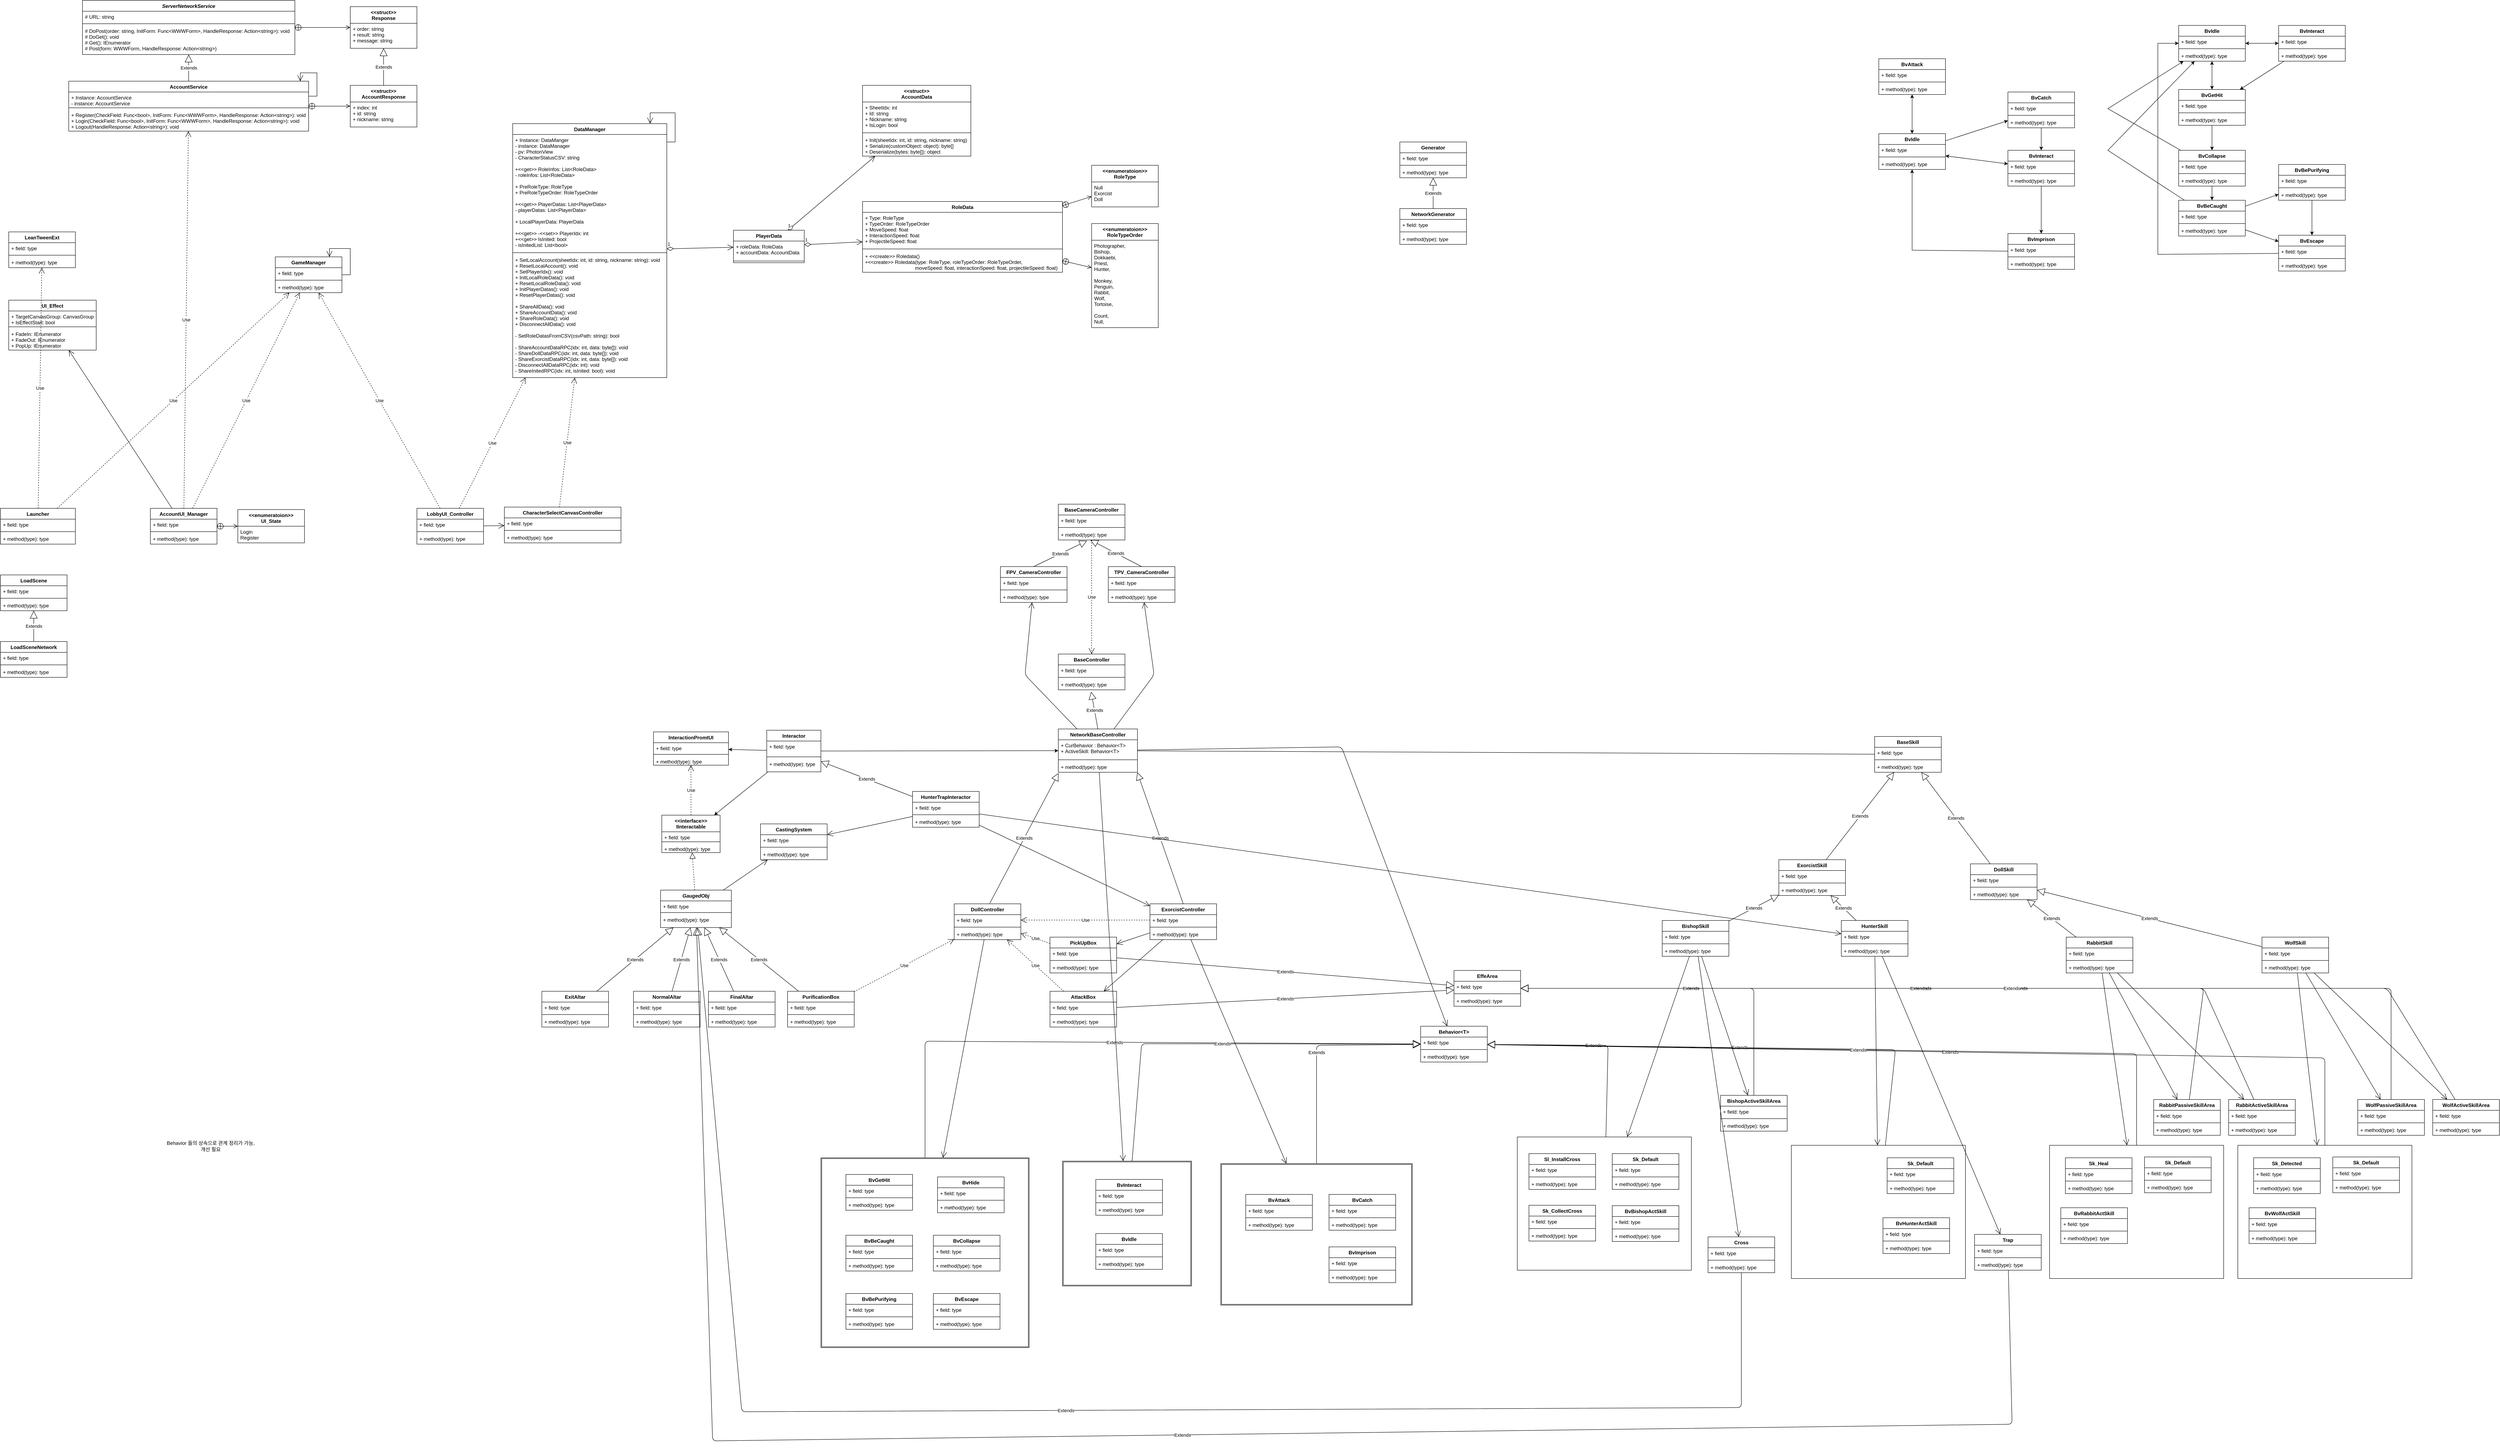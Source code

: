 <mxfile version="13.9.9" type="device"><diagram id="NH-Y0avR81FjexReZCZ9" name="페이지-1"><mxGraphModel dx="1824" dy="2324" grid="1" gridSize="10" guides="1" tooltips="1" connect="1" arrows="1" fold="1" page="1" pageScale="1" pageWidth="827" pageHeight="1169" math="0" shadow="0"><root><mxCell id="0"/><mxCell id="1" parent="0"/><mxCell id="WemFNwI_HzZ0mJL81Dmr-187" value="" style="group" parent="1" vertex="1" connectable="0"><mxGeometry x="5000" y="1610" width="418" height="320" as="geometry"/></mxCell><mxCell id="WemFNwI_HzZ0mJL81Dmr-188" value="" style="rounded=0;whiteSpace=wrap;html=1;" parent="WemFNwI_HzZ0mJL81Dmr-187" vertex="1"><mxGeometry width="418" height="320" as="geometry"/></mxCell><mxCell id="WemFNwI_HzZ0mJL81Dmr-189" value="Sk_Heal" style="swimlane;fontStyle=1;align=center;verticalAlign=top;childLayout=stackLayout;horizontal=1;startSize=26;horizontalStack=0;resizeParent=1;resizeParentMax=0;resizeLast=0;collapsible=1;marginBottom=0;movable=1;resizable=1;rotatable=1;deletable=1;editable=1;connectable=1;" parent="WemFNwI_HzZ0mJL81Dmr-187" vertex="1"><mxGeometry x="38" y="30" width="160" height="86" as="geometry"/></mxCell><mxCell id="WemFNwI_HzZ0mJL81Dmr-190" value="+ field: type" style="text;strokeColor=none;fillColor=none;align=left;verticalAlign=top;spacingLeft=4;spacingRight=4;overflow=hidden;rotatable=1;points=[[0,0.5],[1,0.5]];portConstraint=eastwest;movable=1;resizable=1;deletable=1;editable=1;connectable=1;" parent="WemFNwI_HzZ0mJL81Dmr-189" vertex="1"><mxGeometry y="26" width="160" height="26" as="geometry"/></mxCell><mxCell id="WemFNwI_HzZ0mJL81Dmr-191" value="" style="line;strokeWidth=1;fillColor=none;align=left;verticalAlign=middle;spacingTop=-1;spacingLeft=3;spacingRight=3;rotatable=1;labelPosition=right;points=[];portConstraint=eastwest;movable=1;resizable=1;deletable=1;editable=1;connectable=1;" parent="WemFNwI_HzZ0mJL81Dmr-189" vertex="1"><mxGeometry y="52" width="160" height="8" as="geometry"/></mxCell><mxCell id="WemFNwI_HzZ0mJL81Dmr-192" value="+ method(type): type" style="text;strokeColor=none;fillColor=none;align=left;verticalAlign=top;spacingLeft=4;spacingRight=4;overflow=hidden;rotatable=1;points=[[0,0.5],[1,0.5]];portConstraint=eastwest;movable=1;resizable=1;deletable=1;editable=1;connectable=1;" parent="WemFNwI_HzZ0mJL81Dmr-189" vertex="1"><mxGeometry y="60" width="160" height="26" as="geometry"/></mxCell><mxCell id="WemFNwI_HzZ0mJL81Dmr-193" value="Sk_Default" style="swimlane;fontStyle=1;align=center;verticalAlign=top;childLayout=stackLayout;horizontal=1;startSize=26;horizontalStack=0;resizeParent=1;resizeParentMax=0;resizeLast=0;collapsible=1;marginBottom=0;" parent="WemFNwI_HzZ0mJL81Dmr-187" vertex="1"><mxGeometry x="228" y="28" width="160" height="86" as="geometry"/></mxCell><mxCell id="WemFNwI_HzZ0mJL81Dmr-194" value="+ field: type" style="text;strokeColor=none;fillColor=none;align=left;verticalAlign=top;spacingLeft=4;spacingRight=4;overflow=hidden;rotatable=0;points=[[0,0.5],[1,0.5]];portConstraint=eastwest;" parent="WemFNwI_HzZ0mJL81Dmr-193" vertex="1"><mxGeometry y="26" width="160" height="26" as="geometry"/></mxCell><mxCell id="WemFNwI_HzZ0mJL81Dmr-195" value="" style="line;strokeWidth=1;fillColor=none;align=left;verticalAlign=middle;spacingTop=-1;spacingLeft=3;spacingRight=3;rotatable=0;labelPosition=right;points=[];portConstraint=eastwest;" parent="WemFNwI_HzZ0mJL81Dmr-193" vertex="1"><mxGeometry y="52" width="160" height="8" as="geometry"/></mxCell><mxCell id="WemFNwI_HzZ0mJL81Dmr-196" value="+ method(type): type" style="text;strokeColor=none;fillColor=none;align=left;verticalAlign=top;spacingLeft=4;spacingRight=4;overflow=hidden;rotatable=0;points=[[0,0.5],[1,0.5]];portConstraint=eastwest;" parent="WemFNwI_HzZ0mJL81Dmr-193" vertex="1"><mxGeometry y="60" width="160" height="26" as="geometry"/></mxCell><mxCell id="WemFNwI_HzZ0mJL81Dmr-197" value="BvRabbitActSkill" style="swimlane;fontStyle=1;align=center;verticalAlign=top;childLayout=stackLayout;horizontal=1;startSize=26;horizontalStack=0;resizeParent=1;resizeParentMax=0;resizeLast=0;collapsible=1;marginBottom=0;" parent="WemFNwI_HzZ0mJL81Dmr-187" vertex="1"><mxGeometry x="27" y="150" width="160" height="86" as="geometry"/></mxCell><mxCell id="WemFNwI_HzZ0mJL81Dmr-198" value="+ field: type" style="text;strokeColor=none;fillColor=none;align=left;verticalAlign=top;spacingLeft=4;spacingRight=4;overflow=hidden;rotatable=0;points=[[0,0.5],[1,0.5]];portConstraint=eastwest;" parent="WemFNwI_HzZ0mJL81Dmr-197" vertex="1"><mxGeometry y="26" width="160" height="26" as="geometry"/></mxCell><mxCell id="WemFNwI_HzZ0mJL81Dmr-199" value="" style="line;strokeWidth=1;fillColor=none;align=left;verticalAlign=middle;spacingTop=-1;spacingLeft=3;spacingRight=3;rotatable=0;labelPosition=right;points=[];portConstraint=eastwest;" parent="WemFNwI_HzZ0mJL81Dmr-197" vertex="1"><mxGeometry y="52" width="160" height="8" as="geometry"/></mxCell><mxCell id="WemFNwI_HzZ0mJL81Dmr-200" value="+ method(type): type" style="text;strokeColor=none;fillColor=none;align=left;verticalAlign=top;spacingLeft=4;spacingRight=4;overflow=hidden;rotatable=0;points=[[0,0.5],[1,0.5]];portConstraint=eastwest;" parent="WemFNwI_HzZ0mJL81Dmr-197" vertex="1"><mxGeometry y="60" width="160" height="26" as="geometry"/></mxCell><mxCell id="WNGgheq9W2EGtf0vg9xr-1" value="Launcher" style="swimlane;fontStyle=1;align=center;verticalAlign=top;childLayout=stackLayout;horizontal=1;startSize=26;horizontalStack=0;resizeParent=1;resizeParentMax=0;resizeLast=0;collapsible=1;marginBottom=0;" parent="1" vertex="1"><mxGeometry x="80" y="80" width="180" height="86" as="geometry"/></mxCell><mxCell id="WNGgheq9W2EGtf0vg9xr-80" value="+ field: type" style="text;strokeColor=none;fillColor=none;align=left;verticalAlign=top;spacingLeft=4;spacingRight=4;overflow=hidden;rotatable=0;points=[[0,0.5],[1,0.5]];portConstraint=eastwest;" parent="WNGgheq9W2EGtf0vg9xr-1" vertex="1"><mxGeometry y="26" width="180" height="26" as="geometry"/></mxCell><mxCell id="WNGgheq9W2EGtf0vg9xr-3" value="" style="line;strokeWidth=1;fillColor=none;align=left;verticalAlign=middle;spacingTop=-1;spacingLeft=3;spacingRight=3;rotatable=0;labelPosition=right;points=[];portConstraint=eastwest;" parent="WNGgheq9W2EGtf0vg9xr-1" vertex="1"><mxGeometry y="52" width="180" height="8" as="geometry"/></mxCell><mxCell id="WNGgheq9W2EGtf0vg9xr-4" value="+ method(type): type" style="text;strokeColor=none;fillColor=none;align=left;verticalAlign=top;spacingLeft=4;spacingRight=4;overflow=hidden;rotatable=0;points=[[0,0.5],[1,0.5]];portConstraint=eastwest;" parent="WNGgheq9W2EGtf0vg9xr-1" vertex="1"><mxGeometry y="60" width="180" height="26" as="geometry"/></mxCell><mxCell id="WNGgheq9W2EGtf0vg9xr-14" value="GameManager" style="swimlane;fontStyle=1;align=center;verticalAlign=top;childLayout=stackLayout;horizontal=1;startSize=26;horizontalStack=0;resizeParent=1;resizeParentMax=0;resizeLast=0;collapsible=1;marginBottom=0;" parent="1" vertex="1"><mxGeometry x="740" y="-524" width="160" height="86" as="geometry"/></mxCell><mxCell id="WNGgheq9W2EGtf0vg9xr-15" value="+ field: type" style="text;strokeColor=none;fillColor=none;align=left;verticalAlign=top;spacingLeft=4;spacingRight=4;overflow=hidden;rotatable=0;points=[[0,0.5],[1,0.5]];portConstraint=eastwest;" parent="WNGgheq9W2EGtf0vg9xr-14" vertex="1"><mxGeometry y="26" width="160" height="26" as="geometry"/></mxCell><mxCell id="WNGgheq9W2EGtf0vg9xr-16" value="" style="line;strokeWidth=1;fillColor=none;align=left;verticalAlign=middle;spacingTop=-1;spacingLeft=3;spacingRight=3;rotatable=0;labelPosition=right;points=[];portConstraint=eastwest;" parent="WNGgheq9W2EGtf0vg9xr-14" vertex="1"><mxGeometry y="52" width="160" height="8" as="geometry"/></mxCell><mxCell id="WNGgheq9W2EGtf0vg9xr-17" value="+ method(type): type" style="text;strokeColor=none;fillColor=none;align=left;verticalAlign=top;spacingLeft=4;spacingRight=4;overflow=hidden;rotatable=0;points=[[0,0.5],[1,0.5]];portConstraint=eastwest;" parent="WNGgheq9W2EGtf0vg9xr-14" vertex="1"><mxGeometry y="60" width="160" height="26" as="geometry"/></mxCell><mxCell id="WNGgheq9W2EGtf0vg9xr-119" value="" style="endArrow=open;endFill=1;endSize=12;html=1;rounded=0;edgeStyle=orthogonalEdgeStyle;" parent="WNGgheq9W2EGtf0vg9xr-14" source="WNGgheq9W2EGtf0vg9xr-15" target="WNGgheq9W2EGtf0vg9xr-14" edge="1"><mxGeometry width="160" relative="1" as="geometry"><mxPoint x="80" y="90" as="sourcePoint"/><mxPoint x="240" y="90" as="targetPoint"/><Array as="points"><mxPoint x="180" y="43"/><mxPoint x="180" y="-20"/><mxPoint x="130" y="-20"/></Array></mxGeometry></mxCell><mxCell id="WNGgheq9W2EGtf0vg9xr-18" value="LobbyUI_Controller" style="swimlane;fontStyle=1;align=center;verticalAlign=top;childLayout=stackLayout;horizontal=1;startSize=26;horizontalStack=0;resizeParent=1;resizeParentMax=0;resizeLast=0;collapsible=1;marginBottom=0;" parent="1" vertex="1"><mxGeometry x="1080" y="80" width="160" height="86" as="geometry"/></mxCell><mxCell id="WNGgheq9W2EGtf0vg9xr-19" value="+ field: type" style="text;strokeColor=none;fillColor=none;align=left;verticalAlign=top;spacingLeft=4;spacingRight=4;overflow=hidden;rotatable=0;points=[[0,0.5],[1,0.5]];portConstraint=eastwest;" parent="WNGgheq9W2EGtf0vg9xr-18" vertex="1"><mxGeometry y="26" width="160" height="26" as="geometry"/></mxCell><mxCell id="WNGgheq9W2EGtf0vg9xr-20" value="" style="line;strokeWidth=1;fillColor=none;align=left;verticalAlign=middle;spacingTop=-1;spacingLeft=3;spacingRight=3;rotatable=0;labelPosition=right;points=[];portConstraint=eastwest;" parent="WNGgheq9W2EGtf0vg9xr-18" vertex="1"><mxGeometry y="52" width="160" height="8" as="geometry"/></mxCell><mxCell id="WNGgheq9W2EGtf0vg9xr-21" value="+ method(type): type" style="text;strokeColor=none;fillColor=none;align=left;verticalAlign=top;spacingLeft=4;spacingRight=4;overflow=hidden;rotatable=0;points=[[0,0.5],[1,0.5]];portConstraint=eastwest;" parent="WNGgheq9W2EGtf0vg9xr-18" vertex="1"><mxGeometry y="60" width="160" height="26" as="geometry"/></mxCell><mxCell id="WNGgheq9W2EGtf0vg9xr-22" value="LoadScene" style="swimlane;fontStyle=1;align=center;verticalAlign=top;childLayout=stackLayout;horizontal=1;startSize=26;horizontalStack=0;resizeParent=1;resizeParentMax=0;resizeLast=0;collapsible=1;marginBottom=0;" parent="1" vertex="1"><mxGeometry x="80" y="240" width="160" height="86" as="geometry"/></mxCell><mxCell id="WNGgheq9W2EGtf0vg9xr-23" value="+ field: type" style="text;strokeColor=none;fillColor=none;align=left;verticalAlign=top;spacingLeft=4;spacingRight=4;overflow=hidden;rotatable=0;points=[[0,0.5],[1,0.5]];portConstraint=eastwest;" parent="WNGgheq9W2EGtf0vg9xr-22" vertex="1"><mxGeometry y="26" width="160" height="26" as="geometry"/></mxCell><mxCell id="WNGgheq9W2EGtf0vg9xr-24" value="" style="line;strokeWidth=1;fillColor=none;align=left;verticalAlign=middle;spacingTop=-1;spacingLeft=3;spacingRight=3;rotatable=0;labelPosition=right;points=[];portConstraint=eastwest;" parent="WNGgheq9W2EGtf0vg9xr-22" vertex="1"><mxGeometry y="52" width="160" height="8" as="geometry"/></mxCell><mxCell id="WNGgheq9W2EGtf0vg9xr-25" value="+ method(type): type" style="text;strokeColor=none;fillColor=none;align=left;verticalAlign=top;spacingLeft=4;spacingRight=4;overflow=hidden;rotatable=0;points=[[0,0.5],[1,0.5]];portConstraint=eastwest;" parent="WNGgheq9W2EGtf0vg9xr-22" vertex="1"><mxGeometry y="60" width="160" height="26" as="geometry"/></mxCell><mxCell id="WNGgheq9W2EGtf0vg9xr-26" value="LoadSceneNetwork" style="swimlane;fontStyle=1;align=center;verticalAlign=top;childLayout=stackLayout;horizontal=1;startSize=26;horizontalStack=0;resizeParent=1;resizeParentMax=0;resizeLast=0;collapsible=1;marginBottom=0;" parent="1" vertex="1"><mxGeometry x="80" y="400" width="160" height="86" as="geometry"/></mxCell><mxCell id="WNGgheq9W2EGtf0vg9xr-27" value="+ field: type" style="text;strokeColor=none;fillColor=none;align=left;verticalAlign=top;spacingLeft=4;spacingRight=4;overflow=hidden;rotatable=0;points=[[0,0.5],[1,0.5]];portConstraint=eastwest;" parent="WNGgheq9W2EGtf0vg9xr-26" vertex="1"><mxGeometry y="26" width="160" height="26" as="geometry"/></mxCell><mxCell id="WNGgheq9W2EGtf0vg9xr-28" value="" style="line;strokeWidth=1;fillColor=none;align=left;verticalAlign=middle;spacingTop=-1;spacingLeft=3;spacingRight=3;rotatable=0;labelPosition=right;points=[];portConstraint=eastwest;" parent="WNGgheq9W2EGtf0vg9xr-26" vertex="1"><mxGeometry y="52" width="160" height="8" as="geometry"/></mxCell><mxCell id="WNGgheq9W2EGtf0vg9xr-29" value="+ method(type): type" style="text;strokeColor=none;fillColor=none;align=left;verticalAlign=top;spacingLeft=4;spacingRight=4;overflow=hidden;rotatable=0;points=[[0,0.5],[1,0.5]];portConstraint=eastwest;" parent="WNGgheq9W2EGtf0vg9xr-26" vertex="1"><mxGeometry y="60" width="160" height="26" as="geometry"/></mxCell><mxCell id="WNGgheq9W2EGtf0vg9xr-30" value="ServerNetworkService" style="swimlane;fontStyle=3;align=center;verticalAlign=top;childLayout=stackLayout;horizontal=1;startSize=26;horizontalStack=0;resizeParent=1;resizeParentMax=0;resizeLast=0;collapsible=1;marginBottom=0;" parent="1" vertex="1"><mxGeometry x="277" y="-1140" width="510" height="130" as="geometry"/></mxCell><mxCell id="WNGgheq9W2EGtf0vg9xr-31" value="# URL: string" style="text;strokeColor=none;fillColor=none;align=left;verticalAlign=top;spacingLeft=4;spacingRight=4;overflow=hidden;rotatable=0;points=[[0,0.5],[1,0.5]];portConstraint=eastwest;" parent="WNGgheq9W2EGtf0vg9xr-30" vertex="1"><mxGeometry y="26" width="510" height="26" as="geometry"/></mxCell><mxCell id="WNGgheq9W2EGtf0vg9xr-32" value="" style="line;strokeWidth=1;fillColor=none;align=left;verticalAlign=middle;spacingTop=-1;spacingLeft=3;spacingRight=3;rotatable=0;labelPosition=right;points=[];portConstraint=eastwest;" parent="WNGgheq9W2EGtf0vg9xr-30" vertex="1"><mxGeometry y="52" width="510" height="8" as="geometry"/></mxCell><mxCell id="WNGgheq9W2EGtf0vg9xr-33" value="# DoPost(order: string, InitForm: Func&lt;WWWForm&gt;, HandleResponse: Action&lt;string&gt;): void&#10;# DoGet(): void&#10;# Get(): IEnumerator&#10;# Post(form: WWWForm, HandleResponse: Action&lt;string&gt;)" style="text;strokeColor=none;fillColor=none;align=left;verticalAlign=top;spacingLeft=4;spacingRight=4;overflow=hidden;rotatable=0;points=[[0,0.5],[1,0.5]];portConstraint=eastwest;" parent="WNGgheq9W2EGtf0vg9xr-30" vertex="1"><mxGeometry y="60" width="510" height="70" as="geometry"/></mxCell><mxCell id="WNGgheq9W2EGtf0vg9xr-38" value="&lt;&lt;struct&gt;&gt;&#10;Response" style="swimlane;fontStyle=1;align=center;verticalAlign=top;childLayout=stackLayout;horizontal=1;startSize=40;horizontalStack=0;resizeParent=1;resizeParentMax=0;resizeLast=0;collapsible=1;marginBottom=0;" parent="1" vertex="1"><mxGeometry x="920" y="-1125" width="160" height="100" as="geometry"/></mxCell><mxCell id="WNGgheq9W2EGtf0vg9xr-39" value="+ order: string&#10;+ result: string&#10;+ message: string" style="text;strokeColor=none;fillColor=none;align=left;verticalAlign=top;spacingLeft=4;spacingRight=4;overflow=hidden;rotatable=0;points=[[0,0.5],[1,0.5]];portConstraint=eastwest;" parent="WNGgheq9W2EGtf0vg9xr-38" vertex="1"><mxGeometry y="40" width="160" height="60" as="geometry"/></mxCell><mxCell id="WNGgheq9W2EGtf0vg9xr-81" value="Use" style="endArrow=open;endSize=12;dashed=1;html=1;rounded=0;" parent="1" source="WNGgheq9W2EGtf0vg9xr-1" target="WNGgheq9W2EGtf0vg9xr-14" edge="1"><mxGeometry width="160" relative="1" as="geometry"><mxPoint x="260" y="-50" as="sourcePoint"/><mxPoint x="420" y="-50" as="targetPoint"/></mxGeometry></mxCell><mxCell id="WNGgheq9W2EGtf0vg9xr-88" value="LeanTweenExt" style="swimlane;fontStyle=1;align=center;verticalAlign=top;childLayout=stackLayout;horizontal=1;startSize=26;horizontalStack=0;resizeParent=1;resizeParentMax=0;resizeLast=0;collapsible=1;marginBottom=0;" parent="1" vertex="1"><mxGeometry x="100" y="-584" width="160" height="86" as="geometry"/></mxCell><mxCell id="WNGgheq9W2EGtf0vg9xr-89" value="+ field: type" style="text;strokeColor=none;fillColor=none;align=left;verticalAlign=top;spacingLeft=4;spacingRight=4;overflow=hidden;rotatable=0;points=[[0,0.5],[1,0.5]];portConstraint=eastwest;" parent="WNGgheq9W2EGtf0vg9xr-88" vertex="1"><mxGeometry y="26" width="160" height="26" as="geometry"/></mxCell><mxCell id="WNGgheq9W2EGtf0vg9xr-90" value="" style="line;strokeWidth=1;fillColor=none;align=left;verticalAlign=middle;spacingTop=-1;spacingLeft=3;spacingRight=3;rotatable=0;labelPosition=right;points=[];portConstraint=eastwest;" parent="WNGgheq9W2EGtf0vg9xr-88" vertex="1"><mxGeometry y="52" width="160" height="8" as="geometry"/></mxCell><mxCell id="WNGgheq9W2EGtf0vg9xr-91" value="+ method(type): type" style="text;strokeColor=none;fillColor=none;align=left;verticalAlign=top;spacingLeft=4;spacingRight=4;overflow=hidden;rotatable=0;points=[[0,0.5],[1,0.5]];portConstraint=eastwest;" parent="WNGgheq9W2EGtf0vg9xr-88" vertex="1"><mxGeometry y="60" width="160" height="26" as="geometry"/></mxCell><mxCell id="WNGgheq9W2EGtf0vg9xr-92" value="Use" style="endArrow=open;endSize=12;dashed=1;html=1;rounded=0;" parent="1" source="WNGgheq9W2EGtf0vg9xr-1" target="WNGgheq9W2EGtf0vg9xr-88" edge="1"><mxGeometry width="160" relative="1" as="geometry"><mxPoint x="430" y="10" as="sourcePoint"/><mxPoint x="590" y="10" as="targetPoint"/></mxGeometry></mxCell><mxCell id="WNGgheq9W2EGtf0vg9xr-93" value="Extends" style="endArrow=block;endSize=16;endFill=0;html=1;rounded=0;exitX=0.5;exitY=0;exitDx=0;exitDy=0;" parent="1" source="WNGgheq9W2EGtf0vg9xr-26" target="WNGgheq9W2EGtf0vg9xr-22" edge="1"><mxGeometry width="160" relative="1" as="geometry"><mxPoint x="280" y="496" as="sourcePoint"/><mxPoint x="440" y="496" as="targetPoint"/></mxGeometry></mxCell><mxCell id="WNGgheq9W2EGtf0vg9xr-94" style="edgeStyle=none;rounded=0;orthogonalLoop=1;jettySize=auto;html=1;exitX=0.75;exitY=0;exitDx=0;exitDy=0;" parent="1" source="WNGgheq9W2EGtf0vg9xr-22" target="WNGgheq9W2EGtf0vg9xr-22" edge="1"><mxGeometry relative="1" as="geometry"/></mxCell><mxCell id="WNGgheq9W2EGtf0vg9xr-99" value="Use" style="endArrow=open;endSize=12;dashed=1;html=1;rounded=0;" parent="1" source="WNGgheq9W2EGtf0vg9xr-18" target="WNGgheq9W2EGtf0vg9xr-14" edge="1"><mxGeometry width="160" relative="1" as="geometry"><mxPoint x="530" y="160" as="sourcePoint"/><mxPoint x="690" y="160" as="targetPoint"/></mxGeometry></mxCell><mxCell id="WNGgheq9W2EGtf0vg9xr-101" value="DataManager" style="swimlane;fontStyle=1;align=center;verticalAlign=top;childLayout=stackLayout;horizontal=1;startSize=26;horizontalStack=0;resizeParent=1;resizeParentMax=0;resizeLast=0;collapsible=1;marginBottom=0;" parent="1" vertex="1"><mxGeometry x="1310" y="-844" width="370" height="610" as="geometry"/></mxCell><mxCell id="WNGgheq9W2EGtf0vg9xr-102" value="+ Instance: DataManger&#10;- instance: DataManager&#10;- pv: PhotonView&#10;- CharacterStatusCSV: string&#10;&#10;+&lt;&lt;get&gt;&gt; RoleInfos: List&lt;RoleData&gt;&#10;- roleInfos: List&lt;RoleData&gt;&#10;&#10;+ PreRoleType: RoleType&#10;+ PreRoleTypeOrder: RoleTypeOrder&#10;&#10;+&lt;&lt;get&gt;&gt; PlayerDatas: List&lt;PlayerData&gt;&#10;- playerDatas: List&lt;PlayerData&gt;&#10;&#10;+ LocalPlayerData: PlayerData&#10;&#10;+&lt;&lt;get&gt;&gt; -&lt;&lt;set&gt;&gt; PlayerIdx: int&#10;+&lt;&lt;get&gt;&gt; IsInited: bool&#10;- isInitedList: List&lt;bool&gt;" style="text;strokeColor=none;fillColor=none;align=left;verticalAlign=top;spacingLeft=4;spacingRight=4;overflow=hidden;rotatable=0;points=[[0,0.5],[1,0.5]];portConstraint=eastwest;" parent="WNGgheq9W2EGtf0vg9xr-101" vertex="1"><mxGeometry y="26" width="370" height="280" as="geometry"/></mxCell><mxCell id="WNGgheq9W2EGtf0vg9xr-103" value="" style="line;strokeWidth=1;fillColor=none;align=left;verticalAlign=middle;spacingTop=-1;spacingLeft=3;spacingRight=3;rotatable=0;labelPosition=right;points=[];portConstraint=eastwest;" parent="WNGgheq9W2EGtf0vg9xr-101" vertex="1"><mxGeometry y="306" width="370" height="8" as="geometry"/></mxCell><mxCell id="WNGgheq9W2EGtf0vg9xr-104" value="+ SetLocalAccount(sheetIdx: int, id: string, nickname: string): void&#10;+ ResetLocalAccount(): void&#10;+ SetPlayerIdx(): void&#10;+ InitLocalRoleData(): void&#10;+ ResetLocalRoleData(): void&#10;+ InitPlayerDatas(): void&#10;+ ResetPlayerDatas(): void&#10;&#10;+ ShareAllData(): void&#10;+ ShareAccountData(): void&#10;+ ShareRoleData(): void&#10;+ DisconnectAllData(): void&#10;&#10;- SetRoleDatasFromCSV(csvPath: string): bool&#10;&#10;- ShareAccountDataRPC(idx: int, data: byte[]): void&#10;- ShareDollDataRPC(idx: int, data: byte[]): void&#10;- ShareExorcistDataRPC(idx: int, data: byte[]): void&#10;- DisconnectAllDataRPC(idx: int): void&#10;- ShareInitedRPC(idx: int, isInited: bool): void" style="text;strokeColor=none;fillColor=none;align=left;verticalAlign=top;spacingLeft=4;spacingRight=4;overflow=hidden;rotatable=0;points=[[0,0.5],[1,0.5]];portConstraint=eastwest;" parent="WNGgheq9W2EGtf0vg9xr-101" vertex="1"><mxGeometry y="314" width="370" height="296" as="geometry"/></mxCell><mxCell id="WNGgheq9W2EGtf0vg9xr-121" value="" style="endArrow=open;endFill=1;endSize=12;html=1;rounded=0;edgeStyle=orthogonalEdgeStyle;" parent="WNGgheq9W2EGtf0vg9xr-101" source="WNGgheq9W2EGtf0vg9xr-102" target="WNGgheq9W2EGtf0vg9xr-101" edge="1"><mxGeometry width="160" relative="1" as="geometry"><mxPoint x="160.0" y="43" as="sourcePoint"/><mxPoint x="130.0" y="2.274e-13" as="targetPoint"/><Array as="points"><mxPoint x="390" y="44"/><mxPoint x="390" y="-26"/><mxPoint x="330" y="-26"/></Array></mxGeometry></mxCell><mxCell id="WNGgheq9W2EGtf0vg9xr-105" value="Use" style="endArrow=open;endSize=12;dashed=1;html=1;rounded=0;" parent="1" source="WNGgheq9W2EGtf0vg9xr-18" target="WNGgheq9W2EGtf0vg9xr-101" edge="1"><mxGeometry width="160" relative="1" as="geometry"><mxPoint x="800" y="60" as="sourcePoint"/><mxPoint x="960" y="60" as="targetPoint"/></mxGeometry></mxCell><mxCell id="WNGgheq9W2EGtf0vg9xr-106" value="CharacterSelectCanvasController" style="swimlane;fontStyle=1;align=center;verticalAlign=top;childLayout=stackLayout;horizontal=1;startSize=26;horizontalStack=0;resizeParent=1;resizeParentMax=0;resizeLast=0;collapsible=1;marginBottom=0;" parent="1" vertex="1"><mxGeometry x="1290" y="77" width="280" height="86" as="geometry"/></mxCell><mxCell id="WNGgheq9W2EGtf0vg9xr-107" value="+ field: type" style="text;strokeColor=none;fillColor=none;align=left;verticalAlign=top;spacingLeft=4;spacingRight=4;overflow=hidden;rotatable=0;points=[[0,0.5],[1,0.5]];portConstraint=eastwest;" parent="WNGgheq9W2EGtf0vg9xr-106" vertex="1"><mxGeometry y="26" width="280" height="26" as="geometry"/></mxCell><mxCell id="WNGgheq9W2EGtf0vg9xr-108" value="" style="line;strokeWidth=1;fillColor=none;align=left;verticalAlign=middle;spacingTop=-1;spacingLeft=3;spacingRight=3;rotatable=0;labelPosition=right;points=[];portConstraint=eastwest;" parent="WNGgheq9W2EGtf0vg9xr-106" vertex="1"><mxGeometry y="52" width="280" height="8" as="geometry"/></mxCell><mxCell id="WNGgheq9W2EGtf0vg9xr-109" value="+ method(type): type" style="text;strokeColor=none;fillColor=none;align=left;verticalAlign=top;spacingLeft=4;spacingRight=4;overflow=hidden;rotatable=0;points=[[0,0.5],[1,0.5]];portConstraint=eastwest;" parent="WNGgheq9W2EGtf0vg9xr-106" vertex="1"><mxGeometry y="60" width="280" height="26" as="geometry"/></mxCell><mxCell id="WNGgheq9W2EGtf0vg9xr-114" value="" style="endArrow=open;endFill=1;endSize=12;html=1;rounded=0;" parent="1" source="WNGgheq9W2EGtf0vg9xr-18" target="WNGgheq9W2EGtf0vg9xr-106" edge="1"><mxGeometry width="160" relative="1" as="geometry"><mxPoint x="1720" y="50" as="sourcePoint"/><mxPoint x="1880" y="50" as="targetPoint"/></mxGeometry></mxCell><mxCell id="WNGgheq9W2EGtf0vg9xr-115" value="Use" style="endArrow=open;endSize=12;dashed=1;html=1;rounded=0;exitX=0.472;exitY=0.002;exitDx=0;exitDy=0;exitPerimeter=0;" parent="1" source="WNGgheq9W2EGtf0vg9xr-106" target="WNGgheq9W2EGtf0vg9xr-101" edge="1"><mxGeometry width="160" relative="1" as="geometry"><mxPoint x="810" y="-30" as="sourcePoint"/><mxPoint x="970" y="-30" as="targetPoint"/></mxGeometry></mxCell><mxCell id="WNGgheq9W2EGtf0vg9xr-133" value="AccountUI_Manager" style="swimlane;fontStyle=1;align=center;verticalAlign=top;childLayout=stackLayout;horizontal=1;startSize=26;horizontalStack=0;resizeParent=1;resizeParentMax=0;resizeLast=0;collapsible=1;marginBottom=0;fillColor=none;" parent="1" vertex="1"><mxGeometry x="440" y="80" width="160" height="86" as="geometry"/></mxCell><mxCell id="WNGgheq9W2EGtf0vg9xr-134" value="+ field: type" style="text;strokeColor=none;fillColor=none;align=left;verticalAlign=top;spacingLeft=4;spacingRight=4;overflow=hidden;rotatable=0;points=[[0,0.5],[1,0.5]];portConstraint=eastwest;" parent="WNGgheq9W2EGtf0vg9xr-133" vertex="1"><mxGeometry y="26" width="160" height="26" as="geometry"/></mxCell><mxCell id="WNGgheq9W2EGtf0vg9xr-135" value="" style="line;strokeWidth=1;fillColor=none;align=left;verticalAlign=middle;spacingTop=-1;spacingLeft=3;spacingRight=3;rotatable=0;labelPosition=right;points=[];portConstraint=eastwest;" parent="WNGgheq9W2EGtf0vg9xr-133" vertex="1"><mxGeometry y="52" width="160" height="8" as="geometry"/></mxCell><mxCell id="WNGgheq9W2EGtf0vg9xr-136" value="+ method(type): type" style="text;strokeColor=none;fillColor=none;align=left;verticalAlign=top;spacingLeft=4;spacingRight=4;overflow=hidden;rotatable=0;points=[[0,0.5],[1,0.5]];portConstraint=eastwest;" parent="WNGgheq9W2EGtf0vg9xr-133" vertex="1"><mxGeometry y="60" width="160" height="26" as="geometry"/></mxCell><mxCell id="WNGgheq9W2EGtf0vg9xr-137" value="&lt;&lt;enumeratoion&gt;&gt;&#10;UI_State" style="swimlane;fontStyle=1;align=center;verticalAlign=top;childLayout=stackLayout;horizontal=1;startSize=40;horizontalStack=0;resizeParent=1;resizeParentMax=0;resizeLast=0;collapsible=1;marginBottom=0;fillColor=none;" parent="1" vertex="1"><mxGeometry x="650" y="83" width="160" height="80" as="geometry"/></mxCell><mxCell id="WNGgheq9W2EGtf0vg9xr-138" value="Login&#10;Register" style="text;strokeColor=none;fillColor=none;align=left;verticalAlign=top;spacingLeft=4;spacingRight=4;overflow=hidden;rotatable=0;points=[[0,0.5],[1,0.5]];portConstraint=eastwest;" parent="WNGgheq9W2EGtf0vg9xr-137" vertex="1"><mxGeometry y="40" width="160" height="40" as="geometry"/></mxCell><mxCell id="WNGgheq9W2EGtf0vg9xr-141" value="" style="endArrow=open;startArrow=circlePlus;endFill=0;startFill=0;endSize=8;html=1;rounded=0;" parent="1" source="WNGgheq9W2EGtf0vg9xr-133" target="WNGgheq9W2EGtf0vg9xr-137" edge="1"><mxGeometry width="160" relative="1" as="geometry"><mxPoint x="620" y="220" as="sourcePoint"/><mxPoint x="780" y="220" as="targetPoint"/></mxGeometry></mxCell><mxCell id="WNGgheq9W2EGtf0vg9xr-142" value="UI_Effect" style="swimlane;fontStyle=1;align=center;verticalAlign=top;childLayout=stackLayout;horizontal=1;startSize=26;horizontalStack=0;resizeParent=1;resizeParentMax=0;resizeLast=0;collapsible=1;marginBottom=0;fillColor=none;" parent="1" vertex="1"><mxGeometry x="100" y="-420" width="210" height="120" as="geometry"/></mxCell><mxCell id="WNGgheq9W2EGtf0vg9xr-143" value="+ TargetCanvasGroup: CanvasGroup&#10;+ IsEffectStart: bool" style="text;strokeColor=none;fillColor=none;align=left;verticalAlign=top;spacingLeft=4;spacingRight=4;overflow=hidden;rotatable=0;points=[[0,0.5],[1,0.5]];portConstraint=eastwest;" parent="WNGgheq9W2EGtf0vg9xr-142" vertex="1"><mxGeometry y="26" width="210" height="34" as="geometry"/></mxCell><mxCell id="WNGgheq9W2EGtf0vg9xr-144" value="" style="line;strokeWidth=1;fillColor=none;align=left;verticalAlign=middle;spacingTop=-1;spacingLeft=3;spacingRight=3;rotatable=0;labelPosition=right;points=[];portConstraint=eastwest;" parent="WNGgheq9W2EGtf0vg9xr-142" vertex="1"><mxGeometry y="60" width="210" height="8" as="geometry"/></mxCell><mxCell id="WNGgheq9W2EGtf0vg9xr-145" value="+ FadeIn: IEnumerator&#10;+ FadeOut: IEnumerator&#10;+ PopUp: IEnumerator" style="text;strokeColor=none;fillColor=none;align=left;verticalAlign=top;spacingLeft=4;spacingRight=4;overflow=hidden;rotatable=0;points=[[0,0.5],[1,0.5]];portConstraint=eastwest;" parent="WNGgheq9W2EGtf0vg9xr-142" vertex="1"><mxGeometry y="68" width="210" height="52" as="geometry"/></mxCell><mxCell id="WNGgheq9W2EGtf0vg9xr-146" value="" style="endArrow=open;endFill=1;endSize=12;html=1;rounded=0;" parent="1" source="WNGgheq9W2EGtf0vg9xr-133" target="WNGgheq9W2EGtf0vg9xr-142" edge="1"><mxGeometry width="160" relative="1" as="geometry"><mxPoint x="600" y="60" as="sourcePoint"/><mxPoint x="760" y="60" as="targetPoint"/></mxGeometry></mxCell><mxCell id="WNGgheq9W2EGtf0vg9xr-152" value="AccountService" style="swimlane;fontStyle=1;align=center;verticalAlign=top;childLayout=stackLayout;horizontal=1;startSize=26;horizontalStack=0;resizeParent=1;resizeParentMax=0;resizeLast=0;collapsible=1;marginBottom=0;" parent="1" vertex="1"><mxGeometry x="244" y="-946" width="576" height="120" as="geometry"/></mxCell><mxCell id="WNGgheq9W2EGtf0vg9xr-153" value="+ Instance: AccountService&#10;- instance: AccountService" style="text;strokeColor=none;fillColor=none;align=left;verticalAlign=top;spacingLeft=4;spacingRight=4;overflow=hidden;rotatable=0;points=[[0,0.5],[1,0.5]];portConstraint=eastwest;" parent="WNGgheq9W2EGtf0vg9xr-152" vertex="1"><mxGeometry y="26" width="576" height="34" as="geometry"/></mxCell><mxCell id="WNGgheq9W2EGtf0vg9xr-154" value="" style="line;strokeWidth=1;fillColor=none;align=left;verticalAlign=middle;spacingTop=-1;spacingLeft=3;spacingRight=3;rotatable=0;labelPosition=right;points=[];portConstraint=eastwest;" parent="WNGgheq9W2EGtf0vg9xr-152" vertex="1"><mxGeometry y="60" width="576" height="8" as="geometry"/></mxCell><mxCell id="WNGgheq9W2EGtf0vg9xr-155" value="+ Register(CheckField: Func&lt;bool&gt;, InitForm: Func&lt;WWWForm&gt;, HandleResponse: Action&lt;string&gt;): void&#10;+ Login(CheckField: Func&lt;bool&gt;, InitForm: Func&lt;WWWForm&gt;, HandleResponse: Action&lt;string&gt;): void&#10;+ Logout(HandleResponse: Action&lt;string&gt;): void&#10;" style="text;strokeColor=none;fillColor=none;align=left;verticalAlign=top;spacingLeft=4;spacingRight=4;overflow=hidden;rotatable=0;points=[[0,0.5],[1,0.5]];portConstraint=eastwest;" parent="WNGgheq9W2EGtf0vg9xr-152" vertex="1"><mxGeometry y="68" width="576" height="52" as="geometry"/></mxCell><mxCell id="WNGgheq9W2EGtf0vg9xr-156" value="" style="endArrow=open;endFill=1;endSize=12;html=1;rounded=0;edgeStyle=orthogonalEdgeStyle;" parent="WNGgheq9W2EGtf0vg9xr-152" source="WNGgheq9W2EGtf0vg9xr-153" target="WNGgheq9W2EGtf0vg9xr-152" edge="1"><mxGeometry width="160" relative="1" as="geometry"><mxPoint x="80" y="90" as="sourcePoint"/><mxPoint x="240" y="90" as="targetPoint"/><Array as="points"><mxPoint x="596" y="36"/><mxPoint x="596" y="-20"/><mxPoint x="556" y="-20"/></Array></mxGeometry></mxCell><mxCell id="WNGgheq9W2EGtf0vg9xr-157" value="Use" style="endArrow=open;endSize=12;dashed=1;html=1;rounded=0;" parent="1" source="WNGgheq9W2EGtf0vg9xr-133" target="WNGgheq9W2EGtf0vg9xr-152" edge="1"><mxGeometry width="160" relative="1" as="geometry"><mxPoint x="820" y="-230" as="sourcePoint"/><mxPoint x="980" y="-230" as="targetPoint"/></mxGeometry></mxCell><mxCell id="WNGgheq9W2EGtf0vg9xr-162" value="Extends" style="endArrow=block;endSize=16;endFill=0;html=1;rounded=0;" parent="1" source="WNGgheq9W2EGtf0vg9xr-152" target="WNGgheq9W2EGtf0vg9xr-30" edge="1"><mxGeometry width="160" relative="1" as="geometry"><mxPoint x="430" y="-880" as="sourcePoint"/><mxPoint x="590" y="-880" as="targetPoint"/></mxGeometry></mxCell><mxCell id="WNGgheq9W2EGtf0vg9xr-163" value="" style="endArrow=open;startArrow=circlePlus;endFill=0;startFill=0;endSize=8;html=1;rounded=0;" parent="1" source="WNGgheq9W2EGtf0vg9xr-30" target="WNGgheq9W2EGtf0vg9xr-38" edge="1"><mxGeometry width="160" relative="1" as="geometry"><mxPoint x="770" y="-930" as="sourcePoint"/><mxPoint x="930" y="-930" as="targetPoint"/></mxGeometry></mxCell><mxCell id="WNGgheq9W2EGtf0vg9xr-164" value="&lt;&lt;struct&gt;&gt;&#10;AccountResponse" style="swimlane;fontStyle=1;align=center;verticalAlign=top;childLayout=stackLayout;horizontal=1;startSize=40;horizontalStack=0;resizeParent=1;resizeParentMax=0;resizeLast=0;collapsible=1;marginBottom=0;" parent="1" vertex="1"><mxGeometry x="920" y="-936" width="160" height="100" as="geometry"/></mxCell><mxCell id="WNGgheq9W2EGtf0vg9xr-165" value="+ index: int&#10;+ id: string&#10;+ nickname: string&#10;" style="text;strokeColor=none;fillColor=none;align=left;verticalAlign=top;spacingLeft=4;spacingRight=4;overflow=hidden;rotatable=0;points=[[0,0.5],[1,0.5]];portConstraint=eastwest;" parent="WNGgheq9W2EGtf0vg9xr-164" vertex="1"><mxGeometry y="40" width="160" height="60" as="geometry"/></mxCell><mxCell id="WNGgheq9W2EGtf0vg9xr-166" value="Extends" style="endArrow=block;endSize=16;endFill=0;html=1;rounded=0;" parent="1" source="WNGgheq9W2EGtf0vg9xr-164" target="WNGgheq9W2EGtf0vg9xr-38" edge="1"><mxGeometry width="160" relative="1" as="geometry"><mxPoint x="930" y="-810" as="sourcePoint"/><mxPoint x="1090" y="-810" as="targetPoint"/></mxGeometry></mxCell><mxCell id="WNGgheq9W2EGtf0vg9xr-167" value="" style="endArrow=open;startArrow=circlePlus;endFill=0;startFill=0;endSize=8;html=1;rounded=0;" parent="1" source="WNGgheq9W2EGtf0vg9xr-152" target="WNGgheq9W2EGtf0vg9xr-164" edge="1"><mxGeometry width="160" relative="1" as="geometry"><mxPoint x="650" y="-890" as="sourcePoint"/><mxPoint x="733" y="-890" as="targetPoint"/></mxGeometry></mxCell><mxCell id="WNGgheq9W2EGtf0vg9xr-168" value="Use" style="endArrow=open;endSize=12;dashed=1;html=1;rounded=0;" parent="1" source="WNGgheq9W2EGtf0vg9xr-133" target="WNGgheq9W2EGtf0vg9xr-14" edge="1"><mxGeometry width="160" relative="1" as="geometry"><mxPoint x="226.275" y="90" as="sourcePoint"/><mxPoint x="783.725" y="-428.0" as="targetPoint"/></mxGeometry></mxCell><mxCell id="WNGgheq9W2EGtf0vg9xr-173" value="PlayerData" style="swimlane;fontStyle=1;align=center;verticalAlign=top;childLayout=stackLayout;horizontal=1;startSize=26;horizontalStack=0;resizeParent=1;resizeParentMax=0;resizeLast=0;collapsible=1;marginBottom=0;fillColor=none;" parent="1" vertex="1"><mxGeometry x="1840" y="-588" width="170" height="78" as="geometry"/></mxCell><mxCell id="WNGgheq9W2EGtf0vg9xr-174" value="+ roleData: RoleData&#10;+ accountData: AccountData" style="text;strokeColor=none;fillColor=none;align=left;verticalAlign=top;spacingLeft=4;spacingRight=4;overflow=hidden;rotatable=0;points=[[0,0.5],[1,0.5]];portConstraint=eastwest;" parent="WNGgheq9W2EGtf0vg9xr-173" vertex="1"><mxGeometry y="26" width="170" height="44" as="geometry"/></mxCell><mxCell id="WNGgheq9W2EGtf0vg9xr-175" value="" style="line;strokeWidth=1;fillColor=none;align=left;verticalAlign=middle;spacingTop=-1;spacingLeft=3;spacingRight=3;rotatable=0;labelPosition=right;points=[];portConstraint=eastwest;" parent="WNGgheq9W2EGtf0vg9xr-173" vertex="1"><mxGeometry y="70" width="170" height="8" as="geometry"/></mxCell><mxCell id="WNGgheq9W2EGtf0vg9xr-181" value="&lt;&lt;struct&gt;&gt;&#10;AccountData" style="swimlane;fontStyle=1;align=center;verticalAlign=top;childLayout=stackLayout;horizontal=1;startSize=40;horizontalStack=0;resizeParent=1;resizeParentMax=0;resizeLast=0;collapsible=1;marginBottom=0;fillColor=none;" parent="1" vertex="1"><mxGeometry x="2150" y="-936" width="260" height="170" as="geometry"/></mxCell><mxCell id="WNGgheq9W2EGtf0vg9xr-182" value="+ SheetIdx: int&#10;+ Id: string&#10;+ Nickname: string&#10;+ IsLogin: bool" style="text;strokeColor=none;fillColor=none;align=left;verticalAlign=top;spacingLeft=4;spacingRight=4;overflow=hidden;rotatable=0;points=[[0,0.5],[1,0.5]];portConstraint=eastwest;" parent="WNGgheq9W2EGtf0vg9xr-181" vertex="1"><mxGeometry y="40" width="260" height="70" as="geometry"/></mxCell><mxCell id="WNGgheq9W2EGtf0vg9xr-183" value="" style="line;strokeWidth=1;fillColor=none;align=left;verticalAlign=middle;spacingTop=-1;spacingLeft=3;spacingRight=3;rotatable=0;labelPosition=right;points=[];portConstraint=eastwest;" parent="WNGgheq9W2EGtf0vg9xr-181" vertex="1"><mxGeometry y="110" width="260" height="8" as="geometry"/></mxCell><mxCell id="WNGgheq9W2EGtf0vg9xr-184" value="+ Init(sheetIdx: int, id: string, nickname: string)&#10;+ Serialize(customObject: object): byte[]&#10;+ Deserialize(bytes: byte[]): object" style="text;strokeColor=none;fillColor=none;align=left;verticalAlign=top;spacingLeft=4;spacingRight=4;overflow=hidden;rotatable=0;points=[[0,0.5],[1,0.5]];portConstraint=eastwest;" parent="WNGgheq9W2EGtf0vg9xr-181" vertex="1"><mxGeometry y="118" width="260" height="52" as="geometry"/></mxCell><mxCell id="WNGgheq9W2EGtf0vg9xr-185" value="1" style="endArrow=open;html=1;endSize=12;startArrow=diamondThin;startSize=14;startFill=0;align=left;verticalAlign=bottom;rounded=0;" parent="1" source="WNGgheq9W2EGtf0vg9xr-173" target="WNGgheq9W2EGtf0vg9xr-181" edge="1"><mxGeometry x="-1" y="3" relative="1" as="geometry"><mxPoint x="1880" y="-580" as="sourcePoint"/><mxPoint x="2040" y="-580" as="targetPoint"/></mxGeometry></mxCell><mxCell id="WNGgheq9W2EGtf0vg9xr-186" value="RoleData" style="swimlane;fontStyle=1;align=center;verticalAlign=top;childLayout=stackLayout;horizontal=1;startSize=26;horizontalStack=0;resizeParent=1;resizeParentMax=0;resizeLast=0;collapsible=1;marginBottom=0;fillColor=none;" parent="1" vertex="1"><mxGeometry x="2150" y="-657" width="480" height="170" as="geometry"/></mxCell><mxCell id="WNGgheq9W2EGtf0vg9xr-187" value="+ Type: RoleType&#10;+ TypeOrder: RoleTypeOrder&#10;+ MoveSpeed: float&#10;+ InteractionSpeed: float&#10;+ ProjectileSpeed: float" style="text;strokeColor=none;fillColor=none;align=left;verticalAlign=top;spacingLeft=4;spacingRight=4;overflow=hidden;rotatable=0;points=[[0,0.5],[1,0.5]];portConstraint=eastwest;" parent="WNGgheq9W2EGtf0vg9xr-186" vertex="1"><mxGeometry y="26" width="480" height="84" as="geometry"/></mxCell><mxCell id="WNGgheq9W2EGtf0vg9xr-188" value="" style="line;strokeWidth=1;fillColor=none;align=left;verticalAlign=middle;spacingTop=-1;spacingLeft=3;spacingRight=3;rotatable=0;labelPosition=right;points=[];portConstraint=eastwest;" parent="WNGgheq9W2EGtf0vg9xr-186" vertex="1"><mxGeometry y="110" width="480" height="8" as="geometry"/></mxCell><mxCell id="WNGgheq9W2EGtf0vg9xr-189" value="+ &lt;&lt;create&gt;&gt; Roledata()&#10;+&lt;&lt;create&gt;&gt; Roledata(type: RoleType, roleTypeOrder: RoleTypeOrder,&#10;                                    moveSpeed: float, interactionSpeed: float, projectileSpeed: float)" style="text;strokeColor=none;fillColor=none;align=left;verticalAlign=top;spacingLeft=4;spacingRight=4;overflow=hidden;rotatable=0;points=[[0,0.5],[1,0.5]];portConstraint=eastwest;" parent="WNGgheq9W2EGtf0vg9xr-186" vertex="1"><mxGeometry y="118" width="480" height="52" as="geometry"/></mxCell><mxCell id="WNGgheq9W2EGtf0vg9xr-195" value="&lt;&lt;enumeratoion&gt;&gt;&#10;RoleType" style="swimlane;fontStyle=1;align=center;verticalAlign=top;childLayout=stackLayout;horizontal=1;startSize=40;horizontalStack=0;resizeParent=1;resizeParentMax=0;resizeLast=0;collapsible=1;marginBottom=0;fillColor=none;" parent="1" vertex="1"><mxGeometry x="2700" y="-744" width="160" height="100" as="geometry"/></mxCell><mxCell id="WNGgheq9W2EGtf0vg9xr-196" value="Null&#10;Exorcist&#10;Doll" style="text;strokeColor=none;fillColor=none;align=left;verticalAlign=top;spacingLeft=4;spacingRight=4;overflow=hidden;rotatable=0;points=[[0,0.5],[1,0.5]];portConstraint=eastwest;" parent="WNGgheq9W2EGtf0vg9xr-195" vertex="1"><mxGeometry y="40" width="160" height="60" as="geometry"/></mxCell><mxCell id="WNGgheq9W2EGtf0vg9xr-197" value="" style="endArrow=open;startArrow=circlePlus;endFill=0;startFill=0;endSize=8;html=1;rounded=0;" parent="1" source="WNGgheq9W2EGtf0vg9xr-186" target="WNGgheq9W2EGtf0vg9xr-195" edge="1"><mxGeometry width="160" relative="1" as="geometry"><mxPoint x="2260" y="-364" as="sourcePoint"/><mxPoint x="2420" y="-364" as="targetPoint"/></mxGeometry></mxCell><mxCell id="WNGgheq9W2EGtf0vg9xr-198" value="&lt;&lt;enumeratoion&gt;&gt;&#10;RoleTypeOrder" style="swimlane;fontStyle=1;align=center;verticalAlign=top;childLayout=stackLayout;horizontal=1;startSize=40;horizontalStack=0;resizeParent=1;resizeParentMax=0;resizeLast=0;collapsible=1;marginBottom=0;fillColor=none;" parent="1" vertex="1"><mxGeometry x="2700" y="-604" width="160" height="250" as="geometry"/></mxCell><mxCell id="WNGgheq9W2EGtf0vg9xr-199" value="&#9;&#9;&#9;Photographer,&#10;&#9;&#9;&#9;Bishop,&#10;&#9;&#9;&#9;Dokkaebi,&#10;&#9;&#9;&#9;Priest,&#10;&#9;&#9;&#9;Hunter,&#10;&#10;&#9;&#9;&#9;Monkey,&#10;&#9;&#9;&#9;Penguin,&#10;&#9;&#9;&#9;Rabbit,&#10;&#9;&#9;&#9;Wolf,&#10;&#9;&#9;&#9;Tortoise,&#10;&#10;&#9;&#9;&#9;Count,&#10;&#9;&#9;&#9;Null," style="text;strokeColor=none;fillColor=none;align=left;verticalAlign=top;spacingLeft=4;spacingRight=4;overflow=hidden;rotatable=0;points=[[0,0.5],[1,0.5]];portConstraint=eastwest;" parent="WNGgheq9W2EGtf0vg9xr-198" vertex="1"><mxGeometry y="40" width="160" height="210" as="geometry"/></mxCell><mxCell id="WNGgheq9W2EGtf0vg9xr-200" value="" style="endArrow=open;startArrow=circlePlus;endFill=0;startFill=0;endSize=8;html=1;rounded=0;" parent="1" source="WNGgheq9W2EGtf0vg9xr-186" target="WNGgheq9W2EGtf0vg9xr-198" edge="1"><mxGeometry width="160" relative="1" as="geometry"><mxPoint x="2400" y="-617.571" as="sourcePoint"/><mxPoint x="2520" y="-663.429" as="targetPoint"/></mxGeometry></mxCell><mxCell id="WNGgheq9W2EGtf0vg9xr-201" value="1" style="endArrow=open;html=1;endSize=12;startArrow=diamondThin;startSize=14;startFill=0;align=left;verticalAlign=bottom;rounded=0;" parent="1" source="WNGgheq9W2EGtf0vg9xr-173" target="WNGgheq9W2EGtf0vg9xr-186" edge="1"><mxGeometry x="-1" y="3" relative="1" as="geometry"><mxPoint x="2040" y="-520" as="sourcePoint"/><mxPoint x="2200" y="-520" as="targetPoint"/></mxGeometry></mxCell><mxCell id="WNGgheq9W2EGtf0vg9xr-203" value="NetworkGenerator" style="swimlane;fontStyle=1;align=center;verticalAlign=top;childLayout=stackLayout;horizontal=1;startSize=26;horizontalStack=0;resizeParent=1;resizeParentMax=0;resizeLast=0;collapsible=1;marginBottom=0;fillColor=none;" parent="1" vertex="1"><mxGeometry x="3440" y="-640" width="160" height="86" as="geometry"/></mxCell><mxCell id="WNGgheq9W2EGtf0vg9xr-204" value="+ field: type" style="text;strokeColor=none;fillColor=none;align=left;verticalAlign=top;spacingLeft=4;spacingRight=4;overflow=hidden;rotatable=0;points=[[0,0.5],[1,0.5]];portConstraint=eastwest;" parent="WNGgheq9W2EGtf0vg9xr-203" vertex="1"><mxGeometry y="26" width="160" height="26" as="geometry"/></mxCell><mxCell id="WNGgheq9W2EGtf0vg9xr-205" value="" style="line;strokeWidth=1;fillColor=none;align=left;verticalAlign=middle;spacingTop=-1;spacingLeft=3;spacingRight=3;rotatable=0;labelPosition=right;points=[];portConstraint=eastwest;" parent="WNGgheq9W2EGtf0vg9xr-203" vertex="1"><mxGeometry y="52" width="160" height="8" as="geometry"/></mxCell><mxCell id="WNGgheq9W2EGtf0vg9xr-206" value="+ method(type): type" style="text;strokeColor=none;fillColor=none;align=left;verticalAlign=top;spacingLeft=4;spacingRight=4;overflow=hidden;rotatable=0;points=[[0,0.5],[1,0.5]];portConstraint=eastwest;" parent="WNGgheq9W2EGtf0vg9xr-203" vertex="1"><mxGeometry y="60" width="160" height="26" as="geometry"/></mxCell><mxCell id="WNGgheq9W2EGtf0vg9xr-279" value="1" style="endArrow=open;html=1;endSize=12;startArrow=diamondThin;startSize=14;startFill=0;align=left;verticalAlign=bottom;rounded=0;" parent="1" source="WNGgheq9W2EGtf0vg9xr-101" target="WNGgheq9W2EGtf0vg9xr-173" edge="1"><mxGeometry x="-1" y="3" relative="1" as="geometry"><mxPoint x="1710" y="-420" as="sourcePoint"/><mxPoint x="1870" y="-420" as="targetPoint"/></mxGeometry></mxCell><mxCell id="WNGgheq9W2EGtf0vg9xr-317" value="Behavior 들의 상속으로 관계 정리가 가능,&lt;br&gt;개선 필요" style="text;html=1;strokeColor=none;fillColor=none;align=center;verticalAlign=middle;whiteSpace=wrap;rounded=0;" parent="1" vertex="1"><mxGeometry x="430" y="1570" width="310" height="84" as="geometry"/></mxCell><mxCell id="UP9lZqdNRUcDLhzXb-7r-128" value="Generator" style="swimlane;fontStyle=1;align=center;verticalAlign=top;childLayout=stackLayout;horizontal=1;startSize=26;horizontalStack=0;resizeParent=1;resizeParentMax=0;resizeLast=0;collapsible=1;marginBottom=0;" parent="1" vertex="1"><mxGeometry x="3440" y="-800" width="160" height="86" as="geometry"/></mxCell><mxCell id="UP9lZqdNRUcDLhzXb-7r-129" value="+ field: type" style="text;strokeColor=none;fillColor=none;align=left;verticalAlign=top;spacingLeft=4;spacingRight=4;overflow=hidden;rotatable=0;points=[[0,0.5],[1,0.5]];portConstraint=eastwest;" parent="UP9lZqdNRUcDLhzXb-7r-128" vertex="1"><mxGeometry y="26" width="160" height="26" as="geometry"/></mxCell><mxCell id="UP9lZqdNRUcDLhzXb-7r-130" value="" style="line;strokeWidth=1;fillColor=none;align=left;verticalAlign=middle;spacingTop=-1;spacingLeft=3;spacingRight=3;rotatable=0;labelPosition=right;points=[];portConstraint=eastwest;" parent="UP9lZqdNRUcDLhzXb-7r-128" vertex="1"><mxGeometry y="52" width="160" height="8" as="geometry"/></mxCell><mxCell id="UP9lZqdNRUcDLhzXb-7r-131" value="+ method(type): type" style="text;strokeColor=none;fillColor=none;align=left;verticalAlign=top;spacingLeft=4;spacingRight=4;overflow=hidden;rotatable=0;points=[[0,0.5],[1,0.5]];portConstraint=eastwest;" parent="UP9lZqdNRUcDLhzXb-7r-128" vertex="1"><mxGeometry y="60" width="160" height="26" as="geometry"/></mxCell><mxCell id="UP9lZqdNRUcDLhzXb-7r-133" value="Extends" style="endArrow=block;endSize=16;endFill=0;html=1;rounded=0;" parent="1" source="WNGgheq9W2EGtf0vg9xr-203" target="UP9lZqdNRUcDLhzXb-7r-128" edge="1"><mxGeometry width="160" relative="1" as="geometry"><mxPoint x="3210" y="-590" as="sourcePoint"/><mxPoint x="3370" y="-590" as="targetPoint"/></mxGeometry></mxCell><mxCell id="mQ2af02utBJto2yxNIIF-1" value="BaseController" style="swimlane;fontStyle=1;align=center;verticalAlign=top;childLayout=stackLayout;horizontal=1;startSize=26;horizontalStack=0;resizeParent=1;resizeParentMax=0;resizeLast=0;collapsible=1;marginBottom=0;" parent="1" vertex="1"><mxGeometry x="2620" y="430" width="160" height="86" as="geometry"/></mxCell><mxCell id="mQ2af02utBJto2yxNIIF-2" value="+ field: type" style="text;strokeColor=none;fillColor=none;align=left;verticalAlign=top;spacingLeft=4;spacingRight=4;overflow=hidden;rotatable=0;points=[[0,0.5],[1,0.5]];portConstraint=eastwest;" parent="mQ2af02utBJto2yxNIIF-1" vertex="1"><mxGeometry y="26" width="160" height="26" as="geometry"/></mxCell><mxCell id="mQ2af02utBJto2yxNIIF-3" value="" style="line;strokeWidth=1;fillColor=none;align=left;verticalAlign=middle;spacingTop=-1;spacingLeft=3;spacingRight=3;rotatable=0;labelPosition=right;points=[];portConstraint=eastwest;" parent="mQ2af02utBJto2yxNIIF-1" vertex="1"><mxGeometry y="52" width="160" height="8" as="geometry"/></mxCell><mxCell id="mQ2af02utBJto2yxNIIF-4" value="+ method(type): type" style="text;strokeColor=none;fillColor=none;align=left;verticalAlign=top;spacingLeft=4;spacingRight=4;overflow=hidden;rotatable=0;points=[[0,0.5],[1,0.5]];portConstraint=eastwest;" parent="mQ2af02utBJto2yxNIIF-1" vertex="1"><mxGeometry y="60" width="160" height="26" as="geometry"/></mxCell><mxCell id="mQ2af02utBJto2yxNIIF-9" value="NetworkBaseController" style="swimlane;fontStyle=1;align=center;verticalAlign=top;childLayout=stackLayout;horizontal=1;startSize=26;horizontalStack=0;resizeParent=1;resizeParentMax=0;resizeLast=0;collapsible=1;marginBottom=0;" parent="1" vertex="1"><mxGeometry x="2620" y="610" width="190" height="104" as="geometry"/></mxCell><mxCell id="mQ2af02utBJto2yxNIIF-10" value="+ CurBehavior : Behavior&lt;T&gt;&#10;+ ActiveSkill: Behavior&lt;T&gt;" style="text;strokeColor=none;fillColor=none;align=left;verticalAlign=top;spacingLeft=4;spacingRight=4;overflow=hidden;rotatable=0;points=[[0,0.5],[1,0.5]];portConstraint=eastwest;" parent="mQ2af02utBJto2yxNIIF-9" vertex="1"><mxGeometry y="26" width="190" height="44" as="geometry"/></mxCell><mxCell id="mQ2af02utBJto2yxNIIF-11" value="" style="line;strokeWidth=1;fillColor=none;align=left;verticalAlign=middle;spacingTop=-1;spacingLeft=3;spacingRight=3;rotatable=0;labelPosition=right;points=[];portConstraint=eastwest;" parent="mQ2af02utBJto2yxNIIF-9" vertex="1"><mxGeometry y="70" width="190" height="8" as="geometry"/></mxCell><mxCell id="mQ2af02utBJto2yxNIIF-12" value="+ method(type): type" style="text;strokeColor=none;fillColor=none;align=left;verticalAlign=top;spacingLeft=4;spacingRight=4;overflow=hidden;rotatable=0;points=[[0,0.5],[1,0.5]];portConstraint=eastwest;" parent="mQ2af02utBJto2yxNIIF-9" vertex="1"><mxGeometry y="78" width="190" height="26" as="geometry"/></mxCell><mxCell id="mQ2af02utBJto2yxNIIF-13" value="ExorcistController" style="swimlane;fontStyle=1;align=center;verticalAlign=top;childLayout=stackLayout;horizontal=1;startSize=26;horizontalStack=0;resizeParent=1;resizeParentMax=0;resizeLast=0;collapsible=1;marginBottom=0;" parent="1" vertex="1"><mxGeometry x="2840" y="1030" width="160" height="86" as="geometry"/></mxCell><mxCell id="mQ2af02utBJto2yxNIIF-14" value="+ field: type" style="text;strokeColor=none;fillColor=none;align=left;verticalAlign=top;spacingLeft=4;spacingRight=4;overflow=hidden;rotatable=0;points=[[0,0.5],[1,0.5]];portConstraint=eastwest;" parent="mQ2af02utBJto2yxNIIF-13" vertex="1"><mxGeometry y="26" width="160" height="26" as="geometry"/></mxCell><mxCell id="mQ2af02utBJto2yxNIIF-15" value="" style="line;strokeWidth=1;fillColor=none;align=left;verticalAlign=middle;spacingTop=-1;spacingLeft=3;spacingRight=3;rotatable=0;labelPosition=right;points=[];portConstraint=eastwest;" parent="mQ2af02utBJto2yxNIIF-13" vertex="1"><mxGeometry y="52" width="160" height="8" as="geometry"/></mxCell><mxCell id="mQ2af02utBJto2yxNIIF-16" value="+ method(type): type" style="text;strokeColor=none;fillColor=none;align=left;verticalAlign=top;spacingLeft=4;spacingRight=4;overflow=hidden;rotatable=0;points=[[0,0.5],[1,0.5]];portConstraint=eastwest;" parent="mQ2af02utBJto2yxNIIF-13" vertex="1"><mxGeometry y="60" width="160" height="26" as="geometry"/></mxCell><mxCell id="mQ2af02utBJto2yxNIIF-17" value="DollController" style="swimlane;fontStyle=1;align=center;verticalAlign=top;childLayout=stackLayout;horizontal=1;startSize=26;horizontalStack=0;resizeParent=1;resizeParentMax=0;resizeLast=0;collapsible=1;marginBottom=0;" parent="1" vertex="1"><mxGeometry x="2370" y="1030" width="160" height="86" as="geometry"/></mxCell><mxCell id="mQ2af02utBJto2yxNIIF-18" value="+ field: type" style="text;strokeColor=none;fillColor=none;align=left;verticalAlign=top;spacingLeft=4;spacingRight=4;overflow=hidden;rotatable=0;points=[[0,0.5],[1,0.5]];portConstraint=eastwest;" parent="mQ2af02utBJto2yxNIIF-17" vertex="1"><mxGeometry y="26" width="160" height="26" as="geometry"/></mxCell><mxCell id="mQ2af02utBJto2yxNIIF-19" value="" style="line;strokeWidth=1;fillColor=none;align=left;verticalAlign=middle;spacingTop=-1;spacingLeft=3;spacingRight=3;rotatable=0;labelPosition=right;points=[];portConstraint=eastwest;" parent="mQ2af02utBJto2yxNIIF-17" vertex="1"><mxGeometry y="52" width="160" height="8" as="geometry"/></mxCell><mxCell id="mQ2af02utBJto2yxNIIF-20" value="+ method(type): type" style="text;strokeColor=none;fillColor=none;align=left;verticalAlign=top;spacingLeft=4;spacingRight=4;overflow=hidden;rotatable=0;points=[[0,0.5],[1,0.5]];portConstraint=eastwest;" parent="mQ2af02utBJto2yxNIIF-17" vertex="1"><mxGeometry y="60" width="160" height="26" as="geometry"/></mxCell><mxCell id="mQ2af02utBJto2yxNIIF-21" value="Extends" style="endArrow=block;endSize=16;endFill=0;html=1;entryX=0.003;entryY=1.077;entryDx=0;entryDy=0;entryPerimeter=0;exitX=0.534;exitY=-0.014;exitDx=0;exitDy=0;exitPerimeter=0;" parent="1" source="mQ2af02utBJto2yxNIIF-17" target="mQ2af02utBJto2yxNIIF-12" edge="1"><mxGeometry width="160" relative="1" as="geometry"><mxPoint x="2610" y="800" as="sourcePoint"/><mxPoint x="2770" y="800" as="targetPoint"/></mxGeometry></mxCell><mxCell id="mQ2af02utBJto2yxNIIF-22" value="Extends" style="endArrow=block;endSize=16;endFill=0;html=1;entryX=0.998;entryY=1.013;entryDx=0;entryDy=0;entryPerimeter=0;exitX=0.5;exitY=0;exitDx=0;exitDy=0;" parent="1" source="mQ2af02utBJto2yxNIIF-13" target="mQ2af02utBJto2yxNIIF-12" edge="1"><mxGeometry width="160" relative="1" as="geometry"><mxPoint x="2610" y="800" as="sourcePoint"/><mxPoint x="2770" y="800" as="targetPoint"/></mxGeometry></mxCell><mxCell id="mQ2af02utBJto2yxNIIF-23" value="Extends" style="endArrow=block;endSize=16;endFill=0;html=1;entryX=0.493;entryY=1.173;entryDx=0;entryDy=0;entryPerimeter=0;exitX=0.5;exitY=0;exitDx=0;exitDy=0;" parent="1" source="mQ2af02utBJto2yxNIIF-9" target="mQ2af02utBJto2yxNIIF-4" edge="1"><mxGeometry width="160" relative="1" as="geometry"><mxPoint x="2610" y="800" as="sourcePoint"/><mxPoint x="2770" y="800" as="targetPoint"/></mxGeometry></mxCell><mxCell id="mQ2af02utBJto2yxNIIF-24" value="Behavior&lt;T&gt;" style="swimlane;fontStyle=1;align=center;verticalAlign=top;childLayout=stackLayout;horizontal=1;startSize=26;horizontalStack=0;resizeParent=1;resizeParentMax=0;resizeLast=0;collapsible=1;marginBottom=0;" parent="1" vertex="1"><mxGeometry x="3490" y="1324" width="160" height="86" as="geometry"/></mxCell><mxCell id="mQ2af02utBJto2yxNIIF-25" value="+ field: type" style="text;strokeColor=none;fillColor=none;align=left;verticalAlign=top;spacingLeft=4;spacingRight=4;overflow=hidden;rotatable=0;points=[[0,0.5],[1,0.5]];portConstraint=eastwest;" parent="mQ2af02utBJto2yxNIIF-24" vertex="1"><mxGeometry y="26" width="160" height="26" as="geometry"/></mxCell><mxCell id="mQ2af02utBJto2yxNIIF-26" value="" style="line;strokeWidth=1;fillColor=none;align=left;verticalAlign=middle;spacingTop=-1;spacingLeft=3;spacingRight=3;rotatable=0;labelPosition=right;points=[];portConstraint=eastwest;" parent="mQ2af02utBJto2yxNIIF-24" vertex="1"><mxGeometry y="52" width="160" height="8" as="geometry"/></mxCell><mxCell id="mQ2af02utBJto2yxNIIF-27" value="+ method(type): type" style="text;strokeColor=none;fillColor=none;align=left;verticalAlign=top;spacingLeft=4;spacingRight=4;overflow=hidden;rotatable=0;points=[[0,0.5],[1,0.5]];portConstraint=eastwest;" parent="mQ2af02utBJto2yxNIIF-24" vertex="1"><mxGeometry y="60" width="160" height="26" as="geometry"/></mxCell><mxCell id="mQ2af02utBJto2yxNIIF-92" value="Extends" style="endArrow=block;endSize=16;endFill=0;html=1;exitX=0.5;exitY=0;exitDx=0;exitDy=0;" parent="1" source="mQ2af02utBJto2yxNIIF-91" target="mQ2af02utBJto2yxNIIF-24" edge="1"><mxGeometry width="160" relative="1" as="geometry"><mxPoint x="1910" y="630" as="sourcePoint"/><mxPoint x="2070" y="630" as="targetPoint"/><Array as="points"><mxPoint x="3240" y="1370"/></Array></mxGeometry></mxCell><mxCell id="mQ2af02utBJto2yxNIIF-107" value="Extends" style="endArrow=block;endSize=16;endFill=0;html=1;exitX=0.5;exitY=0;exitDx=0;exitDy=0;" parent="1" source="mQ2af02utBJto2yxNIIF-96" target="mQ2af02utBJto2yxNIIF-24" edge="1"><mxGeometry width="160" relative="1" as="geometry"><mxPoint x="2110" y="300" as="sourcePoint"/><mxPoint x="2091" y="-100" as="targetPoint"/><Array as="points"><mxPoint x="2300" y="1360"/></Array></mxGeometry></mxCell><mxCell id="mQ2af02utBJto2yxNIIF-120" value="BaseCameraController" style="swimlane;fontStyle=1;align=center;verticalAlign=top;childLayout=stackLayout;horizontal=1;startSize=26;horizontalStack=0;resizeParent=1;resizeParentMax=0;resizeLast=0;collapsible=1;marginBottom=0;" parent="1" vertex="1"><mxGeometry x="2620" y="70" width="160" height="86" as="geometry"/></mxCell><mxCell id="mQ2af02utBJto2yxNIIF-121" value="+ field: type" style="text;strokeColor=none;fillColor=none;align=left;verticalAlign=top;spacingLeft=4;spacingRight=4;overflow=hidden;rotatable=0;points=[[0,0.5],[1,0.5]];portConstraint=eastwest;" parent="mQ2af02utBJto2yxNIIF-120" vertex="1"><mxGeometry y="26" width="160" height="26" as="geometry"/></mxCell><mxCell id="mQ2af02utBJto2yxNIIF-122" value="" style="line;strokeWidth=1;fillColor=none;align=left;verticalAlign=middle;spacingTop=-1;spacingLeft=3;spacingRight=3;rotatable=0;labelPosition=right;points=[];portConstraint=eastwest;" parent="mQ2af02utBJto2yxNIIF-120" vertex="1"><mxGeometry y="52" width="160" height="8" as="geometry"/></mxCell><mxCell id="mQ2af02utBJto2yxNIIF-123" value="+ method(type): type" style="text;strokeColor=none;fillColor=none;align=left;verticalAlign=top;spacingLeft=4;spacingRight=4;overflow=hidden;rotatable=0;points=[[0,0.5],[1,0.5]];portConstraint=eastwest;" parent="mQ2af02utBJto2yxNIIF-120" vertex="1"><mxGeometry y="60" width="160" height="26" as="geometry"/></mxCell><mxCell id="mQ2af02utBJto2yxNIIF-124" value="FPV_CameraController" style="swimlane;fontStyle=1;align=center;verticalAlign=top;childLayout=stackLayout;horizontal=1;startSize=26;horizontalStack=0;resizeParent=1;resizeParentMax=0;resizeLast=0;collapsible=1;marginBottom=0;" parent="1" vertex="1"><mxGeometry x="2481" y="220" width="160" height="86" as="geometry"/></mxCell><mxCell id="mQ2af02utBJto2yxNIIF-125" value="+ field: type" style="text;strokeColor=none;fillColor=none;align=left;verticalAlign=top;spacingLeft=4;spacingRight=4;overflow=hidden;rotatable=0;points=[[0,0.5],[1,0.5]];portConstraint=eastwest;" parent="mQ2af02utBJto2yxNIIF-124" vertex="1"><mxGeometry y="26" width="160" height="26" as="geometry"/></mxCell><mxCell id="mQ2af02utBJto2yxNIIF-126" value="" style="line;strokeWidth=1;fillColor=none;align=left;verticalAlign=middle;spacingTop=-1;spacingLeft=3;spacingRight=3;rotatable=0;labelPosition=right;points=[];portConstraint=eastwest;" parent="mQ2af02utBJto2yxNIIF-124" vertex="1"><mxGeometry y="52" width="160" height="8" as="geometry"/></mxCell><mxCell id="mQ2af02utBJto2yxNIIF-127" value="+ method(type): type" style="text;strokeColor=none;fillColor=none;align=left;verticalAlign=top;spacingLeft=4;spacingRight=4;overflow=hidden;rotatable=0;points=[[0,0.5],[1,0.5]];portConstraint=eastwest;" parent="mQ2af02utBJto2yxNIIF-124" vertex="1"><mxGeometry y="60" width="160" height="26" as="geometry"/></mxCell><mxCell id="mQ2af02utBJto2yxNIIF-128" value="TPV_CameraController" style="swimlane;fontStyle=1;align=center;verticalAlign=top;childLayout=stackLayout;horizontal=1;startSize=26;horizontalStack=0;resizeParent=1;resizeParentMax=0;resizeLast=0;collapsible=1;marginBottom=0;" parent="1" vertex="1"><mxGeometry x="2740" y="220" width="160" height="86" as="geometry"/></mxCell><mxCell id="mQ2af02utBJto2yxNIIF-129" value="+ field: type" style="text;strokeColor=none;fillColor=none;align=left;verticalAlign=top;spacingLeft=4;spacingRight=4;overflow=hidden;rotatable=0;points=[[0,0.5],[1,0.5]];portConstraint=eastwest;" parent="mQ2af02utBJto2yxNIIF-128" vertex="1"><mxGeometry y="26" width="160" height="26" as="geometry"/></mxCell><mxCell id="mQ2af02utBJto2yxNIIF-130" value="" style="line;strokeWidth=1;fillColor=none;align=left;verticalAlign=middle;spacingTop=-1;spacingLeft=3;spacingRight=3;rotatable=0;labelPosition=right;points=[];portConstraint=eastwest;" parent="mQ2af02utBJto2yxNIIF-128" vertex="1"><mxGeometry y="52" width="160" height="8" as="geometry"/></mxCell><mxCell id="mQ2af02utBJto2yxNIIF-131" value="+ method(type): type" style="text;strokeColor=none;fillColor=none;align=left;verticalAlign=top;spacingLeft=4;spacingRight=4;overflow=hidden;rotatable=0;points=[[0,0.5],[1,0.5]];portConstraint=eastwest;" parent="mQ2af02utBJto2yxNIIF-128" vertex="1"><mxGeometry y="60" width="160" height="26" as="geometry"/></mxCell><mxCell id="mQ2af02utBJto2yxNIIF-132" value="Extends" style="endArrow=block;endSize=16;endFill=0;html=1;entryX=0.431;entryY=1.077;entryDx=0;entryDy=0;entryPerimeter=0;exitX=0.5;exitY=0;exitDx=0;exitDy=0;" parent="1" source="mQ2af02utBJto2yxNIIF-124" target="mQ2af02utBJto2yxNIIF-123" edge="1"><mxGeometry width="160" relative="1" as="geometry"><mxPoint x="2311" y="270" as="sourcePoint"/><mxPoint x="2471" y="270" as="targetPoint"/></mxGeometry></mxCell><mxCell id="mQ2af02utBJto2yxNIIF-133" value="Extends" style="endArrow=block;endSize=16;endFill=0;html=1;entryX=0.481;entryY=1;entryDx=0;entryDy=0;entryPerimeter=0;exitX=0.5;exitY=0;exitDx=0;exitDy=0;" parent="1" source="mQ2af02utBJto2yxNIIF-128" target="mQ2af02utBJto2yxNIIF-123" edge="1"><mxGeometry width="160" relative="1" as="geometry"><mxPoint x="2361" y="360" as="sourcePoint"/><mxPoint x="2459.96" y="298.002" as="targetPoint"/></mxGeometry></mxCell><mxCell id="mQ2af02utBJto2yxNIIF-134" value="" style="endArrow=open;endFill=1;endSize=12;html=1;" parent="1" source="mQ2af02utBJto2yxNIIF-9" target="mQ2af02utBJto2yxNIIF-124" edge="1"><mxGeometry width="160" relative="1" as="geometry"><mxPoint x="2750" y="350" as="sourcePoint"/><mxPoint x="2810" y="380" as="targetPoint"/><Array as="points"><mxPoint x="2540" y="480"/></Array></mxGeometry></mxCell><mxCell id="mQ2af02utBJto2yxNIIF-135" value="" style="endArrow=open;endFill=1;endSize=12;html=1;" parent="1" source="mQ2af02utBJto2yxNIIF-9" target="mQ2af02utBJto2yxNIIF-128" edge="1"><mxGeometry width="160" relative="1" as="geometry"><mxPoint x="3060" y="370" as="sourcePoint"/><mxPoint x="2690" y="630" as="targetPoint"/><Array as="points"><mxPoint x="2850" y="480"/></Array></mxGeometry></mxCell><mxCell id="mQ2af02utBJto2yxNIIF-153" value="PickUpBox" style="swimlane;fontStyle=1;align=center;verticalAlign=top;childLayout=stackLayout;horizontal=1;startSize=26;horizontalStack=0;resizeParent=1;resizeParentMax=0;resizeLast=0;collapsible=1;marginBottom=0;" parent="1" vertex="1"><mxGeometry x="2600" y="1110" width="160" height="86" as="geometry"/></mxCell><mxCell id="mQ2af02utBJto2yxNIIF-154" value="+ field: type" style="text;strokeColor=none;fillColor=none;align=left;verticalAlign=top;spacingLeft=4;spacingRight=4;overflow=hidden;rotatable=0;points=[[0,0.5],[1,0.5]];portConstraint=eastwest;" parent="mQ2af02utBJto2yxNIIF-153" vertex="1"><mxGeometry y="26" width="160" height="26" as="geometry"/></mxCell><mxCell id="mQ2af02utBJto2yxNIIF-155" value="" style="line;strokeWidth=1;fillColor=none;align=left;verticalAlign=middle;spacingTop=-1;spacingLeft=3;spacingRight=3;rotatable=0;labelPosition=right;points=[];portConstraint=eastwest;" parent="mQ2af02utBJto2yxNIIF-153" vertex="1"><mxGeometry y="52" width="160" height="8" as="geometry"/></mxCell><mxCell id="mQ2af02utBJto2yxNIIF-156" value="+ method(type): type" style="text;strokeColor=none;fillColor=none;align=left;verticalAlign=top;spacingLeft=4;spacingRight=4;overflow=hidden;rotatable=0;points=[[0,0.5],[1,0.5]];portConstraint=eastwest;" parent="mQ2af02utBJto2yxNIIF-153" vertex="1"><mxGeometry y="60" width="160" height="26" as="geometry"/></mxCell><mxCell id="mQ2af02utBJto2yxNIIF-157" value="AttackBox" style="swimlane;fontStyle=1;align=center;verticalAlign=top;childLayout=stackLayout;horizontal=1;startSize=26;horizontalStack=0;resizeParent=1;resizeParentMax=0;resizeLast=0;collapsible=1;marginBottom=0;" parent="1" vertex="1"><mxGeometry x="2600" y="1240" width="160" height="86" as="geometry"/></mxCell><mxCell id="mQ2af02utBJto2yxNIIF-158" value="+ field: type" style="text;strokeColor=none;fillColor=none;align=left;verticalAlign=top;spacingLeft=4;spacingRight=4;overflow=hidden;rotatable=0;points=[[0,0.5],[1,0.5]];portConstraint=eastwest;" parent="mQ2af02utBJto2yxNIIF-157" vertex="1"><mxGeometry y="26" width="160" height="26" as="geometry"/></mxCell><mxCell id="mQ2af02utBJto2yxNIIF-159" value="" style="line;strokeWidth=1;fillColor=none;align=left;verticalAlign=middle;spacingTop=-1;spacingLeft=3;spacingRight=3;rotatable=0;labelPosition=right;points=[];portConstraint=eastwest;" parent="mQ2af02utBJto2yxNIIF-157" vertex="1"><mxGeometry y="52" width="160" height="8" as="geometry"/></mxCell><mxCell id="mQ2af02utBJto2yxNIIF-160" value="+ method(type): type" style="text;strokeColor=none;fillColor=none;align=left;verticalAlign=top;spacingLeft=4;spacingRight=4;overflow=hidden;rotatable=0;points=[[0,0.5],[1,0.5]];portConstraint=eastwest;" parent="mQ2af02utBJto2yxNIIF-157" vertex="1"><mxGeometry y="60" width="160" height="26" as="geometry"/></mxCell><mxCell id="mQ2af02utBJto2yxNIIF-163" value="" style="endArrow=open;endFill=1;endSize=12;html=1;" parent="1" source="mQ2af02utBJto2yxNIIF-13" target="mQ2af02utBJto2yxNIIF-153" edge="1"><mxGeometry width="160" relative="1" as="geometry"><mxPoint x="2990" y="832.48" as="sourcePoint"/><mxPoint x="3220" y="850" as="targetPoint"/></mxGeometry></mxCell><mxCell id="mQ2af02utBJto2yxNIIF-164" value="" style="endArrow=open;endFill=1;endSize=12;html=1;" parent="1" source="mQ2af02utBJto2yxNIIF-13" target="mQ2af02utBJto2yxNIIF-157" edge="1"><mxGeometry width="160" relative="1" as="geometry"><mxPoint x="3290" y="809" as="sourcePoint"/><mxPoint x="3080" y="790" as="targetPoint"/></mxGeometry></mxCell><mxCell id="mQ2af02utBJto2yxNIIF-166" value="Use" style="endArrow=open;endSize=12;dashed=1;html=1;exitX=0;exitY=0.5;exitDx=0;exitDy=0;entryX=1;entryY=0.5;entryDx=0;entryDy=0;" parent="1" source="mQ2af02utBJto2yxNIIF-14" target="mQ2af02utBJto2yxNIIF-18" edge="1"><mxGeometry width="160" relative="1" as="geometry"><mxPoint x="2640" y="800" as="sourcePoint"/><mxPoint x="2650" y="860" as="targetPoint"/></mxGeometry></mxCell><mxCell id="mQ2af02utBJto2yxNIIF-167" value="Use" style="endArrow=open;endSize=12;dashed=1;html=1;" parent="1" source="mQ2af02utBJto2yxNIIF-157" target="mQ2af02utBJto2yxNIIF-17" edge="1"><mxGeometry width="160" relative="1" as="geometry"><mxPoint x="3010" y="830" as="sourcePoint"/><mxPoint x="2760" y="880" as="targetPoint"/></mxGeometry></mxCell><mxCell id="mQ2af02utBJto2yxNIIF-168" value="Use" style="endArrow=open;endSize=12;dashed=1;html=1;" parent="1" source="mQ2af02utBJto2yxNIIF-153" target="mQ2af02utBJto2yxNIIF-17" edge="1"><mxGeometry width="160" relative="1" as="geometry"><mxPoint x="3290" y="939" as="sourcePoint"/><mxPoint x="2560" y="812" as="targetPoint"/></mxGeometry></mxCell><mxCell id="mQ2af02utBJto2yxNIIF-171" value="Use" style="endArrow=open;endSize=12;dashed=1;html=1;" parent="1" source="mQ2af02utBJto2yxNIIF-120" target="mQ2af02utBJto2yxNIIF-1" edge="1"><mxGeometry width="160" relative="1" as="geometry"><mxPoint x="2910" y="160" as="sourcePoint"/><mxPoint x="2690" y="630" as="targetPoint"/></mxGeometry></mxCell><mxCell id="qkYPV-Ald1MNHHJb7pqD-107" value="Cross" style="swimlane;fontStyle=1;align=center;verticalAlign=top;childLayout=stackLayout;horizontal=1;startSize=26;horizontalStack=0;resizeParent=1;resizeParentMax=0;resizeLast=0;collapsible=1;marginBottom=0;" parent="1" vertex="1"><mxGeometry x="4180" y="1830" width="160" height="86" as="geometry"/></mxCell><mxCell id="qkYPV-Ald1MNHHJb7pqD-108" value="+ field: type" style="text;strokeColor=none;fillColor=none;align=left;verticalAlign=top;spacingLeft=4;spacingRight=4;overflow=hidden;rotatable=0;points=[[0,0.5],[1,0.5]];portConstraint=eastwest;" parent="qkYPV-Ald1MNHHJb7pqD-107" vertex="1"><mxGeometry y="26" width="160" height="26" as="geometry"/></mxCell><mxCell id="qkYPV-Ald1MNHHJb7pqD-109" value="" style="line;strokeWidth=1;fillColor=none;align=left;verticalAlign=middle;spacingTop=-1;spacingLeft=3;spacingRight=3;rotatable=0;labelPosition=right;points=[];portConstraint=eastwest;" parent="qkYPV-Ald1MNHHJb7pqD-107" vertex="1"><mxGeometry y="52" width="160" height="8" as="geometry"/></mxCell><mxCell id="qkYPV-Ald1MNHHJb7pqD-110" value="+ method(type): type" style="text;strokeColor=none;fillColor=none;align=left;verticalAlign=top;spacingLeft=4;spacingRight=4;overflow=hidden;rotatable=0;points=[[0,0.5],[1,0.5]];portConstraint=eastwest;" parent="qkYPV-Ald1MNHHJb7pqD-107" vertex="1"><mxGeometry y="60" width="160" height="26" as="geometry"/></mxCell><mxCell id="zTSjRpWGOSpL2y8oT_Fr-2" value="BvCatch" style="swimlane;fontStyle=1;align=center;verticalAlign=top;childLayout=stackLayout;horizontal=1;startSize=26;horizontalStack=0;resizeParent=1;resizeParentMax=0;resizeLast=0;collapsible=1;marginBottom=0;" parent="1" vertex="1"><mxGeometry x="4900" y="-920" width="160" height="86" as="geometry"/></mxCell><mxCell id="zTSjRpWGOSpL2y8oT_Fr-3" value="+ field: type" style="text;strokeColor=none;fillColor=none;align=left;verticalAlign=top;spacingLeft=4;spacingRight=4;overflow=hidden;rotatable=0;points=[[0,0.5],[1,0.5]];portConstraint=eastwest;" parent="zTSjRpWGOSpL2y8oT_Fr-2" vertex="1"><mxGeometry y="26" width="160" height="26" as="geometry"/></mxCell><mxCell id="zTSjRpWGOSpL2y8oT_Fr-4" value="" style="line;strokeWidth=1;fillColor=none;align=left;verticalAlign=middle;spacingTop=-1;spacingLeft=3;spacingRight=3;rotatable=0;labelPosition=right;points=[];portConstraint=eastwest;" parent="zTSjRpWGOSpL2y8oT_Fr-2" vertex="1"><mxGeometry y="52" width="160" height="8" as="geometry"/></mxCell><mxCell id="zTSjRpWGOSpL2y8oT_Fr-5" value="+ method(type): type" style="text;strokeColor=none;fillColor=none;align=left;verticalAlign=top;spacingLeft=4;spacingRight=4;overflow=hidden;rotatable=0;points=[[0,0.5],[1,0.5]];portConstraint=eastwest;" parent="zTSjRpWGOSpL2y8oT_Fr-2" vertex="1"><mxGeometry y="60" width="160" height="26" as="geometry"/></mxCell><mxCell id="zTSjRpWGOSpL2y8oT_Fr-6" value="BvInteract" style="swimlane;fontStyle=1;align=center;verticalAlign=top;childLayout=stackLayout;horizontal=1;startSize=26;horizontalStack=0;resizeParent=1;resizeParentMax=0;resizeLast=0;collapsible=1;marginBottom=0;" parent="1" vertex="1"><mxGeometry x="4900" y="-780" width="160" height="86" as="geometry"/></mxCell><mxCell id="zTSjRpWGOSpL2y8oT_Fr-7" value="+ field: type" style="text;strokeColor=none;fillColor=none;align=left;verticalAlign=top;spacingLeft=4;spacingRight=4;overflow=hidden;rotatable=0;points=[[0,0.5],[1,0.5]];portConstraint=eastwest;" parent="zTSjRpWGOSpL2y8oT_Fr-6" vertex="1"><mxGeometry y="26" width="160" height="26" as="geometry"/></mxCell><mxCell id="zTSjRpWGOSpL2y8oT_Fr-8" value="" style="line;strokeWidth=1;fillColor=none;align=left;verticalAlign=middle;spacingTop=-1;spacingLeft=3;spacingRight=3;rotatable=0;labelPosition=right;points=[];portConstraint=eastwest;" parent="zTSjRpWGOSpL2y8oT_Fr-6" vertex="1"><mxGeometry y="52" width="160" height="8" as="geometry"/></mxCell><mxCell id="zTSjRpWGOSpL2y8oT_Fr-9" value="+ method(type): type" style="text;strokeColor=none;fillColor=none;align=left;verticalAlign=top;spacingLeft=4;spacingRight=4;overflow=hidden;rotatable=0;points=[[0,0.5],[1,0.5]];portConstraint=eastwest;" parent="zTSjRpWGOSpL2y8oT_Fr-6" vertex="1"><mxGeometry y="60" width="160" height="26" as="geometry"/></mxCell><mxCell id="zTSjRpWGOSpL2y8oT_Fr-10" value="BvIdle" style="swimlane;fontStyle=1;align=center;verticalAlign=top;childLayout=stackLayout;horizontal=1;startSize=26;horizontalStack=0;resizeParent=1;resizeParentMax=0;resizeLast=0;collapsible=1;marginBottom=0;" parent="1" vertex="1"><mxGeometry x="4590" y="-820" width="160" height="86" as="geometry"/></mxCell><mxCell id="zTSjRpWGOSpL2y8oT_Fr-11" value="+ field: type" style="text;strokeColor=none;fillColor=none;align=left;verticalAlign=top;spacingLeft=4;spacingRight=4;overflow=hidden;rotatable=0;points=[[0,0.5],[1,0.5]];portConstraint=eastwest;" parent="zTSjRpWGOSpL2y8oT_Fr-10" vertex="1"><mxGeometry y="26" width="160" height="26" as="geometry"/></mxCell><mxCell id="zTSjRpWGOSpL2y8oT_Fr-12" value="" style="line;strokeWidth=1;fillColor=none;align=left;verticalAlign=middle;spacingTop=-1;spacingLeft=3;spacingRight=3;rotatable=0;labelPosition=right;points=[];portConstraint=eastwest;" parent="zTSjRpWGOSpL2y8oT_Fr-10" vertex="1"><mxGeometry y="52" width="160" height="8" as="geometry"/></mxCell><mxCell id="zTSjRpWGOSpL2y8oT_Fr-13" value="+ method(type): type" style="text;strokeColor=none;fillColor=none;align=left;verticalAlign=top;spacingLeft=4;spacingRight=4;overflow=hidden;rotatable=0;points=[[0,0.5],[1,0.5]];portConstraint=eastwest;" parent="zTSjRpWGOSpL2y8oT_Fr-10" vertex="1"><mxGeometry y="60" width="160" height="26" as="geometry"/></mxCell><mxCell id="zTSjRpWGOSpL2y8oT_Fr-14" value="BvAttack" style="swimlane;fontStyle=1;align=center;verticalAlign=top;childLayout=stackLayout;horizontal=1;startSize=26;horizontalStack=0;resizeParent=1;resizeParentMax=0;resizeLast=0;collapsible=1;marginBottom=0;" parent="1" vertex="1"><mxGeometry x="4590" y="-1000" width="160" height="86" as="geometry"/></mxCell><mxCell id="zTSjRpWGOSpL2y8oT_Fr-15" value="+ field: type" style="text;strokeColor=none;fillColor=none;align=left;verticalAlign=top;spacingLeft=4;spacingRight=4;overflow=hidden;rotatable=0;points=[[0,0.5],[1,0.5]];portConstraint=eastwest;" parent="zTSjRpWGOSpL2y8oT_Fr-14" vertex="1"><mxGeometry y="26" width="160" height="26" as="geometry"/></mxCell><mxCell id="zTSjRpWGOSpL2y8oT_Fr-16" value="" style="line;strokeWidth=1;fillColor=none;align=left;verticalAlign=middle;spacingTop=-1;spacingLeft=3;spacingRight=3;rotatable=0;labelPosition=right;points=[];portConstraint=eastwest;" parent="zTSjRpWGOSpL2y8oT_Fr-14" vertex="1"><mxGeometry y="52" width="160" height="8" as="geometry"/></mxCell><mxCell id="zTSjRpWGOSpL2y8oT_Fr-17" value="+ method(type): type" style="text;strokeColor=none;fillColor=none;align=left;verticalAlign=top;spacingLeft=4;spacingRight=4;overflow=hidden;rotatable=0;points=[[0,0.5],[1,0.5]];portConstraint=eastwest;" parent="zTSjRpWGOSpL2y8oT_Fr-14" vertex="1"><mxGeometry y="60" width="160" height="26" as="geometry"/></mxCell><mxCell id="zTSjRpWGOSpL2y8oT_Fr-18" value="BvImprison" style="swimlane;fontStyle=1;align=center;verticalAlign=top;childLayout=stackLayout;horizontal=1;startSize=26;horizontalStack=0;resizeParent=1;resizeParentMax=0;resizeLast=0;collapsible=1;marginBottom=0;" parent="1" vertex="1"><mxGeometry x="4900" y="-580" width="160" height="86" as="geometry"/></mxCell><mxCell id="zTSjRpWGOSpL2y8oT_Fr-19" value="+ field: type" style="text;strokeColor=none;fillColor=none;align=left;verticalAlign=top;spacingLeft=4;spacingRight=4;overflow=hidden;rotatable=0;points=[[0,0.5],[1,0.5]];portConstraint=eastwest;" parent="zTSjRpWGOSpL2y8oT_Fr-18" vertex="1"><mxGeometry y="26" width="160" height="26" as="geometry"/></mxCell><mxCell id="zTSjRpWGOSpL2y8oT_Fr-20" value="" style="line;strokeWidth=1;fillColor=none;align=left;verticalAlign=middle;spacingTop=-1;spacingLeft=3;spacingRight=3;rotatable=0;labelPosition=right;points=[];portConstraint=eastwest;" parent="zTSjRpWGOSpL2y8oT_Fr-18" vertex="1"><mxGeometry y="52" width="160" height="8" as="geometry"/></mxCell><mxCell id="zTSjRpWGOSpL2y8oT_Fr-21" value="+ method(type): type" style="text;strokeColor=none;fillColor=none;align=left;verticalAlign=top;spacingLeft=4;spacingRight=4;overflow=hidden;rotatable=0;points=[[0,0.5],[1,0.5]];portConstraint=eastwest;" parent="zTSjRpWGOSpL2y8oT_Fr-18" vertex="1"><mxGeometry y="60" width="160" height="26" as="geometry"/></mxCell><mxCell id="zTSjRpWGOSpL2y8oT_Fr-33" value="BvEscape" style="swimlane;fontStyle=1;align=center;verticalAlign=top;childLayout=stackLayout;horizontal=1;startSize=26;horizontalStack=0;resizeParent=1;resizeParentMax=0;resizeLast=0;collapsible=1;marginBottom=0;" parent="1" vertex="1"><mxGeometry x="5550" y="-576" width="160" height="86" as="geometry"/></mxCell><mxCell id="zTSjRpWGOSpL2y8oT_Fr-34" value="+ field: type" style="text;strokeColor=none;fillColor=none;align=left;verticalAlign=top;spacingLeft=4;spacingRight=4;overflow=hidden;rotatable=0;points=[[0,0.5],[1,0.5]];portConstraint=eastwest;" parent="zTSjRpWGOSpL2y8oT_Fr-33" vertex="1"><mxGeometry y="26" width="160" height="26" as="geometry"/></mxCell><mxCell id="zTSjRpWGOSpL2y8oT_Fr-35" value="" style="line;strokeWidth=1;fillColor=none;align=left;verticalAlign=middle;spacingTop=-1;spacingLeft=3;spacingRight=3;rotatable=0;labelPosition=right;points=[];portConstraint=eastwest;" parent="zTSjRpWGOSpL2y8oT_Fr-33" vertex="1"><mxGeometry y="52" width="160" height="8" as="geometry"/></mxCell><mxCell id="zTSjRpWGOSpL2y8oT_Fr-36" value="+ method(type): type" style="text;strokeColor=none;fillColor=none;align=left;verticalAlign=top;spacingLeft=4;spacingRight=4;overflow=hidden;rotatable=0;points=[[0,0.5],[1,0.5]];portConstraint=eastwest;" parent="zTSjRpWGOSpL2y8oT_Fr-33" vertex="1"><mxGeometry y="60" width="160" height="26" as="geometry"/></mxCell><mxCell id="zTSjRpWGOSpL2y8oT_Fr-37" value="BvBeCaught" style="swimlane;fontStyle=1;align=center;verticalAlign=top;childLayout=stackLayout;horizontal=1;startSize=26;horizontalStack=0;resizeParent=1;resizeParentMax=0;resizeLast=0;collapsible=1;marginBottom=0;" parent="1" vertex="1"><mxGeometry x="5310" y="-660" width="160" height="86" as="geometry"/></mxCell><mxCell id="zTSjRpWGOSpL2y8oT_Fr-38" value="+ field: type" style="text;strokeColor=none;fillColor=none;align=left;verticalAlign=top;spacingLeft=4;spacingRight=4;overflow=hidden;rotatable=0;points=[[0,0.5],[1,0.5]];portConstraint=eastwest;" parent="zTSjRpWGOSpL2y8oT_Fr-37" vertex="1"><mxGeometry y="26" width="160" height="26" as="geometry"/></mxCell><mxCell id="zTSjRpWGOSpL2y8oT_Fr-39" value="" style="line;strokeWidth=1;fillColor=none;align=left;verticalAlign=middle;spacingTop=-1;spacingLeft=3;spacingRight=3;rotatable=0;labelPosition=right;points=[];portConstraint=eastwest;" parent="zTSjRpWGOSpL2y8oT_Fr-37" vertex="1"><mxGeometry y="52" width="160" height="8" as="geometry"/></mxCell><mxCell id="zTSjRpWGOSpL2y8oT_Fr-40" value="+ method(type): type" style="text;strokeColor=none;fillColor=none;align=left;verticalAlign=top;spacingLeft=4;spacingRight=4;overflow=hidden;rotatable=0;points=[[0,0.5],[1,0.5]];portConstraint=eastwest;" parent="zTSjRpWGOSpL2y8oT_Fr-37" vertex="1"><mxGeometry y="60" width="160" height="26" as="geometry"/></mxCell><mxCell id="zTSjRpWGOSpL2y8oT_Fr-41" value="BvCollapse" style="swimlane;fontStyle=1;align=center;verticalAlign=top;childLayout=stackLayout;horizontal=1;startSize=26;horizontalStack=0;resizeParent=1;resizeParentMax=0;resizeLast=0;collapsible=1;marginBottom=0;" parent="1" vertex="1"><mxGeometry x="5310" y="-780" width="160" height="86" as="geometry"/></mxCell><mxCell id="zTSjRpWGOSpL2y8oT_Fr-42" value="+ field: type" style="text;strokeColor=none;fillColor=none;align=left;verticalAlign=top;spacingLeft=4;spacingRight=4;overflow=hidden;rotatable=0;points=[[0,0.5],[1,0.5]];portConstraint=eastwest;" parent="zTSjRpWGOSpL2y8oT_Fr-41" vertex="1"><mxGeometry y="26" width="160" height="26" as="geometry"/></mxCell><mxCell id="zTSjRpWGOSpL2y8oT_Fr-43" value="" style="line;strokeWidth=1;fillColor=none;align=left;verticalAlign=middle;spacingTop=-1;spacingLeft=3;spacingRight=3;rotatable=0;labelPosition=right;points=[];portConstraint=eastwest;" parent="zTSjRpWGOSpL2y8oT_Fr-41" vertex="1"><mxGeometry y="52" width="160" height="8" as="geometry"/></mxCell><mxCell id="zTSjRpWGOSpL2y8oT_Fr-44" value="+ method(type): type" style="text;strokeColor=none;fillColor=none;align=left;verticalAlign=top;spacingLeft=4;spacingRight=4;overflow=hidden;rotatable=0;points=[[0,0.5],[1,0.5]];portConstraint=eastwest;" parent="zTSjRpWGOSpL2y8oT_Fr-41" vertex="1"><mxGeometry y="60" width="160" height="26" as="geometry"/></mxCell><mxCell id="zTSjRpWGOSpL2y8oT_Fr-45" value="BvBePurifying" style="swimlane;fontStyle=1;align=center;verticalAlign=top;childLayout=stackLayout;horizontal=1;startSize=26;horizontalStack=0;resizeParent=1;resizeParentMax=0;resizeLast=0;collapsible=1;marginBottom=0;" parent="1" vertex="1"><mxGeometry x="5550" y="-746" width="160" height="86" as="geometry"/></mxCell><mxCell id="zTSjRpWGOSpL2y8oT_Fr-46" value="+ field: type" style="text;strokeColor=none;fillColor=none;align=left;verticalAlign=top;spacingLeft=4;spacingRight=4;overflow=hidden;rotatable=0;points=[[0,0.5],[1,0.5]];portConstraint=eastwest;" parent="zTSjRpWGOSpL2y8oT_Fr-45" vertex="1"><mxGeometry y="26" width="160" height="26" as="geometry"/></mxCell><mxCell id="zTSjRpWGOSpL2y8oT_Fr-47" value="" style="line;strokeWidth=1;fillColor=none;align=left;verticalAlign=middle;spacingTop=-1;spacingLeft=3;spacingRight=3;rotatable=0;labelPosition=right;points=[];portConstraint=eastwest;" parent="zTSjRpWGOSpL2y8oT_Fr-45" vertex="1"><mxGeometry y="52" width="160" height="8" as="geometry"/></mxCell><mxCell id="zTSjRpWGOSpL2y8oT_Fr-48" value="+ method(type): type" style="text;strokeColor=none;fillColor=none;align=left;verticalAlign=top;spacingLeft=4;spacingRight=4;overflow=hidden;rotatable=0;points=[[0,0.5],[1,0.5]];portConstraint=eastwest;" parent="zTSjRpWGOSpL2y8oT_Fr-45" vertex="1"><mxGeometry y="60" width="160" height="26" as="geometry"/></mxCell><mxCell id="zTSjRpWGOSpL2y8oT_Fr-49" value="BvGetHit" style="swimlane;fontStyle=1;align=center;verticalAlign=top;childLayout=stackLayout;horizontal=1;startSize=26;horizontalStack=0;resizeParent=1;resizeParentMax=0;resizeLast=0;collapsible=1;marginBottom=0;" parent="1" vertex="1"><mxGeometry x="5310" y="-926" width="160" height="86" as="geometry"/></mxCell><mxCell id="zTSjRpWGOSpL2y8oT_Fr-50" value="+ field: type" style="text;strokeColor=none;fillColor=none;align=left;verticalAlign=top;spacingLeft=4;spacingRight=4;overflow=hidden;rotatable=0;points=[[0,0.5],[1,0.5]];portConstraint=eastwest;" parent="zTSjRpWGOSpL2y8oT_Fr-49" vertex="1"><mxGeometry y="26" width="160" height="26" as="geometry"/></mxCell><mxCell id="zTSjRpWGOSpL2y8oT_Fr-51" value="" style="line;strokeWidth=1;fillColor=none;align=left;verticalAlign=middle;spacingTop=-1;spacingLeft=3;spacingRight=3;rotatable=0;labelPosition=right;points=[];portConstraint=eastwest;" parent="zTSjRpWGOSpL2y8oT_Fr-49" vertex="1"><mxGeometry y="52" width="160" height="8" as="geometry"/></mxCell><mxCell id="zTSjRpWGOSpL2y8oT_Fr-52" value="+ method(type): type" style="text;strokeColor=none;fillColor=none;align=left;verticalAlign=top;spacingLeft=4;spacingRight=4;overflow=hidden;rotatable=0;points=[[0,0.5],[1,0.5]];portConstraint=eastwest;" parent="zTSjRpWGOSpL2y8oT_Fr-49" vertex="1"><mxGeometry y="60" width="160" height="26" as="geometry"/></mxCell><mxCell id="zTSjRpWGOSpL2y8oT_Fr-70" value="BvIdle" style="swimlane;fontStyle=1;align=center;verticalAlign=top;childLayout=stackLayout;horizontal=1;startSize=26;horizontalStack=0;resizeParent=1;resizeParentMax=0;resizeLast=0;collapsible=1;marginBottom=0;" parent="1" vertex="1"><mxGeometry x="5310" y="-1080" width="160" height="86" as="geometry"/></mxCell><mxCell id="zTSjRpWGOSpL2y8oT_Fr-71" value="+ field: type" style="text;strokeColor=none;fillColor=none;align=left;verticalAlign=top;spacingLeft=4;spacingRight=4;overflow=hidden;rotatable=0;points=[[0,0.5],[1,0.5]];portConstraint=eastwest;" parent="zTSjRpWGOSpL2y8oT_Fr-70" vertex="1"><mxGeometry y="26" width="160" height="26" as="geometry"/></mxCell><mxCell id="zTSjRpWGOSpL2y8oT_Fr-72" value="" style="line;strokeWidth=1;fillColor=none;align=left;verticalAlign=middle;spacingTop=-1;spacingLeft=3;spacingRight=3;rotatable=0;labelPosition=right;points=[];portConstraint=eastwest;" parent="zTSjRpWGOSpL2y8oT_Fr-70" vertex="1"><mxGeometry y="52" width="160" height="8" as="geometry"/></mxCell><mxCell id="zTSjRpWGOSpL2y8oT_Fr-73" value="+ method(type): type" style="text;strokeColor=none;fillColor=none;align=left;verticalAlign=top;spacingLeft=4;spacingRight=4;overflow=hidden;rotatable=0;points=[[0,0.5],[1,0.5]];portConstraint=eastwest;" parent="zTSjRpWGOSpL2y8oT_Fr-70" vertex="1"><mxGeometry y="60" width="160" height="26" as="geometry"/></mxCell><mxCell id="zTSjRpWGOSpL2y8oT_Fr-76" value="" style="endArrow=classic;startArrow=classic;html=1;rounded=0;" parent="1" source="zTSjRpWGOSpL2y8oT_Fr-10" target="zTSjRpWGOSpL2y8oT_Fr-14" edge="1"><mxGeometry width="50" height="50" relative="1" as="geometry"><mxPoint x="5050" y="-480" as="sourcePoint"/><mxPoint x="5100" y="-530" as="targetPoint"/></mxGeometry></mxCell><mxCell id="zTSjRpWGOSpL2y8oT_Fr-77" value="" style="endArrow=classic;html=1;rounded=0;" parent="1" source="zTSjRpWGOSpL2y8oT_Fr-10" target="zTSjRpWGOSpL2y8oT_Fr-2" edge="1"><mxGeometry width="50" height="50" relative="1" as="geometry"><mxPoint x="4950" y="-520" as="sourcePoint"/><mxPoint x="5000" y="-570" as="targetPoint"/></mxGeometry></mxCell><mxCell id="zTSjRpWGOSpL2y8oT_Fr-78" value="" style="endArrow=classic;html=1;rounded=0;" parent="1" source="zTSjRpWGOSpL2y8oT_Fr-2" target="zTSjRpWGOSpL2y8oT_Fr-6" edge="1"><mxGeometry width="50" height="50" relative="1" as="geometry"><mxPoint x="5090" y="-500" as="sourcePoint"/><mxPoint x="5140" y="-550" as="targetPoint"/></mxGeometry></mxCell><mxCell id="zTSjRpWGOSpL2y8oT_Fr-79" value="" style="endArrow=classic;html=1;rounded=0;" parent="1" source="zTSjRpWGOSpL2y8oT_Fr-6" target="zTSjRpWGOSpL2y8oT_Fr-18" edge="1"><mxGeometry width="50" height="50" relative="1" as="geometry"><mxPoint x="5360" y="-450" as="sourcePoint"/><mxPoint x="5410" y="-500" as="targetPoint"/></mxGeometry></mxCell><mxCell id="zTSjRpWGOSpL2y8oT_Fr-80" value="" style="endArrow=classic;html=1;rounded=0;" parent="1" source="zTSjRpWGOSpL2y8oT_Fr-18" target="zTSjRpWGOSpL2y8oT_Fr-10" edge="1"><mxGeometry width="50" height="50" relative="1" as="geometry"><mxPoint x="5140" y="-520" as="sourcePoint"/><mxPoint x="5190" y="-570" as="targetPoint"/><Array as="points"><mxPoint x="4670" y="-540"/></Array></mxGeometry></mxCell><mxCell id="zTSjRpWGOSpL2y8oT_Fr-90" value="BvInteract" style="swimlane;fontStyle=1;align=center;verticalAlign=top;childLayout=stackLayout;horizontal=1;startSize=26;horizontalStack=0;resizeParent=1;resizeParentMax=0;resizeLast=0;collapsible=1;marginBottom=0;" parent="1" vertex="1"><mxGeometry x="5550" y="-1080" width="160" height="86" as="geometry"/></mxCell><mxCell id="zTSjRpWGOSpL2y8oT_Fr-91" value="+ field: type" style="text;strokeColor=none;fillColor=none;align=left;verticalAlign=top;spacingLeft=4;spacingRight=4;overflow=hidden;rotatable=0;points=[[0,0.5],[1,0.5]];portConstraint=eastwest;" parent="zTSjRpWGOSpL2y8oT_Fr-90" vertex="1"><mxGeometry y="26" width="160" height="26" as="geometry"/></mxCell><mxCell id="zTSjRpWGOSpL2y8oT_Fr-92" value="" style="line;strokeWidth=1;fillColor=none;align=left;verticalAlign=middle;spacingTop=-1;spacingLeft=3;spacingRight=3;rotatable=0;labelPosition=right;points=[];portConstraint=eastwest;" parent="zTSjRpWGOSpL2y8oT_Fr-90" vertex="1"><mxGeometry y="52" width="160" height="8" as="geometry"/></mxCell><mxCell id="zTSjRpWGOSpL2y8oT_Fr-93" value="+ method(type): type" style="text;strokeColor=none;fillColor=none;align=left;verticalAlign=top;spacingLeft=4;spacingRight=4;overflow=hidden;rotatable=0;points=[[0,0.5],[1,0.5]];portConstraint=eastwest;" parent="zTSjRpWGOSpL2y8oT_Fr-90" vertex="1"><mxGeometry y="60" width="160" height="26" as="geometry"/></mxCell><mxCell id="zTSjRpWGOSpL2y8oT_Fr-94" value="" style="endArrow=classic;startArrow=classic;html=1;rounded=0;" parent="1" source="zTSjRpWGOSpL2y8oT_Fr-70" target="zTSjRpWGOSpL2y8oT_Fr-90" edge="1"><mxGeometry width="50" height="50" relative="1" as="geometry"><mxPoint x="5140" y="-790" as="sourcePoint"/><mxPoint x="5190" y="-840" as="targetPoint"/></mxGeometry></mxCell><mxCell id="zTSjRpWGOSpL2y8oT_Fr-96" value="" style="endArrow=classic;startArrow=classic;html=1;rounded=0;" parent="1" source="zTSjRpWGOSpL2y8oT_Fr-49" target="zTSjRpWGOSpL2y8oT_Fr-70" edge="1"><mxGeometry width="50" height="50" relative="1" as="geometry"><mxPoint x="5030" y="-890" as="sourcePoint"/><mxPoint x="5080" y="-940" as="targetPoint"/></mxGeometry></mxCell><mxCell id="zTSjRpWGOSpL2y8oT_Fr-98" value="" style="endArrow=classic;html=1;rounded=0;" parent="1" source="zTSjRpWGOSpL2y8oT_Fr-49" target="zTSjRpWGOSpL2y8oT_Fr-41" edge="1"><mxGeometry width="50" height="50" relative="1" as="geometry"><mxPoint x="5210" y="-730" as="sourcePoint"/><mxPoint x="5260" y="-780" as="targetPoint"/></mxGeometry></mxCell><mxCell id="zTSjRpWGOSpL2y8oT_Fr-99" value="" style="endArrow=classic;html=1;rounded=0;" parent="1" source="zTSjRpWGOSpL2y8oT_Fr-41" target="zTSjRpWGOSpL2y8oT_Fr-37" edge="1"><mxGeometry width="50" height="50" relative="1" as="geometry"><mxPoint x="5210" y="-730" as="sourcePoint"/><mxPoint x="5260" y="-780" as="targetPoint"/></mxGeometry></mxCell><mxCell id="zTSjRpWGOSpL2y8oT_Fr-100" value="" style="endArrow=classic;html=1;rounded=0;" parent="1" source="zTSjRpWGOSpL2y8oT_Fr-37" target="zTSjRpWGOSpL2y8oT_Fr-45" edge="1"><mxGeometry width="50" height="50" relative="1" as="geometry"><mxPoint x="5210" y="-730" as="sourcePoint"/><mxPoint x="5260" y="-780" as="targetPoint"/></mxGeometry></mxCell><mxCell id="zTSjRpWGOSpL2y8oT_Fr-101" value="" style="endArrow=classic;html=1;rounded=0;" parent="1" source="zTSjRpWGOSpL2y8oT_Fr-37" target="zTSjRpWGOSpL2y8oT_Fr-33" edge="1"><mxGeometry width="50" height="50" relative="1" as="geometry"><mxPoint x="5260" y="-600" as="sourcePoint"/><mxPoint x="5310" y="-650" as="targetPoint"/></mxGeometry></mxCell><mxCell id="zTSjRpWGOSpL2y8oT_Fr-102" value="" style="endArrow=classic;html=1;rounded=0;" parent="1" source="zTSjRpWGOSpL2y8oT_Fr-45" target="zTSjRpWGOSpL2y8oT_Fr-33" edge="1"><mxGeometry width="50" height="50" relative="1" as="geometry"><mxPoint x="5260" y="-600" as="sourcePoint"/><mxPoint x="5310" y="-650" as="targetPoint"/></mxGeometry></mxCell><mxCell id="zTSjRpWGOSpL2y8oT_Fr-103" value="" style="endArrow=classic;html=1;rounded=0;" parent="1" source="zTSjRpWGOSpL2y8oT_Fr-33" target="zTSjRpWGOSpL2y8oT_Fr-70" edge="1"><mxGeometry width="50" height="50" relative="1" as="geometry"><mxPoint x="5260" y="-600" as="sourcePoint"/><mxPoint x="5310" y="-650" as="targetPoint"/><Array as="points"><mxPoint x="5260" y="-530"/><mxPoint x="5260" y="-1037"/></Array></mxGeometry></mxCell><mxCell id="zTSjRpWGOSpL2y8oT_Fr-105" value="" style="endArrow=classic;html=1;rounded=0;" parent="1" source="zTSjRpWGOSpL2y8oT_Fr-90" target="zTSjRpWGOSpL2y8oT_Fr-49" edge="1"><mxGeometry width="50" height="50" relative="1" as="geometry"><mxPoint x="5210" y="-930" as="sourcePoint"/><mxPoint x="5260" y="-980" as="targetPoint"/></mxGeometry></mxCell><mxCell id="zTSjRpWGOSpL2y8oT_Fr-106" value="" style="endArrow=classic;startArrow=classic;html=1;rounded=0;" parent="1" source="zTSjRpWGOSpL2y8oT_Fr-10" target="zTSjRpWGOSpL2y8oT_Fr-6" edge="1"><mxGeometry width="50" height="50" relative="1" as="geometry"><mxPoint x="5010" y="-690" as="sourcePoint"/><mxPoint x="5060" y="-740" as="targetPoint"/></mxGeometry></mxCell><mxCell id="zTSjRpWGOSpL2y8oT_Fr-108" value="" style="endArrow=classic;html=1;rounded=0;" parent="1" source="zTSjRpWGOSpL2y8oT_Fr-41" target="zTSjRpWGOSpL2y8oT_Fr-70" edge="1"><mxGeometry width="50" height="50" relative="1" as="geometry"><mxPoint x="5490" y="-780" as="sourcePoint"/><mxPoint x="5540" y="-830" as="targetPoint"/><Array as="points"><mxPoint x="5140" y="-880"/></Array></mxGeometry></mxCell><mxCell id="zTSjRpWGOSpL2y8oT_Fr-109" value="" style="endArrow=classic;html=1;rounded=0;" parent="1" source="zTSjRpWGOSpL2y8oT_Fr-37" target="zTSjRpWGOSpL2y8oT_Fr-70" edge="1"><mxGeometry width="50" height="50" relative="1" as="geometry"><mxPoint x="5490" y="-780" as="sourcePoint"/><mxPoint x="5540" y="-830" as="targetPoint"/><Array as="points"><mxPoint x="5140" y="-780"/></Array></mxGeometry></mxCell><mxCell id="WemFNwI_HzZ0mJL81Dmr-1" value="BaseSkill" style="swimlane;fontStyle=1;align=center;verticalAlign=top;childLayout=stackLayout;horizontal=1;startSize=26;horizontalStack=0;resizeParent=1;resizeParentMax=0;resizeLast=0;collapsible=1;marginBottom=0;" parent="1" vertex="1"><mxGeometry x="4580" y="628" width="160" height="86" as="geometry"/></mxCell><mxCell id="WemFNwI_HzZ0mJL81Dmr-2" value="+ field: type" style="text;strokeColor=none;fillColor=none;align=left;verticalAlign=top;spacingLeft=4;spacingRight=4;overflow=hidden;rotatable=0;points=[[0,0.5],[1,0.5]];portConstraint=eastwest;" parent="WemFNwI_HzZ0mJL81Dmr-1" vertex="1"><mxGeometry y="26" width="160" height="26" as="geometry"/></mxCell><mxCell id="WemFNwI_HzZ0mJL81Dmr-3" value="" style="line;strokeWidth=1;fillColor=none;align=left;verticalAlign=middle;spacingTop=-1;spacingLeft=3;spacingRight=3;rotatable=0;labelPosition=right;points=[];portConstraint=eastwest;" parent="WemFNwI_HzZ0mJL81Dmr-1" vertex="1"><mxGeometry y="52" width="160" height="8" as="geometry"/></mxCell><mxCell id="WemFNwI_HzZ0mJL81Dmr-4" value="+ method(type): type" style="text;strokeColor=none;fillColor=none;align=left;verticalAlign=top;spacingLeft=4;spacingRight=4;overflow=hidden;rotatable=0;points=[[0,0.5],[1,0.5]];portConstraint=eastwest;" parent="WemFNwI_HzZ0mJL81Dmr-1" vertex="1"><mxGeometry y="60" width="160" height="26" as="geometry"/></mxCell><mxCell id="WemFNwI_HzZ0mJL81Dmr-5" value="BishopSkill" style="swimlane;fontStyle=1;align=center;verticalAlign=top;childLayout=stackLayout;horizontal=1;startSize=26;horizontalStack=0;resizeParent=1;resizeParentMax=0;resizeLast=0;collapsible=1;marginBottom=0;" parent="1" vertex="1"><mxGeometry x="4070" y="1070" width="160" height="86" as="geometry"/></mxCell><mxCell id="WemFNwI_HzZ0mJL81Dmr-6" value="+ field: type" style="text;strokeColor=none;fillColor=none;align=left;verticalAlign=top;spacingLeft=4;spacingRight=4;overflow=hidden;rotatable=0;points=[[0,0.5],[1,0.5]];portConstraint=eastwest;" parent="WemFNwI_HzZ0mJL81Dmr-5" vertex="1"><mxGeometry y="26" width="160" height="26" as="geometry"/></mxCell><mxCell id="WemFNwI_HzZ0mJL81Dmr-7" value="" style="line;strokeWidth=1;fillColor=none;align=left;verticalAlign=middle;spacingTop=-1;spacingLeft=3;spacingRight=3;rotatable=0;labelPosition=right;points=[];portConstraint=eastwest;" parent="WemFNwI_HzZ0mJL81Dmr-5" vertex="1"><mxGeometry y="52" width="160" height="8" as="geometry"/></mxCell><mxCell id="WemFNwI_HzZ0mJL81Dmr-8" value="+ method(type): type" style="text;strokeColor=none;fillColor=none;align=left;verticalAlign=top;spacingLeft=4;spacingRight=4;overflow=hidden;rotatable=0;points=[[0,0.5],[1,0.5]];portConstraint=eastwest;" parent="WemFNwI_HzZ0mJL81Dmr-5" vertex="1"><mxGeometry y="60" width="160" height="26" as="geometry"/></mxCell><mxCell id="WemFNwI_HzZ0mJL81Dmr-10" value="HunterSkill" style="swimlane;fontStyle=1;align=center;verticalAlign=top;childLayout=stackLayout;horizontal=1;startSize=26;horizontalStack=0;resizeParent=1;resizeParentMax=0;resizeLast=0;collapsible=1;marginBottom=0;" parent="1" vertex="1"><mxGeometry x="4500" y="1070" width="160" height="86" as="geometry"/></mxCell><mxCell id="WemFNwI_HzZ0mJL81Dmr-11" value="+ field: type" style="text;strokeColor=none;fillColor=none;align=left;verticalAlign=top;spacingLeft=4;spacingRight=4;overflow=hidden;rotatable=0;points=[[0,0.5],[1,0.5]];portConstraint=eastwest;" parent="WemFNwI_HzZ0mJL81Dmr-10" vertex="1"><mxGeometry y="26" width="160" height="26" as="geometry"/></mxCell><mxCell id="WemFNwI_HzZ0mJL81Dmr-12" value="" style="line;strokeWidth=1;fillColor=none;align=left;verticalAlign=middle;spacingTop=-1;spacingLeft=3;spacingRight=3;rotatable=0;labelPosition=right;points=[];portConstraint=eastwest;" parent="WemFNwI_HzZ0mJL81Dmr-10" vertex="1"><mxGeometry y="52" width="160" height="8" as="geometry"/></mxCell><mxCell id="WemFNwI_HzZ0mJL81Dmr-13" value="+ method(type): type" style="text;strokeColor=none;fillColor=none;align=left;verticalAlign=top;spacingLeft=4;spacingRight=4;overflow=hidden;rotatable=0;points=[[0,0.5],[1,0.5]];portConstraint=eastwest;" parent="WemFNwI_HzZ0mJL81Dmr-10" vertex="1"><mxGeometry y="60" width="160" height="26" as="geometry"/></mxCell><mxCell id="WemFNwI_HzZ0mJL81Dmr-14" value="ExorcistSkill" style="swimlane;fontStyle=1;align=center;verticalAlign=top;childLayout=stackLayout;horizontal=1;startSize=26;horizontalStack=0;resizeParent=1;resizeParentMax=0;resizeLast=0;collapsible=1;marginBottom=0;" parent="1" vertex="1"><mxGeometry x="4350" y="924" width="160" height="86" as="geometry"/></mxCell><mxCell id="WemFNwI_HzZ0mJL81Dmr-15" value="+ field: type" style="text;strokeColor=none;fillColor=none;align=left;verticalAlign=top;spacingLeft=4;spacingRight=4;overflow=hidden;rotatable=0;points=[[0,0.5],[1,0.5]];portConstraint=eastwest;" parent="WemFNwI_HzZ0mJL81Dmr-14" vertex="1"><mxGeometry y="26" width="160" height="26" as="geometry"/></mxCell><mxCell id="WemFNwI_HzZ0mJL81Dmr-16" value="" style="line;strokeWidth=1;fillColor=none;align=left;verticalAlign=middle;spacingTop=-1;spacingLeft=3;spacingRight=3;rotatable=0;labelPosition=right;points=[];portConstraint=eastwest;" parent="WemFNwI_HzZ0mJL81Dmr-14" vertex="1"><mxGeometry y="52" width="160" height="8" as="geometry"/></mxCell><mxCell id="WemFNwI_HzZ0mJL81Dmr-17" value="+ method(type): type" style="text;strokeColor=none;fillColor=none;align=left;verticalAlign=top;spacingLeft=4;spacingRight=4;overflow=hidden;rotatable=0;points=[[0,0.5],[1,0.5]];portConstraint=eastwest;" parent="WemFNwI_HzZ0mJL81Dmr-14" vertex="1"><mxGeometry y="60" width="160" height="26" as="geometry"/></mxCell><mxCell id="WemFNwI_HzZ0mJL81Dmr-18" value="DollSkill" style="swimlane;fontStyle=1;align=center;verticalAlign=top;childLayout=stackLayout;horizontal=1;startSize=26;horizontalStack=0;resizeParent=1;resizeParentMax=0;resizeLast=0;collapsible=1;marginBottom=0;" parent="1" vertex="1"><mxGeometry x="4810" y="934" width="160" height="86" as="geometry"/></mxCell><mxCell id="WemFNwI_HzZ0mJL81Dmr-19" value="+ field: type" style="text;strokeColor=none;fillColor=none;align=left;verticalAlign=top;spacingLeft=4;spacingRight=4;overflow=hidden;rotatable=0;points=[[0,0.5],[1,0.5]];portConstraint=eastwest;" parent="WemFNwI_HzZ0mJL81Dmr-18" vertex="1"><mxGeometry y="26" width="160" height="26" as="geometry"/></mxCell><mxCell id="WemFNwI_HzZ0mJL81Dmr-20" value="" style="line;strokeWidth=1;fillColor=none;align=left;verticalAlign=middle;spacingTop=-1;spacingLeft=3;spacingRight=3;rotatable=0;labelPosition=right;points=[];portConstraint=eastwest;" parent="WemFNwI_HzZ0mJL81Dmr-18" vertex="1"><mxGeometry y="52" width="160" height="8" as="geometry"/></mxCell><mxCell id="WemFNwI_HzZ0mJL81Dmr-21" value="+ method(type): type" style="text;strokeColor=none;fillColor=none;align=left;verticalAlign=top;spacingLeft=4;spacingRight=4;overflow=hidden;rotatable=0;points=[[0,0.5],[1,0.5]];portConstraint=eastwest;" parent="WemFNwI_HzZ0mJL81Dmr-18" vertex="1"><mxGeometry y="60" width="160" height="26" as="geometry"/></mxCell><mxCell id="WemFNwI_HzZ0mJL81Dmr-22" value="WolfSkill" style="swimlane;fontStyle=1;align=center;verticalAlign=top;childLayout=stackLayout;horizontal=1;startSize=26;horizontalStack=0;resizeParent=1;resizeParentMax=0;resizeLast=0;collapsible=1;marginBottom=0;" parent="1" vertex="1"><mxGeometry x="5510" y="1110" width="160" height="86" as="geometry"/></mxCell><mxCell id="WemFNwI_HzZ0mJL81Dmr-23" value="+ field: type" style="text;strokeColor=none;fillColor=none;align=left;verticalAlign=top;spacingLeft=4;spacingRight=4;overflow=hidden;rotatable=0;points=[[0,0.5],[1,0.5]];portConstraint=eastwest;" parent="WemFNwI_HzZ0mJL81Dmr-22" vertex="1"><mxGeometry y="26" width="160" height="26" as="geometry"/></mxCell><mxCell id="WemFNwI_HzZ0mJL81Dmr-24" value="" style="line;strokeWidth=1;fillColor=none;align=left;verticalAlign=middle;spacingTop=-1;spacingLeft=3;spacingRight=3;rotatable=0;labelPosition=right;points=[];portConstraint=eastwest;" parent="WemFNwI_HzZ0mJL81Dmr-22" vertex="1"><mxGeometry y="52" width="160" height="8" as="geometry"/></mxCell><mxCell id="WemFNwI_HzZ0mJL81Dmr-25" value="+ method(type): type" style="text;strokeColor=none;fillColor=none;align=left;verticalAlign=top;spacingLeft=4;spacingRight=4;overflow=hidden;rotatable=0;points=[[0,0.5],[1,0.5]];portConstraint=eastwest;" parent="WemFNwI_HzZ0mJL81Dmr-22" vertex="1"><mxGeometry y="60" width="160" height="26" as="geometry"/></mxCell><mxCell id="WemFNwI_HzZ0mJL81Dmr-26" value="RabbitSkill" style="swimlane;fontStyle=1;align=center;verticalAlign=top;childLayout=stackLayout;horizontal=1;startSize=26;horizontalStack=0;resizeParent=1;resizeParentMax=0;resizeLast=0;collapsible=1;marginBottom=0;" parent="1" vertex="1"><mxGeometry x="5040" y="1110" width="160" height="86" as="geometry"/></mxCell><mxCell id="WemFNwI_HzZ0mJL81Dmr-27" value="+ field: type" style="text;strokeColor=none;fillColor=none;align=left;verticalAlign=top;spacingLeft=4;spacingRight=4;overflow=hidden;rotatable=0;points=[[0,0.5],[1,0.5]];portConstraint=eastwest;" parent="WemFNwI_HzZ0mJL81Dmr-26" vertex="1"><mxGeometry y="26" width="160" height="26" as="geometry"/></mxCell><mxCell id="WemFNwI_HzZ0mJL81Dmr-28" value="" style="line;strokeWidth=1;fillColor=none;align=left;verticalAlign=middle;spacingTop=-1;spacingLeft=3;spacingRight=3;rotatable=0;labelPosition=right;points=[];portConstraint=eastwest;" parent="WemFNwI_HzZ0mJL81Dmr-26" vertex="1"><mxGeometry y="52" width="160" height="8" as="geometry"/></mxCell><mxCell id="WemFNwI_HzZ0mJL81Dmr-29" value="+ method(type): type" style="text;strokeColor=none;fillColor=none;align=left;verticalAlign=top;spacingLeft=4;spacingRight=4;overflow=hidden;rotatable=0;points=[[0,0.5],[1,0.5]];portConstraint=eastwest;" parent="WemFNwI_HzZ0mJL81Dmr-26" vertex="1"><mxGeometry y="60" width="160" height="26" as="geometry"/></mxCell><mxCell id="WemFNwI_HzZ0mJL81Dmr-30" value="Extends" style="endArrow=block;endSize=16;endFill=0;html=1;" parent="1" source="WemFNwI_HzZ0mJL81Dmr-5" target="WemFNwI_HzZ0mJL81Dmr-14" edge="1"><mxGeometry width="160" relative="1" as="geometry"><mxPoint x="4430" y="1084" as="sourcePoint"/><mxPoint x="4590" y="1084" as="targetPoint"/></mxGeometry></mxCell><mxCell id="WemFNwI_HzZ0mJL81Dmr-31" value="Extends" style="endArrow=block;endSize=16;endFill=0;html=1;" parent="1" source="WemFNwI_HzZ0mJL81Dmr-10" target="WemFNwI_HzZ0mJL81Dmr-14" edge="1"><mxGeometry width="160" relative="1" as="geometry"><mxPoint x="4347.742" y="1120" as="sourcePoint"/><mxPoint x="4412.258" y="1020" as="targetPoint"/></mxGeometry></mxCell><mxCell id="WemFNwI_HzZ0mJL81Dmr-32" value="Extends" style="endArrow=block;endSize=16;endFill=0;html=1;" parent="1" source="WemFNwI_HzZ0mJL81Dmr-14" target="WemFNwI_HzZ0mJL81Dmr-1" edge="1"><mxGeometry width="160" relative="1" as="geometry"><mxPoint x="4531.957" y="1118" as="sourcePoint"/><mxPoint x="4468.043" y="1020" as="targetPoint"/></mxGeometry></mxCell><mxCell id="WemFNwI_HzZ0mJL81Dmr-33" value="Extends" style="endArrow=block;endSize=16;endFill=0;html=1;" parent="1" source="WemFNwI_HzZ0mJL81Dmr-18" target="WemFNwI_HzZ0mJL81Dmr-1" edge="1"><mxGeometry width="160" relative="1" as="geometry"><mxPoint x="4493.75" y="934" as="sourcePoint"/><mxPoint x="4586.25" y="860" as="targetPoint"/></mxGeometry></mxCell><mxCell id="WemFNwI_HzZ0mJL81Dmr-34" value="Extends" style="endArrow=block;endSize=16;endFill=0;html=1;" parent="1" source="WemFNwI_HzZ0mJL81Dmr-26" target="WemFNwI_HzZ0mJL81Dmr-18" edge="1"><mxGeometry width="160" relative="1" as="geometry"><mxPoint x="4834.235" y="944" as="sourcePoint"/><mxPoint x="4705.765" y="860" as="targetPoint"/></mxGeometry></mxCell><mxCell id="WemFNwI_HzZ0mJL81Dmr-35" value="Extends" style="endArrow=block;endSize=16;endFill=0;html=1;" parent="1" source="WemFNwI_HzZ0mJL81Dmr-22" target="WemFNwI_HzZ0mJL81Dmr-18" edge="1"><mxGeometry width="160" relative="1" as="geometry"><mxPoint x="4840.235" y="1114" as="sourcePoint"/><mxPoint x="4879.765" y="1030" as="targetPoint"/></mxGeometry></mxCell><mxCell id="WemFNwI_HzZ0mJL81Dmr-37" value="Interactor" style="swimlane;fontStyle=1;align=center;verticalAlign=top;childLayout=stackLayout;horizontal=1;startSize=26;horizontalStack=0;resizeParent=1;resizeParentMax=0;resizeLast=0;collapsible=1;marginBottom=0;" parent="1" vertex="1"><mxGeometry x="1920" y="613" width="130" height="100" as="geometry"/></mxCell><mxCell id="WemFNwI_HzZ0mJL81Dmr-38" value="+ field: type" style="text;strokeColor=none;fillColor=none;align=left;verticalAlign=top;spacingLeft=4;spacingRight=4;overflow=hidden;rotatable=0;points=[[0,0.5],[1,0.5]];portConstraint=eastwest;" parent="WemFNwI_HzZ0mJL81Dmr-37" vertex="1"><mxGeometry y="26" width="130" height="34" as="geometry"/></mxCell><mxCell id="WemFNwI_HzZ0mJL81Dmr-39" value="" style="line;strokeWidth=1;fillColor=none;align=left;verticalAlign=middle;spacingTop=-1;spacingLeft=3;spacingRight=3;rotatable=0;labelPosition=right;points=[];portConstraint=eastwest;strokeColor=inherit;" parent="WemFNwI_HzZ0mJL81Dmr-37" vertex="1"><mxGeometry y="60" width="130" height="8" as="geometry"/></mxCell><mxCell id="WemFNwI_HzZ0mJL81Dmr-40" value="+ method(type): type" style="text;strokeColor=none;fillColor=none;align=left;verticalAlign=top;spacingLeft=4;spacingRight=4;overflow=hidden;rotatable=0;points=[[0,0.5],[1,0.5]];portConstraint=eastwest;" parent="WemFNwI_HzZ0mJL81Dmr-37" vertex="1"><mxGeometry y="68" width="130" height="32" as="geometry"/></mxCell><mxCell id="WemFNwI_HzZ0mJL81Dmr-41" value="&lt;&lt;interface&gt;&gt;&#10;IInteractable" style="swimlane;fontStyle=1;align=center;verticalAlign=top;childLayout=stackLayout;horizontal=1;startSize=40;horizontalStack=0;resizeParent=1;resizeParentMax=0;resizeLast=0;collapsible=1;marginBottom=0;" parent="1" vertex="1"><mxGeometry x="1668" y="817" width="140" height="90" as="geometry"/></mxCell><mxCell id="WemFNwI_HzZ0mJL81Dmr-42" value="+ field: type" style="text;strokeColor=none;fillColor=none;align=left;verticalAlign=top;spacingLeft=4;spacingRight=4;overflow=hidden;rotatable=0;points=[[0,0.5],[1,0.5]];portConstraint=eastwest;" parent="WemFNwI_HzZ0mJL81Dmr-41" vertex="1"><mxGeometry y="40" width="140" height="20" as="geometry"/></mxCell><mxCell id="WemFNwI_HzZ0mJL81Dmr-43" value="" style="line;strokeWidth=1;fillColor=none;align=left;verticalAlign=middle;spacingTop=-1;spacingLeft=3;spacingRight=3;rotatable=0;labelPosition=right;points=[];portConstraint=eastwest;strokeColor=inherit;" parent="WemFNwI_HzZ0mJL81Dmr-41" vertex="1"><mxGeometry y="60" width="140" height="8" as="geometry"/></mxCell><mxCell id="WemFNwI_HzZ0mJL81Dmr-44" value="+ method(type): type" style="text;strokeColor=none;fillColor=none;align=left;verticalAlign=top;spacingLeft=4;spacingRight=4;overflow=hidden;rotatable=0;points=[[0,0.5],[1,0.5]];portConstraint=eastwest;" parent="WemFNwI_HzZ0mJL81Dmr-41" vertex="1"><mxGeometry y="68" width="140" height="22" as="geometry"/></mxCell><mxCell id="WemFNwI_HzZ0mJL81Dmr-49" value="" style="endArrow=classic;html=1;rounded=0;" parent="1" source="WemFNwI_HzZ0mJL81Dmr-37" target="mQ2af02utBJto2yxNIIF-9" edge="1"><mxGeometry width="50" height="50" relative="1" as="geometry"><mxPoint x="1250" y="1390" as="sourcePoint"/><mxPoint x="1346.373" y="1536.0" as="targetPoint"/></mxGeometry></mxCell><mxCell id="WemFNwI_HzZ0mJL81Dmr-50" value="" style="endArrow=classic;html=1;rounded=0;" parent="1" source="WemFNwI_HzZ0mJL81Dmr-37" target="WemFNwI_HzZ0mJL81Dmr-41" edge="1"><mxGeometry width="50" height="50" relative="1" as="geometry"><mxPoint x="1070" y="467" as="sourcePoint"/><mxPoint x="1120" y="417" as="targetPoint"/></mxGeometry></mxCell><mxCell id="WemFNwI_HzZ0mJL81Dmr-51" value="InteractionPromtUI" style="swimlane;fontStyle=1;align=center;verticalAlign=top;childLayout=stackLayout;horizontal=1;startSize=26;horizontalStack=0;resizeParent=1;resizeParentMax=0;resizeLast=0;collapsible=1;marginBottom=0;" parent="1" vertex="1"><mxGeometry x="1648" y="617" width="180" height="80" as="geometry"/></mxCell><mxCell id="WemFNwI_HzZ0mJL81Dmr-52" value="+ field: type" style="text;strokeColor=none;fillColor=none;align=left;verticalAlign=top;spacingLeft=4;spacingRight=4;overflow=hidden;rotatable=0;points=[[0,0.5],[1,0.5]];portConstraint=eastwest;" parent="WemFNwI_HzZ0mJL81Dmr-51" vertex="1"><mxGeometry y="26" width="180" height="24" as="geometry"/></mxCell><mxCell id="WemFNwI_HzZ0mJL81Dmr-53" value="" style="line;strokeWidth=1;fillColor=none;align=left;verticalAlign=middle;spacingTop=-1;spacingLeft=3;spacingRight=3;rotatable=0;labelPosition=right;points=[];portConstraint=eastwest;strokeColor=inherit;" parent="WemFNwI_HzZ0mJL81Dmr-51" vertex="1"><mxGeometry y="50" width="180" height="8" as="geometry"/></mxCell><mxCell id="WemFNwI_HzZ0mJL81Dmr-54" value="+ method(type): type" style="text;strokeColor=none;fillColor=none;align=left;verticalAlign=top;spacingLeft=4;spacingRight=4;overflow=hidden;rotatable=0;points=[[0,0.5],[1,0.5]];portConstraint=eastwest;" parent="WemFNwI_HzZ0mJL81Dmr-51" vertex="1"><mxGeometry y="58" width="180" height="22" as="geometry"/></mxCell><mxCell id="WemFNwI_HzZ0mJL81Dmr-55" value="" style="endArrow=classic;html=1;rounded=0;" parent="1" source="WemFNwI_HzZ0mJL81Dmr-37" target="WemFNwI_HzZ0mJL81Dmr-51" edge="1"><mxGeometry width="50" height="50" relative="1" as="geometry"><mxPoint x="1470" y="517" as="sourcePoint"/><mxPoint x="1520" y="467" as="targetPoint"/></mxGeometry></mxCell><mxCell id="WemFNwI_HzZ0mJL81Dmr-56" value="Use" style="endArrow=open;endSize=12;dashed=1;html=1;rounded=0;" parent="1" source="WemFNwI_HzZ0mJL81Dmr-41" target="WemFNwI_HzZ0mJL81Dmr-51" edge="1"><mxGeometry width="160" relative="1" as="geometry"><mxPoint x="1660" y="807" as="sourcePoint"/><mxPoint x="1820" y="807" as="targetPoint"/></mxGeometry></mxCell><mxCell id="WemFNwI_HzZ0mJL81Dmr-57" value="GaugedObj" style="swimlane;fontStyle=3;align=center;verticalAlign=top;childLayout=stackLayout;horizontal=1;startSize=26;horizontalStack=0;resizeParent=1;resizeParentMax=0;resizeLast=0;collapsible=1;marginBottom=0;" parent="1" vertex="1"><mxGeometry x="1665" y="997" width="170" height="90" as="geometry"/></mxCell><mxCell id="WemFNwI_HzZ0mJL81Dmr-58" value="+ field: type" style="text;strokeColor=none;fillColor=none;align=left;verticalAlign=top;spacingLeft=4;spacingRight=4;overflow=hidden;rotatable=0;points=[[0,0.5],[1,0.5]];portConstraint=eastwest;" parent="WemFNwI_HzZ0mJL81Dmr-57" vertex="1"><mxGeometry y="26" width="170" height="24" as="geometry"/></mxCell><mxCell id="WemFNwI_HzZ0mJL81Dmr-59" value="" style="line;strokeWidth=1;fillColor=none;align=left;verticalAlign=middle;spacingTop=-1;spacingLeft=3;spacingRight=3;rotatable=0;labelPosition=right;points=[];portConstraint=eastwest;" parent="WemFNwI_HzZ0mJL81Dmr-57" vertex="1"><mxGeometry y="50" width="170" height="8" as="geometry"/></mxCell><mxCell id="WemFNwI_HzZ0mJL81Dmr-60" value="+ method(type): type" style="text;strokeColor=none;fillColor=none;align=left;verticalAlign=top;spacingLeft=4;spacingRight=4;overflow=hidden;rotatable=0;points=[[0,0.5],[1,0.5]];portConstraint=eastwest;fontStyle=0" parent="WemFNwI_HzZ0mJL81Dmr-57" vertex="1"><mxGeometry y="58" width="170" height="32" as="geometry"/></mxCell><mxCell id="WemFNwI_HzZ0mJL81Dmr-61" value="" style="endArrow=block;dashed=1;endFill=0;endSize=12;html=1;rounded=0;" parent="1" source="WemFNwI_HzZ0mJL81Dmr-57" target="WemFNwI_HzZ0mJL81Dmr-41" edge="1"><mxGeometry width="160" relative="1" as="geometry"><mxPoint x="1550" y="657" as="sourcePoint"/><mxPoint x="1710" y="657" as="targetPoint"/></mxGeometry></mxCell><mxCell id="WemFNwI_HzZ0mJL81Dmr-62" value="PurificationBox" style="swimlane;fontStyle=1;align=center;verticalAlign=top;childLayout=stackLayout;horizontal=1;startSize=26;horizontalStack=0;resizeParent=1;resizeParentMax=0;resizeLast=0;collapsible=1;marginBottom=0;" parent="1" vertex="1"><mxGeometry x="1970" y="1240" width="160" height="86" as="geometry"/></mxCell><mxCell id="WemFNwI_HzZ0mJL81Dmr-63" value="+ field: type" style="text;strokeColor=none;fillColor=none;align=left;verticalAlign=top;spacingLeft=4;spacingRight=4;overflow=hidden;rotatable=0;points=[[0,0.5],[1,0.5]];portConstraint=eastwest;" parent="WemFNwI_HzZ0mJL81Dmr-62" vertex="1"><mxGeometry y="26" width="160" height="26" as="geometry"/></mxCell><mxCell id="WemFNwI_HzZ0mJL81Dmr-64" value="" style="line;strokeWidth=1;fillColor=none;align=left;verticalAlign=middle;spacingTop=-1;spacingLeft=3;spacingRight=3;rotatable=0;labelPosition=right;points=[];portConstraint=eastwest;" parent="WemFNwI_HzZ0mJL81Dmr-62" vertex="1"><mxGeometry y="52" width="160" height="8" as="geometry"/></mxCell><mxCell id="WemFNwI_HzZ0mJL81Dmr-65" value="+ method(type): type" style="text;strokeColor=none;fillColor=none;align=left;verticalAlign=top;spacingLeft=4;spacingRight=4;overflow=hidden;rotatable=0;points=[[0,0.5],[1,0.5]];portConstraint=eastwest;" parent="WemFNwI_HzZ0mJL81Dmr-62" vertex="1"><mxGeometry y="60" width="160" height="26" as="geometry"/></mxCell><mxCell id="WemFNwI_HzZ0mJL81Dmr-66" value="NormalAltar" style="swimlane;fontStyle=1;align=center;verticalAlign=top;childLayout=stackLayout;horizontal=1;startSize=26;horizontalStack=0;resizeParent=1;resizeParentMax=0;resizeLast=0;collapsible=1;marginBottom=0;" parent="1" vertex="1"><mxGeometry x="1600" y="1240" width="160" height="86" as="geometry"/></mxCell><mxCell id="WemFNwI_HzZ0mJL81Dmr-67" value="+ field: type" style="text;strokeColor=none;fillColor=none;align=left;verticalAlign=top;spacingLeft=4;spacingRight=4;overflow=hidden;rotatable=0;points=[[0,0.5],[1,0.5]];portConstraint=eastwest;" parent="WemFNwI_HzZ0mJL81Dmr-66" vertex="1"><mxGeometry y="26" width="160" height="26" as="geometry"/></mxCell><mxCell id="WemFNwI_HzZ0mJL81Dmr-68" value="" style="line;strokeWidth=1;fillColor=none;align=left;verticalAlign=middle;spacingTop=-1;spacingLeft=3;spacingRight=3;rotatable=0;labelPosition=right;points=[];portConstraint=eastwest;" parent="WemFNwI_HzZ0mJL81Dmr-66" vertex="1"><mxGeometry y="52" width="160" height="8" as="geometry"/></mxCell><mxCell id="WemFNwI_HzZ0mJL81Dmr-69" value="+ method(type): type" style="text;strokeColor=none;fillColor=none;align=left;verticalAlign=top;spacingLeft=4;spacingRight=4;overflow=hidden;rotatable=0;points=[[0,0.5],[1,0.5]];portConstraint=eastwest;" parent="WemFNwI_HzZ0mJL81Dmr-66" vertex="1"><mxGeometry y="60" width="160" height="26" as="geometry"/></mxCell><mxCell id="WemFNwI_HzZ0mJL81Dmr-70" value="FinalAltar" style="swimlane;fontStyle=1;align=center;verticalAlign=top;childLayout=stackLayout;horizontal=1;startSize=26;horizontalStack=0;resizeParent=1;resizeParentMax=0;resizeLast=0;collapsible=1;marginBottom=0;" parent="1" vertex="1"><mxGeometry x="1780" y="1240" width="160" height="86" as="geometry"/></mxCell><mxCell id="WemFNwI_HzZ0mJL81Dmr-71" value="+ field: type" style="text;strokeColor=none;fillColor=none;align=left;verticalAlign=top;spacingLeft=4;spacingRight=4;overflow=hidden;rotatable=0;points=[[0,0.5],[1,0.5]];portConstraint=eastwest;" parent="WemFNwI_HzZ0mJL81Dmr-70" vertex="1"><mxGeometry y="26" width="160" height="26" as="geometry"/></mxCell><mxCell id="WemFNwI_HzZ0mJL81Dmr-72" value="" style="line;strokeWidth=1;fillColor=none;align=left;verticalAlign=middle;spacingTop=-1;spacingLeft=3;spacingRight=3;rotatable=0;labelPosition=right;points=[];portConstraint=eastwest;" parent="WemFNwI_HzZ0mJL81Dmr-70" vertex="1"><mxGeometry y="52" width="160" height="8" as="geometry"/></mxCell><mxCell id="WemFNwI_HzZ0mJL81Dmr-73" value="+ method(type): type" style="text;strokeColor=none;fillColor=none;align=left;verticalAlign=top;spacingLeft=4;spacingRight=4;overflow=hidden;rotatable=0;points=[[0,0.5],[1,0.5]];portConstraint=eastwest;" parent="WemFNwI_HzZ0mJL81Dmr-70" vertex="1"><mxGeometry y="60" width="160" height="26" as="geometry"/></mxCell><mxCell id="WemFNwI_HzZ0mJL81Dmr-74" value="ExitAltar" style="swimlane;fontStyle=1;align=center;verticalAlign=top;childLayout=stackLayout;horizontal=1;startSize=26;horizontalStack=0;resizeParent=1;resizeParentMax=0;resizeLast=0;collapsible=1;marginBottom=0;" parent="1" vertex="1"><mxGeometry x="1380" y="1240" width="160" height="86" as="geometry"/></mxCell><mxCell id="WemFNwI_HzZ0mJL81Dmr-75" value="+ field: type" style="text;strokeColor=none;fillColor=none;align=left;verticalAlign=top;spacingLeft=4;spacingRight=4;overflow=hidden;rotatable=0;points=[[0,0.5],[1,0.5]];portConstraint=eastwest;" parent="WemFNwI_HzZ0mJL81Dmr-74" vertex="1"><mxGeometry y="26" width="160" height="26" as="geometry"/></mxCell><mxCell id="WemFNwI_HzZ0mJL81Dmr-76" value="" style="line;strokeWidth=1;fillColor=none;align=left;verticalAlign=middle;spacingTop=-1;spacingLeft=3;spacingRight=3;rotatable=0;labelPosition=right;points=[];portConstraint=eastwest;" parent="WemFNwI_HzZ0mJL81Dmr-74" vertex="1"><mxGeometry y="52" width="160" height="8" as="geometry"/></mxCell><mxCell id="WemFNwI_HzZ0mJL81Dmr-77" value="+ method(type): type" style="text;strokeColor=none;fillColor=none;align=left;verticalAlign=top;spacingLeft=4;spacingRight=4;overflow=hidden;rotatable=0;points=[[0,0.5],[1,0.5]];portConstraint=eastwest;" parent="WemFNwI_HzZ0mJL81Dmr-74" vertex="1"><mxGeometry y="60" width="160" height="26" as="geometry"/></mxCell><mxCell id="WemFNwI_HzZ0mJL81Dmr-78" value="Extends" style="endArrow=block;endSize=16;endFill=0;html=1;rounded=0;" parent="1" source="WemFNwI_HzZ0mJL81Dmr-62" target="WemFNwI_HzZ0mJL81Dmr-57" edge="1"><mxGeometry width="160" relative="1" as="geometry"><mxPoint x="1556" y="1130" as="sourcePoint"/><mxPoint x="1716" y="1130" as="targetPoint"/></mxGeometry></mxCell><mxCell id="WemFNwI_HzZ0mJL81Dmr-79" value="Extends" style="endArrow=block;endSize=16;endFill=0;html=1;rounded=0;" parent="1" source="WemFNwI_HzZ0mJL81Dmr-66" target="WemFNwI_HzZ0mJL81Dmr-57" edge="1"><mxGeometry width="160" relative="1" as="geometry"><mxPoint x="1501.354" y="1250" as="sourcePoint"/><mxPoint x="1565.72" y="1200" as="targetPoint"/></mxGeometry></mxCell><mxCell id="WemFNwI_HzZ0mJL81Dmr-80" value="Extends" style="endArrow=block;endSize=16;endFill=0;html=1;rounded=0;" parent="1" source="WemFNwI_HzZ0mJL81Dmr-70" target="WemFNwI_HzZ0mJL81Dmr-57" edge="1"><mxGeometry width="160" relative="1" as="geometry"><mxPoint x="1511.354" y="1260" as="sourcePoint"/><mxPoint x="1575.72" y="1210" as="targetPoint"/></mxGeometry></mxCell><mxCell id="WemFNwI_HzZ0mJL81Dmr-81" value="Extends" style="endArrow=block;endSize=16;endFill=0;html=1;rounded=0;" parent="1" source="WemFNwI_HzZ0mJL81Dmr-74" target="WemFNwI_HzZ0mJL81Dmr-57" edge="1"><mxGeometry width="160" relative="1" as="geometry"><mxPoint x="1521.354" y="1270" as="sourcePoint"/><mxPoint x="1585.72" y="1220" as="targetPoint"/></mxGeometry></mxCell><mxCell id="WemFNwI_HzZ0mJL81Dmr-84" value="Use" style="endArrow=open;endSize=12;dashed=1;html=1;" parent="1" source="WemFNwI_HzZ0mJL81Dmr-62" target="mQ2af02utBJto2yxNIIF-17" edge="1"><mxGeometry width="160" relative="1" as="geometry"><mxPoint x="1900" y="1760" as="sourcePoint"/><mxPoint x="2060" y="1760" as="targetPoint"/></mxGeometry></mxCell><mxCell id="WemFNwI_HzZ0mJL81Dmr-90" value="" style="endArrow=open;endFill=1;endSize=12;html=1;" parent="1" source="mQ2af02utBJto2yxNIIF-9" target="mQ2af02utBJto2yxNIIF-24" edge="1"><mxGeometry width="160" relative="1" as="geometry"><mxPoint x="2620" y="300" as="sourcePoint"/><mxPoint x="3240" y="838.934" as="targetPoint"/><Array as="points"><mxPoint x="3300" y="653"/></Array></mxGeometry></mxCell><mxCell id="WemFNwI_HzZ0mJL81Dmr-134" value="" style="group" parent="1" vertex="1" connectable="0"><mxGeometry x="2630" y="1648" width="310" height="300" as="geometry"/></mxCell><mxCell id="WemFNwI_HzZ0mJL81Dmr-212" value="" style="group" parent="WemFNwI_HzZ0mJL81Dmr-134" vertex="1" connectable="0"><mxGeometry width="310" height="300" as="geometry"/></mxCell><mxCell id="WemFNwI_HzZ0mJL81Dmr-96" value="" style="shape=ext;double=1;rounded=0;whiteSpace=wrap;html=1;" parent="WemFNwI_HzZ0mJL81Dmr-212" vertex="1"><mxGeometry width="310" height="300" as="geometry"/></mxCell><mxCell id="WemFNwI_HzZ0mJL81Dmr-117" value="BvInteract" style="swimlane;fontStyle=1;align=center;verticalAlign=top;childLayout=stackLayout;horizontal=1;startSize=26;horizontalStack=0;resizeParent=1;resizeParentMax=0;resizeLast=0;collapsible=1;marginBottom=0;" parent="WemFNwI_HzZ0mJL81Dmr-212" vertex="1"><mxGeometry x="80" y="44" width="160" height="86" as="geometry"/></mxCell><mxCell id="WemFNwI_HzZ0mJL81Dmr-118" value="+ field: type" style="text;strokeColor=none;fillColor=none;align=left;verticalAlign=top;spacingLeft=4;spacingRight=4;overflow=hidden;rotatable=0;points=[[0,0.5],[1,0.5]];portConstraint=eastwest;" parent="WemFNwI_HzZ0mJL81Dmr-117" vertex="1"><mxGeometry y="26" width="160" height="26" as="geometry"/></mxCell><mxCell id="WemFNwI_HzZ0mJL81Dmr-119" value="" style="line;strokeWidth=1;fillColor=none;align=left;verticalAlign=middle;spacingTop=-1;spacingLeft=3;spacingRight=3;rotatable=0;labelPosition=right;points=[];portConstraint=eastwest;" parent="WemFNwI_HzZ0mJL81Dmr-117" vertex="1"><mxGeometry y="52" width="160" height="8" as="geometry"/></mxCell><mxCell id="WemFNwI_HzZ0mJL81Dmr-120" value="+ method(type): type" style="text;strokeColor=none;fillColor=none;align=left;verticalAlign=top;spacingLeft=4;spacingRight=4;overflow=hidden;rotatable=0;points=[[0,0.5],[1,0.5]];portConstraint=eastwest;" parent="WemFNwI_HzZ0mJL81Dmr-117" vertex="1"><mxGeometry y="60" width="160" height="26" as="geometry"/></mxCell><mxCell id="WemFNwI_HzZ0mJL81Dmr-121" value="BvIdle" style="swimlane;fontStyle=1;align=center;verticalAlign=top;childLayout=stackLayout;horizontal=1;startSize=26;horizontalStack=0;resizeParent=1;resizeParentMax=0;resizeLast=0;collapsible=1;marginBottom=0;" parent="WemFNwI_HzZ0mJL81Dmr-212" vertex="1"><mxGeometry x="80" y="174" width="160" height="86" as="geometry"/></mxCell><mxCell id="WemFNwI_HzZ0mJL81Dmr-122" value="+ field: type" style="text;strokeColor=none;fillColor=none;align=left;verticalAlign=top;spacingLeft=4;spacingRight=4;overflow=hidden;rotatable=0;points=[[0,0.5],[1,0.5]];portConstraint=eastwest;" parent="WemFNwI_HzZ0mJL81Dmr-121" vertex="1"><mxGeometry y="26" width="160" height="26" as="geometry"/></mxCell><mxCell id="WemFNwI_HzZ0mJL81Dmr-123" value="" style="line;strokeWidth=1;fillColor=none;align=left;verticalAlign=middle;spacingTop=-1;spacingLeft=3;spacingRight=3;rotatable=0;labelPosition=right;points=[];portConstraint=eastwest;" parent="WemFNwI_HzZ0mJL81Dmr-121" vertex="1"><mxGeometry y="52" width="160" height="8" as="geometry"/></mxCell><mxCell id="WemFNwI_HzZ0mJL81Dmr-124" value="+ method(type): type" style="text;strokeColor=none;fillColor=none;align=left;verticalAlign=top;spacingLeft=4;spacingRight=4;overflow=hidden;rotatable=0;points=[[0,0.5],[1,0.5]];portConstraint=eastwest;" parent="WemFNwI_HzZ0mJL81Dmr-121" vertex="1"><mxGeometry y="60" width="160" height="26" as="geometry"/></mxCell><mxCell id="WemFNwI_HzZ0mJL81Dmr-135" value="" style="group" parent="1" vertex="1" connectable="0"><mxGeometry x="2050" y="1640" width="500" height="456" as="geometry"/></mxCell><mxCell id="mQ2af02utBJto2yxNIIF-96" value="" style="shape=ext;double=1;rounded=0;whiteSpace=wrap;html=1;" parent="WemFNwI_HzZ0mJL81Dmr-135" vertex="1"><mxGeometry width="500" height="456" as="geometry"/></mxCell><mxCell id="mQ2af02utBJto2yxNIIF-51" value="BvEscape" style="swimlane;fontStyle=1;align=center;verticalAlign=top;childLayout=stackLayout;horizontal=1;startSize=26;horizontalStack=0;resizeParent=1;resizeParentMax=0;resizeLast=0;collapsible=1;marginBottom=0;" parent="WemFNwI_HzZ0mJL81Dmr-135" vertex="1"><mxGeometry x="270" y="326" width="160" height="86" as="geometry"/></mxCell><mxCell id="mQ2af02utBJto2yxNIIF-52" value="+ field: type" style="text;strokeColor=none;fillColor=none;align=left;verticalAlign=top;spacingLeft=4;spacingRight=4;overflow=hidden;rotatable=0;points=[[0,0.5],[1,0.5]];portConstraint=eastwest;" parent="mQ2af02utBJto2yxNIIF-51" vertex="1"><mxGeometry y="26" width="160" height="26" as="geometry"/></mxCell><mxCell id="mQ2af02utBJto2yxNIIF-53" value="" style="line;strokeWidth=1;fillColor=none;align=left;verticalAlign=middle;spacingTop=-1;spacingLeft=3;spacingRight=3;rotatable=0;labelPosition=right;points=[];portConstraint=eastwest;" parent="mQ2af02utBJto2yxNIIF-51" vertex="1"><mxGeometry y="52" width="160" height="8" as="geometry"/></mxCell><mxCell id="mQ2af02utBJto2yxNIIF-54" value="+ method(type): type" style="text;strokeColor=none;fillColor=none;align=left;verticalAlign=top;spacingLeft=4;spacingRight=4;overflow=hidden;rotatable=0;points=[[0,0.5],[1,0.5]];portConstraint=eastwest;" parent="mQ2af02utBJto2yxNIIF-51" vertex="1"><mxGeometry y="60" width="160" height="26" as="geometry"/></mxCell><mxCell id="mQ2af02utBJto2yxNIIF-55" value="BvBeCaught" style="swimlane;fontStyle=1;align=center;verticalAlign=top;childLayout=stackLayout;horizontal=1;startSize=26;horizontalStack=0;resizeParent=1;resizeParentMax=0;resizeLast=0;collapsible=1;marginBottom=0;" parent="WemFNwI_HzZ0mJL81Dmr-135" vertex="1"><mxGeometry x="60" y="186" width="160" height="86" as="geometry"/></mxCell><mxCell id="mQ2af02utBJto2yxNIIF-56" value="+ field: type" style="text;strokeColor=none;fillColor=none;align=left;verticalAlign=top;spacingLeft=4;spacingRight=4;overflow=hidden;rotatable=0;points=[[0,0.5],[1,0.5]];portConstraint=eastwest;" parent="mQ2af02utBJto2yxNIIF-55" vertex="1"><mxGeometry y="26" width="160" height="26" as="geometry"/></mxCell><mxCell id="mQ2af02utBJto2yxNIIF-57" value="" style="line;strokeWidth=1;fillColor=none;align=left;verticalAlign=middle;spacingTop=-1;spacingLeft=3;spacingRight=3;rotatable=0;labelPosition=right;points=[];portConstraint=eastwest;" parent="mQ2af02utBJto2yxNIIF-55" vertex="1"><mxGeometry y="52" width="160" height="8" as="geometry"/></mxCell><mxCell id="mQ2af02utBJto2yxNIIF-58" value="+ method(type): type" style="text;strokeColor=none;fillColor=none;align=left;verticalAlign=top;spacingLeft=4;spacingRight=4;overflow=hidden;rotatable=0;points=[[0,0.5],[1,0.5]];portConstraint=eastwest;" parent="mQ2af02utBJto2yxNIIF-55" vertex="1"><mxGeometry y="60" width="160" height="26" as="geometry"/></mxCell><mxCell id="mQ2af02utBJto2yxNIIF-59" value="BvCollapse" style="swimlane;fontStyle=1;align=center;verticalAlign=top;childLayout=stackLayout;horizontal=1;startSize=26;horizontalStack=0;resizeParent=1;resizeParentMax=0;resizeLast=0;collapsible=1;marginBottom=0;" parent="WemFNwI_HzZ0mJL81Dmr-135" vertex="1"><mxGeometry x="270" y="186" width="160" height="86" as="geometry"/></mxCell><mxCell id="mQ2af02utBJto2yxNIIF-60" value="+ field: type" style="text;strokeColor=none;fillColor=none;align=left;verticalAlign=top;spacingLeft=4;spacingRight=4;overflow=hidden;rotatable=0;points=[[0,0.5],[1,0.5]];portConstraint=eastwest;" parent="mQ2af02utBJto2yxNIIF-59" vertex="1"><mxGeometry y="26" width="160" height="26" as="geometry"/></mxCell><mxCell id="mQ2af02utBJto2yxNIIF-61" value="" style="line;strokeWidth=1;fillColor=none;align=left;verticalAlign=middle;spacingTop=-1;spacingLeft=3;spacingRight=3;rotatable=0;labelPosition=right;points=[];portConstraint=eastwest;" parent="mQ2af02utBJto2yxNIIF-59" vertex="1"><mxGeometry y="52" width="160" height="8" as="geometry"/></mxCell><mxCell id="mQ2af02utBJto2yxNIIF-62" value="+ method(type): type" style="text;strokeColor=none;fillColor=none;align=left;verticalAlign=top;spacingLeft=4;spacingRight=4;overflow=hidden;rotatable=0;points=[[0,0.5],[1,0.5]];portConstraint=eastwest;" parent="mQ2af02utBJto2yxNIIF-59" vertex="1"><mxGeometry y="60" width="160" height="26" as="geometry"/></mxCell><mxCell id="mQ2af02utBJto2yxNIIF-79" value="BvBePurifying" style="swimlane;fontStyle=1;align=center;verticalAlign=top;childLayout=stackLayout;horizontal=1;startSize=26;horizontalStack=0;resizeParent=1;resizeParentMax=0;resizeLast=0;collapsible=1;marginBottom=0;" parent="WemFNwI_HzZ0mJL81Dmr-135" vertex="1"><mxGeometry x="60" y="326" width="160" height="86" as="geometry"/></mxCell><mxCell id="mQ2af02utBJto2yxNIIF-80" value="+ field: type" style="text;strokeColor=none;fillColor=none;align=left;verticalAlign=top;spacingLeft=4;spacingRight=4;overflow=hidden;rotatable=0;points=[[0,0.5],[1,0.5]];portConstraint=eastwest;" parent="mQ2af02utBJto2yxNIIF-79" vertex="1"><mxGeometry y="26" width="160" height="26" as="geometry"/></mxCell><mxCell id="mQ2af02utBJto2yxNIIF-81" value="" style="line;strokeWidth=1;fillColor=none;align=left;verticalAlign=middle;spacingTop=-1;spacingLeft=3;spacingRight=3;rotatable=0;labelPosition=right;points=[];portConstraint=eastwest;" parent="mQ2af02utBJto2yxNIIF-79" vertex="1"><mxGeometry y="52" width="160" height="8" as="geometry"/></mxCell><mxCell id="mQ2af02utBJto2yxNIIF-82" value="+ method(type): type" style="text;strokeColor=none;fillColor=none;align=left;verticalAlign=top;spacingLeft=4;spacingRight=4;overflow=hidden;rotatable=0;points=[[0,0.5],[1,0.5]];portConstraint=eastwest;" parent="mQ2af02utBJto2yxNIIF-79" vertex="1"><mxGeometry y="60" width="160" height="26" as="geometry"/></mxCell><mxCell id="mQ2af02utBJto2yxNIIF-87" value="BvGetHit" style="swimlane;fontStyle=1;align=center;verticalAlign=top;childLayout=stackLayout;horizontal=1;startSize=26;horizontalStack=0;resizeParent=1;resizeParentMax=0;resizeLast=0;collapsible=1;marginBottom=0;" parent="WemFNwI_HzZ0mJL81Dmr-135" vertex="1"><mxGeometry x="60" y="40" width="160" height="86" as="geometry"/></mxCell><mxCell id="mQ2af02utBJto2yxNIIF-88" value="+ field: type" style="text;strokeColor=none;fillColor=none;align=left;verticalAlign=top;spacingLeft=4;spacingRight=4;overflow=hidden;rotatable=0;points=[[0,0.5],[1,0.5]];portConstraint=eastwest;" parent="mQ2af02utBJto2yxNIIF-87" vertex="1"><mxGeometry y="26" width="160" height="26" as="geometry"/></mxCell><mxCell id="mQ2af02utBJto2yxNIIF-89" value="" style="line;strokeWidth=1;fillColor=none;align=left;verticalAlign=middle;spacingTop=-1;spacingLeft=3;spacingRight=3;rotatable=0;labelPosition=right;points=[];portConstraint=eastwest;" parent="mQ2af02utBJto2yxNIIF-87" vertex="1"><mxGeometry y="52" width="160" height="8" as="geometry"/></mxCell><mxCell id="mQ2af02utBJto2yxNIIF-90" value="+ method(type): type" style="text;strokeColor=none;fillColor=none;align=left;verticalAlign=top;spacingLeft=4;spacingRight=4;overflow=hidden;rotatable=0;points=[[0,0.5],[1,0.5]];portConstraint=eastwest;" parent="mQ2af02utBJto2yxNIIF-87" vertex="1"><mxGeometry y="60" width="160" height="26" as="geometry"/></mxCell><mxCell id="WemFNwI_HzZ0mJL81Dmr-129" value="BvHide" style="swimlane;fontStyle=1;align=center;verticalAlign=top;childLayout=stackLayout;horizontal=1;startSize=26;horizontalStack=0;resizeParent=1;resizeParentMax=0;resizeLast=0;collapsible=1;marginBottom=0;" parent="WemFNwI_HzZ0mJL81Dmr-135" vertex="1"><mxGeometry x="280" y="46" width="160" height="86" as="geometry"/></mxCell><mxCell id="WemFNwI_HzZ0mJL81Dmr-130" value="+ field: type" style="text;strokeColor=none;fillColor=none;align=left;verticalAlign=top;spacingLeft=4;spacingRight=4;overflow=hidden;rotatable=0;points=[[0,0.5],[1,0.5]];portConstraint=eastwest;" parent="WemFNwI_HzZ0mJL81Dmr-129" vertex="1"><mxGeometry y="26" width="160" height="26" as="geometry"/></mxCell><mxCell id="WemFNwI_HzZ0mJL81Dmr-131" value="" style="line;strokeWidth=1;fillColor=none;align=left;verticalAlign=middle;spacingTop=-1;spacingLeft=3;spacingRight=3;rotatable=0;labelPosition=right;points=[];portConstraint=eastwest;" parent="WemFNwI_HzZ0mJL81Dmr-129" vertex="1"><mxGeometry y="52" width="160" height="8" as="geometry"/></mxCell><mxCell id="WemFNwI_HzZ0mJL81Dmr-132" value="+ method(type): type" style="text;strokeColor=none;fillColor=none;align=left;verticalAlign=top;spacingLeft=4;spacingRight=4;overflow=hidden;rotatable=0;points=[[0,0.5],[1,0.5]];portConstraint=eastwest;" parent="WemFNwI_HzZ0mJL81Dmr-129" vertex="1"><mxGeometry y="60" width="160" height="26" as="geometry"/></mxCell><mxCell id="WemFNwI_HzZ0mJL81Dmr-136" value="Extends" style="endArrow=block;endSize=16;endFill=0;html=1;" parent="1" source="WemFNwI_HzZ0mJL81Dmr-96" target="mQ2af02utBJto2yxNIIF-24" edge="1"><mxGeometry width="160" relative="1" as="geometry"><mxPoint x="2890" y="1580" as="sourcePoint"/><mxPoint x="3550" y="1480" as="targetPoint"/><Array as="points"><mxPoint x="2820" y="1366"/></Array></mxGeometry></mxCell><mxCell id="WemFNwI_HzZ0mJL81Dmr-137" value="" style="group" parent="1" vertex="1" connectable="0"><mxGeometry x="3010" y="1654" width="460" height="340" as="geometry"/></mxCell><mxCell id="mQ2af02utBJto2yxNIIF-91" value="" style="shape=ext;double=1;rounded=0;whiteSpace=wrap;html=1;" parent="WemFNwI_HzZ0mJL81Dmr-137" vertex="1"><mxGeometry width="460" height="340" as="geometry"/></mxCell><mxCell id="mQ2af02utBJto2yxNIIF-34" value="BvCatch" style="swimlane;fontStyle=1;align=center;verticalAlign=top;childLayout=stackLayout;horizontal=1;startSize=26;horizontalStack=0;resizeParent=1;resizeParentMax=0;resizeLast=0;collapsible=1;marginBottom=0;" parent="WemFNwI_HzZ0mJL81Dmr-137" vertex="1"><mxGeometry x="260" y="74" width="160" height="86" as="geometry"/></mxCell><mxCell id="mQ2af02utBJto2yxNIIF-35" value="+ field: type" style="text;strokeColor=none;fillColor=none;align=left;verticalAlign=top;spacingLeft=4;spacingRight=4;overflow=hidden;rotatable=0;points=[[0,0.5],[1,0.5]];portConstraint=eastwest;" parent="mQ2af02utBJto2yxNIIF-34" vertex="1"><mxGeometry y="26" width="160" height="26" as="geometry"/></mxCell><mxCell id="mQ2af02utBJto2yxNIIF-36" value="" style="line;strokeWidth=1;fillColor=none;align=left;verticalAlign=middle;spacingTop=-1;spacingLeft=3;spacingRight=3;rotatable=0;labelPosition=right;points=[];portConstraint=eastwest;" parent="mQ2af02utBJto2yxNIIF-34" vertex="1"><mxGeometry y="52" width="160" height="8" as="geometry"/></mxCell><mxCell id="mQ2af02utBJto2yxNIIF-37" value="+ method(type): type" style="text;strokeColor=none;fillColor=none;align=left;verticalAlign=top;spacingLeft=4;spacingRight=4;overflow=hidden;rotatable=0;points=[[0,0.5],[1,0.5]];portConstraint=eastwest;" parent="mQ2af02utBJto2yxNIIF-34" vertex="1"><mxGeometry y="60" width="160" height="26" as="geometry"/></mxCell><mxCell id="mQ2af02utBJto2yxNIIF-75" value="BvAttack" style="swimlane;fontStyle=1;align=center;verticalAlign=top;childLayout=stackLayout;horizontal=1;startSize=26;horizontalStack=0;resizeParent=1;resizeParentMax=0;resizeLast=0;collapsible=1;marginBottom=0;" parent="WemFNwI_HzZ0mJL81Dmr-137" vertex="1"><mxGeometry x="60" y="74" width="160" height="86" as="geometry"/></mxCell><mxCell id="mQ2af02utBJto2yxNIIF-76" value="+ field: type" style="text;strokeColor=none;fillColor=none;align=left;verticalAlign=top;spacingLeft=4;spacingRight=4;overflow=hidden;rotatable=0;points=[[0,0.5],[1,0.5]];portConstraint=eastwest;" parent="mQ2af02utBJto2yxNIIF-75" vertex="1"><mxGeometry y="26" width="160" height="26" as="geometry"/></mxCell><mxCell id="mQ2af02utBJto2yxNIIF-77" value="" style="line;strokeWidth=1;fillColor=none;align=left;verticalAlign=middle;spacingTop=-1;spacingLeft=3;spacingRight=3;rotatable=0;labelPosition=right;points=[];portConstraint=eastwest;" parent="mQ2af02utBJto2yxNIIF-75" vertex="1"><mxGeometry y="52" width="160" height="8" as="geometry"/></mxCell><mxCell id="mQ2af02utBJto2yxNIIF-78" value="+ method(type): type" style="text;strokeColor=none;fillColor=none;align=left;verticalAlign=top;spacingLeft=4;spacingRight=4;overflow=hidden;rotatable=0;points=[[0,0.5],[1,0.5]];portConstraint=eastwest;" parent="mQ2af02utBJto2yxNIIF-75" vertex="1"><mxGeometry y="60" width="160" height="26" as="geometry"/></mxCell><mxCell id="mQ2af02utBJto2yxNIIF-83" value="BvImprison" style="swimlane;fontStyle=1;align=center;verticalAlign=top;childLayout=stackLayout;horizontal=1;startSize=26;horizontalStack=0;resizeParent=1;resizeParentMax=0;resizeLast=0;collapsible=1;marginBottom=0;" parent="WemFNwI_HzZ0mJL81Dmr-137" vertex="1"><mxGeometry x="260" y="200" width="160" height="86" as="geometry"/></mxCell><mxCell id="mQ2af02utBJto2yxNIIF-84" value="+ field: type" style="text;strokeColor=none;fillColor=none;align=left;verticalAlign=top;spacingLeft=4;spacingRight=4;overflow=hidden;rotatable=0;points=[[0,0.5],[1,0.5]];portConstraint=eastwest;" parent="mQ2af02utBJto2yxNIIF-83" vertex="1"><mxGeometry y="26" width="160" height="26" as="geometry"/></mxCell><mxCell id="mQ2af02utBJto2yxNIIF-85" value="" style="line;strokeWidth=1;fillColor=none;align=left;verticalAlign=middle;spacingTop=-1;spacingLeft=3;spacingRight=3;rotatable=0;labelPosition=right;points=[];portConstraint=eastwest;" parent="mQ2af02utBJto2yxNIIF-83" vertex="1"><mxGeometry y="52" width="160" height="8" as="geometry"/></mxCell><mxCell id="mQ2af02utBJto2yxNIIF-86" value="+ method(type): type" style="text;strokeColor=none;fillColor=none;align=left;verticalAlign=top;spacingLeft=4;spacingRight=4;overflow=hidden;rotatable=0;points=[[0,0.5],[1,0.5]];portConstraint=eastwest;" parent="mQ2af02utBJto2yxNIIF-83" vertex="1"><mxGeometry y="60" width="160" height="26" as="geometry"/></mxCell><mxCell id="WemFNwI_HzZ0mJL81Dmr-138" value="" style="endArrow=open;endFill=1;endSize=12;html=1;" parent="1" source="mQ2af02utBJto2yxNIIF-13" target="mQ2af02utBJto2yxNIIF-91" edge="1"><mxGeometry width="160" relative="1" as="geometry"><mxPoint x="2750" y="1300" as="sourcePoint"/><mxPoint x="2910" y="1300" as="targetPoint"/></mxGeometry></mxCell><mxCell id="WemFNwI_HzZ0mJL81Dmr-139" value="" style="endArrow=open;endFill=1;endSize=12;html=1;" parent="1" source="mQ2af02utBJto2yxNIIF-17" target="mQ2af02utBJto2yxNIIF-96" edge="1"><mxGeometry width="160" relative="1" as="geometry"><mxPoint x="2946.361" y="1036.0" as="sourcePoint"/><mxPoint x="3185.315" y="1664" as="targetPoint"/></mxGeometry></mxCell><mxCell id="WemFNwI_HzZ0mJL81Dmr-140" value="" style="endArrow=open;endFill=1;endSize=12;html=1;" parent="1" source="mQ2af02utBJto2yxNIIF-9" target="WemFNwI_HzZ0mJL81Dmr-96" edge="1"><mxGeometry width="160" relative="1" as="geometry"><mxPoint x="2462.226" y="1036.0" as="sourcePoint"/><mxPoint x="2351.22" y="1650" as="targetPoint"/></mxGeometry></mxCell><mxCell id="WemFNwI_HzZ0mJL81Dmr-141" value="EffeArea" style="swimlane;fontStyle=1;align=center;verticalAlign=top;childLayout=stackLayout;horizontal=1;startSize=26;horizontalStack=0;resizeParent=1;resizeParentMax=0;resizeLast=0;collapsible=1;marginBottom=0;" parent="1" vertex="1"><mxGeometry x="3570" y="1190" width="160" height="86" as="geometry"/></mxCell><mxCell id="WemFNwI_HzZ0mJL81Dmr-142" value="+ field: type" style="text;strokeColor=none;fillColor=none;align=left;verticalAlign=top;spacingLeft=4;spacingRight=4;overflow=hidden;rotatable=0;points=[[0,0.5],[1,0.5]];portConstraint=eastwest;" parent="WemFNwI_HzZ0mJL81Dmr-141" vertex="1"><mxGeometry y="26" width="160" height="26" as="geometry"/></mxCell><mxCell id="WemFNwI_HzZ0mJL81Dmr-143" value="" style="line;strokeWidth=1;fillColor=none;align=left;verticalAlign=middle;spacingTop=-1;spacingLeft=3;spacingRight=3;rotatable=0;labelPosition=right;points=[];portConstraint=eastwest;" parent="WemFNwI_HzZ0mJL81Dmr-141" vertex="1"><mxGeometry y="52" width="160" height="8" as="geometry"/></mxCell><mxCell id="WemFNwI_HzZ0mJL81Dmr-144" value="+ method(type): type" style="text;strokeColor=none;fillColor=none;align=left;verticalAlign=top;spacingLeft=4;spacingRight=4;overflow=hidden;rotatable=0;points=[[0,0.5],[1,0.5]];portConstraint=eastwest;" parent="WemFNwI_HzZ0mJL81Dmr-141" vertex="1"><mxGeometry y="60" width="160" height="26" as="geometry"/></mxCell><mxCell id="WemFNwI_HzZ0mJL81Dmr-145" value="Extends" style="endArrow=block;endSize=16;endFill=0;html=1;" parent="1" source="mQ2af02utBJto2yxNIIF-153" target="WemFNwI_HzZ0mJL81Dmr-141" edge="1"><mxGeometry width="160" relative="1" as="geometry"><mxPoint x="3070" y="1050" as="sourcePoint"/><mxPoint x="3230" y="1050" as="targetPoint"/></mxGeometry></mxCell><mxCell id="WemFNwI_HzZ0mJL81Dmr-146" value="Extends" style="endArrow=block;endSize=16;endFill=0;html=1;" parent="1" source="mQ2af02utBJto2yxNIIF-157" target="WemFNwI_HzZ0mJL81Dmr-141" edge="1"><mxGeometry width="160" relative="1" as="geometry"><mxPoint x="2740.883" y="1120.0" as="sourcePoint"/><mxPoint x="3349.117" y="606" as="targetPoint"/></mxGeometry></mxCell><mxCell id="WemFNwI_HzZ0mJL81Dmr-147" value="" style="endArrow=open;endFill=1;endSize=12;html=1;" parent="1" source="WemFNwI_HzZ0mJL81Dmr-5" target="qkYPV-Ald1MNHHJb7pqD-107" edge="1"><mxGeometry width="160" relative="1" as="geometry"><mxPoint x="3990" y="1560" as="sourcePoint"/><mxPoint x="4150" y="1560" as="targetPoint"/></mxGeometry></mxCell><mxCell id="WemFNwI_HzZ0mJL81Dmr-149" value="" style="endArrow=open;endFill=1;endSize=12;html=1;" parent="1" source="WemFNwI_HzZ0mJL81Dmr-5" target="2AY_sjpSHvPAxpz3mFfW-1" edge="1"><mxGeometry width="160" relative="1" as="geometry"><mxPoint x="3880" y="1440" as="sourcePoint"/><mxPoint x="4040" y="1440" as="targetPoint"/></mxGeometry></mxCell><mxCell id="WemFNwI_HzZ0mJL81Dmr-150" value="Extends" style="endArrow=block;endSize=16;endFill=0;html=1;" parent="1" source="2AY_sjpSHvPAxpz3mFfW-1" target="mQ2af02utBJto2yxNIIF-24" edge="1"><mxGeometry width="160" relative="1" as="geometry"><mxPoint x="3920" y="1460" as="sourcePoint"/><mxPoint x="4080" y="1460" as="targetPoint"/><Array as="points"><mxPoint x="3940" y="1370"/></Array></mxGeometry></mxCell><mxCell id="WemFNwI_HzZ0mJL81Dmr-161" value="" style="group" parent="1" vertex="1" connectable="0"><mxGeometry x="3722" y="1590" width="418" height="320" as="geometry"/></mxCell><mxCell id="2AY_sjpSHvPAxpz3mFfW-1" value="" style="rounded=0;whiteSpace=wrap;html=1;" parent="WemFNwI_HzZ0mJL81Dmr-161" vertex="1"><mxGeometry width="418" height="320" as="geometry"/></mxCell><mxCell id="qkYPV-Ald1MNHHJb7pqD-84" value="Sk_CollectCross" style="swimlane;fontStyle=1;align=center;verticalAlign=top;childLayout=stackLayout;horizontal=1;startSize=26;horizontalStack=0;resizeParent=1;resizeParentMax=0;resizeLast=0;collapsible=1;marginBottom=0;" parent="WemFNwI_HzZ0mJL81Dmr-161" vertex="1"><mxGeometry x="28" y="164" width="160" height="86" as="geometry"/></mxCell><mxCell id="qkYPV-Ald1MNHHJb7pqD-85" value="+ field: type" style="text;strokeColor=none;fillColor=none;align=left;verticalAlign=top;spacingLeft=4;spacingRight=4;overflow=hidden;rotatable=0;points=[[0,0.5],[1,0.5]];portConstraint=eastwest;" parent="qkYPV-Ald1MNHHJb7pqD-84" vertex="1"><mxGeometry y="26" width="160" height="26" as="geometry"/></mxCell><mxCell id="qkYPV-Ald1MNHHJb7pqD-86" value="" style="line;strokeWidth=1;fillColor=none;align=left;verticalAlign=middle;spacingTop=-1;spacingLeft=3;spacingRight=3;rotatable=0;labelPosition=right;points=[];portConstraint=eastwest;" parent="qkYPV-Ald1MNHHJb7pqD-84" vertex="1"><mxGeometry y="52" width="160" height="8" as="geometry"/></mxCell><mxCell id="qkYPV-Ald1MNHHJb7pqD-87" value="+ method(type): type" style="text;strokeColor=none;fillColor=none;align=left;verticalAlign=top;spacingLeft=4;spacingRight=4;overflow=hidden;rotatable=0;points=[[0,0.5],[1,0.5]];portConstraint=eastwest;" parent="qkYPV-Ald1MNHHJb7pqD-84" vertex="1"><mxGeometry y="60" width="160" height="26" as="geometry"/></mxCell><mxCell id="qkYPV-Ald1MNHHJb7pqD-120" value="Sl_InstallCross" style="swimlane;fontStyle=1;align=center;verticalAlign=top;childLayout=stackLayout;horizontal=1;startSize=26;horizontalStack=0;resizeParent=1;resizeParentMax=0;resizeLast=0;collapsible=1;marginBottom=0;" parent="WemFNwI_HzZ0mJL81Dmr-161" vertex="1"><mxGeometry x="28" y="40" width="160" height="86" as="geometry"/></mxCell><mxCell id="qkYPV-Ald1MNHHJb7pqD-121" value="+ field: type" style="text;strokeColor=none;fillColor=none;align=left;verticalAlign=top;spacingLeft=4;spacingRight=4;overflow=hidden;rotatable=0;points=[[0,0.5],[1,0.5]];portConstraint=eastwest;" parent="qkYPV-Ald1MNHHJb7pqD-120" vertex="1"><mxGeometry y="26" width="160" height="26" as="geometry"/></mxCell><mxCell id="qkYPV-Ald1MNHHJb7pqD-122" value="" style="line;strokeWidth=1;fillColor=none;align=left;verticalAlign=middle;spacingTop=-1;spacingLeft=3;spacingRight=3;rotatable=0;labelPosition=right;points=[];portConstraint=eastwest;" parent="qkYPV-Ald1MNHHJb7pqD-120" vertex="1"><mxGeometry y="52" width="160" height="8" as="geometry"/></mxCell><mxCell id="qkYPV-Ald1MNHHJb7pqD-123" value="+ method(type): type" style="text;strokeColor=none;fillColor=none;align=left;verticalAlign=top;spacingLeft=4;spacingRight=4;overflow=hidden;rotatable=0;points=[[0,0.5],[1,0.5]];portConstraint=eastwest;" parent="qkYPV-Ald1MNHHJb7pqD-120" vertex="1"><mxGeometry y="60" width="160" height="26" as="geometry"/></mxCell><mxCell id="2AY_sjpSHvPAxpz3mFfW-9" value="Sk_Default" style="swimlane;fontStyle=1;align=center;verticalAlign=top;childLayout=stackLayout;horizontal=1;startSize=26;horizontalStack=0;resizeParent=1;resizeParentMax=0;resizeLast=0;collapsible=1;marginBottom=0;" parent="WemFNwI_HzZ0mJL81Dmr-161" vertex="1"><mxGeometry x="228" y="40" width="160" height="86" as="geometry"/></mxCell><mxCell id="2AY_sjpSHvPAxpz3mFfW-10" value="+ field: type" style="text;strokeColor=none;fillColor=none;align=left;verticalAlign=top;spacingLeft=4;spacingRight=4;overflow=hidden;rotatable=0;points=[[0,0.5],[1,0.5]];portConstraint=eastwest;" parent="2AY_sjpSHvPAxpz3mFfW-9" vertex="1"><mxGeometry y="26" width="160" height="26" as="geometry"/></mxCell><mxCell id="2AY_sjpSHvPAxpz3mFfW-11" value="" style="line;strokeWidth=1;fillColor=none;align=left;verticalAlign=middle;spacingTop=-1;spacingLeft=3;spacingRight=3;rotatable=0;labelPosition=right;points=[];portConstraint=eastwest;" parent="2AY_sjpSHvPAxpz3mFfW-9" vertex="1"><mxGeometry y="52" width="160" height="8" as="geometry"/></mxCell><mxCell id="2AY_sjpSHvPAxpz3mFfW-12" value="+ method(type): type" style="text;strokeColor=none;fillColor=none;align=left;verticalAlign=top;spacingLeft=4;spacingRight=4;overflow=hidden;rotatable=0;points=[[0,0.5],[1,0.5]];portConstraint=eastwest;" parent="2AY_sjpSHvPAxpz3mFfW-9" vertex="1"><mxGeometry y="60" width="160" height="26" as="geometry"/></mxCell><mxCell id="WemFNwI_HzZ0mJL81Dmr-156" value="BvBishopActSkill" style="swimlane;fontStyle=1;align=center;verticalAlign=top;childLayout=stackLayout;horizontal=1;startSize=26;horizontalStack=0;resizeParent=1;resizeParentMax=0;resizeLast=0;collapsible=1;marginBottom=0;" parent="WemFNwI_HzZ0mJL81Dmr-161" vertex="1"><mxGeometry x="228" y="165" width="160" height="86" as="geometry"/></mxCell><mxCell id="WemFNwI_HzZ0mJL81Dmr-157" value="+ field: type" style="text;strokeColor=none;fillColor=none;align=left;verticalAlign=top;spacingLeft=4;spacingRight=4;overflow=hidden;rotatable=0;points=[[0,0.5],[1,0.5]];portConstraint=eastwest;" parent="WemFNwI_HzZ0mJL81Dmr-156" vertex="1"><mxGeometry y="26" width="160" height="26" as="geometry"/></mxCell><mxCell id="WemFNwI_HzZ0mJL81Dmr-158" value="" style="line;strokeWidth=1;fillColor=none;align=left;verticalAlign=middle;spacingTop=-1;spacingLeft=3;spacingRight=3;rotatable=0;labelPosition=right;points=[];portConstraint=eastwest;" parent="WemFNwI_HzZ0mJL81Dmr-156" vertex="1"><mxGeometry y="52" width="160" height="8" as="geometry"/></mxCell><mxCell id="WemFNwI_HzZ0mJL81Dmr-159" value="+ method(type): type" style="text;strokeColor=none;fillColor=none;align=left;verticalAlign=top;spacingLeft=4;spacingRight=4;overflow=hidden;rotatable=0;points=[[0,0.5],[1,0.5]];portConstraint=eastwest;" parent="WemFNwI_HzZ0mJL81Dmr-156" vertex="1"><mxGeometry y="60" width="160" height="26" as="geometry"/></mxCell><mxCell id="WemFNwI_HzZ0mJL81Dmr-170" value="" style="endArrow=open;endFill=1;endSize=12;html=1;" parent="1" source="WemFNwI_HzZ0mJL81Dmr-10" target="WemFNwI_HzZ0mJL81Dmr-160" edge="1"><mxGeometry width="160" relative="1" as="geometry"><mxPoint x="4420" y="1450" as="sourcePoint"/><mxPoint x="4580" y="1450" as="targetPoint"/></mxGeometry></mxCell><mxCell id="WemFNwI_HzZ0mJL81Dmr-171" value="Extends" style="endArrow=block;endSize=16;endFill=0;html=1;" parent="1" source="WemFNwI_HzZ0mJL81Dmr-160" target="mQ2af02utBJto2yxNIIF-24" edge="1"><mxGeometry width="160" relative="1" as="geometry"><mxPoint x="3805.731" y="1600" as="sourcePoint"/><mxPoint x="3616.354" y="1376" as="targetPoint"/><Array as="points"><mxPoint x="4630" y="1380"/></Array></mxGeometry></mxCell><mxCell id="WemFNwI_HzZ0mJL81Dmr-182" value="" style="group" parent="1" vertex="1" connectable="0"><mxGeometry x="5452" y="1610" width="418" height="320" as="geometry"/></mxCell><mxCell id="WemFNwI_HzZ0mJL81Dmr-172" value="" style="rounded=0;whiteSpace=wrap;html=1;" parent="WemFNwI_HzZ0mJL81Dmr-182" vertex="1"><mxGeometry width="418" height="320" as="geometry"/></mxCell><mxCell id="qkYPV-Ald1MNHHJb7pqD-34" value="Sk_Detected" style="swimlane;fontStyle=1;align=center;verticalAlign=top;childLayout=stackLayout;horizontal=1;startSize=26;horizontalStack=0;resizeParent=1;resizeParentMax=0;resizeLast=0;collapsible=1;marginBottom=0;movable=1;resizable=1;rotatable=1;deletable=1;editable=1;connectable=1;" parent="WemFNwI_HzZ0mJL81Dmr-182" vertex="1"><mxGeometry x="38" y="30" width="160" height="86" as="geometry"/></mxCell><mxCell id="qkYPV-Ald1MNHHJb7pqD-35" value="+ field: type" style="text;strokeColor=none;fillColor=none;align=left;verticalAlign=top;spacingLeft=4;spacingRight=4;overflow=hidden;rotatable=1;points=[[0,0.5],[1,0.5]];portConstraint=eastwest;movable=1;resizable=1;deletable=1;editable=1;connectable=1;" parent="qkYPV-Ald1MNHHJb7pqD-34" vertex="1"><mxGeometry y="26" width="160" height="26" as="geometry"/></mxCell><mxCell id="qkYPV-Ald1MNHHJb7pqD-36" value="" style="line;strokeWidth=1;fillColor=none;align=left;verticalAlign=middle;spacingTop=-1;spacingLeft=3;spacingRight=3;rotatable=1;labelPosition=right;points=[];portConstraint=eastwest;movable=1;resizable=1;deletable=1;editable=1;connectable=1;" parent="qkYPV-Ald1MNHHJb7pqD-34" vertex="1"><mxGeometry y="52" width="160" height="8" as="geometry"/></mxCell><mxCell id="qkYPV-Ald1MNHHJb7pqD-37" value="+ method(type): type" style="text;strokeColor=none;fillColor=none;align=left;verticalAlign=top;spacingLeft=4;spacingRight=4;overflow=hidden;rotatable=1;points=[[0,0.5],[1,0.5]];portConstraint=eastwest;movable=1;resizable=1;deletable=1;editable=1;connectable=1;" parent="qkYPV-Ald1MNHHJb7pqD-34" vertex="1"><mxGeometry y="60" width="160" height="26" as="geometry"/></mxCell><mxCell id="WemFNwI_HzZ0mJL81Dmr-173" value="Sk_Default" style="swimlane;fontStyle=1;align=center;verticalAlign=top;childLayout=stackLayout;horizontal=1;startSize=26;horizontalStack=0;resizeParent=1;resizeParentMax=0;resizeLast=0;collapsible=1;marginBottom=0;" parent="WemFNwI_HzZ0mJL81Dmr-182" vertex="1"><mxGeometry x="228" y="28" width="160" height="86" as="geometry"/></mxCell><mxCell id="WemFNwI_HzZ0mJL81Dmr-174" value="+ field: type" style="text;strokeColor=none;fillColor=none;align=left;verticalAlign=top;spacingLeft=4;spacingRight=4;overflow=hidden;rotatable=0;points=[[0,0.5],[1,0.5]];portConstraint=eastwest;" parent="WemFNwI_HzZ0mJL81Dmr-173" vertex="1"><mxGeometry y="26" width="160" height="26" as="geometry"/></mxCell><mxCell id="WemFNwI_HzZ0mJL81Dmr-175" value="" style="line;strokeWidth=1;fillColor=none;align=left;verticalAlign=middle;spacingTop=-1;spacingLeft=3;spacingRight=3;rotatable=0;labelPosition=right;points=[];portConstraint=eastwest;" parent="WemFNwI_HzZ0mJL81Dmr-173" vertex="1"><mxGeometry y="52" width="160" height="8" as="geometry"/></mxCell><mxCell id="WemFNwI_HzZ0mJL81Dmr-176" value="+ method(type): type" style="text;strokeColor=none;fillColor=none;align=left;verticalAlign=top;spacingLeft=4;spacingRight=4;overflow=hidden;rotatable=0;points=[[0,0.5],[1,0.5]];portConstraint=eastwest;" parent="WemFNwI_HzZ0mJL81Dmr-173" vertex="1"><mxGeometry y="60" width="160" height="26" as="geometry"/></mxCell><mxCell id="WemFNwI_HzZ0mJL81Dmr-177" value="BvWolfActSkill" style="swimlane;fontStyle=1;align=center;verticalAlign=top;childLayout=stackLayout;horizontal=1;startSize=26;horizontalStack=0;resizeParent=1;resizeParentMax=0;resizeLast=0;collapsible=1;marginBottom=0;" parent="WemFNwI_HzZ0mJL81Dmr-182" vertex="1"><mxGeometry x="27" y="150" width="160" height="86" as="geometry"/></mxCell><mxCell id="WemFNwI_HzZ0mJL81Dmr-178" value="+ field: type" style="text;strokeColor=none;fillColor=none;align=left;verticalAlign=top;spacingLeft=4;spacingRight=4;overflow=hidden;rotatable=0;points=[[0,0.5],[1,0.5]];portConstraint=eastwest;" parent="WemFNwI_HzZ0mJL81Dmr-177" vertex="1"><mxGeometry y="26" width="160" height="26" as="geometry"/></mxCell><mxCell id="WemFNwI_HzZ0mJL81Dmr-179" value="" style="line;strokeWidth=1;fillColor=none;align=left;verticalAlign=middle;spacingTop=-1;spacingLeft=3;spacingRight=3;rotatable=0;labelPosition=right;points=[];portConstraint=eastwest;" parent="WemFNwI_HzZ0mJL81Dmr-177" vertex="1"><mxGeometry y="52" width="160" height="8" as="geometry"/></mxCell><mxCell id="WemFNwI_HzZ0mJL81Dmr-180" value="+ method(type): type" style="text;strokeColor=none;fillColor=none;align=left;verticalAlign=top;spacingLeft=4;spacingRight=4;overflow=hidden;rotatable=0;points=[[0,0.5],[1,0.5]];portConstraint=eastwest;" parent="WemFNwI_HzZ0mJL81Dmr-177" vertex="1"><mxGeometry y="60" width="160" height="26" as="geometry"/></mxCell><mxCell id="WemFNwI_HzZ0mJL81Dmr-183" value="" style="group" parent="1" vertex="1" connectable="0"><mxGeometry x="4380" y="1610" width="418" height="320" as="geometry"/></mxCell><mxCell id="WemFNwI_HzZ0mJL81Dmr-160" value="" style="rounded=0;whiteSpace=wrap;html=1;" parent="WemFNwI_HzZ0mJL81Dmr-183" vertex="1"><mxGeometry width="418" height="320" as="geometry"/></mxCell><mxCell id="WemFNwI_HzZ0mJL81Dmr-162" value="Sk_Default" style="swimlane;fontStyle=1;align=center;verticalAlign=top;childLayout=stackLayout;horizontal=1;startSize=26;horizontalStack=0;resizeParent=1;resizeParentMax=0;resizeLast=0;collapsible=1;marginBottom=0;" parent="WemFNwI_HzZ0mJL81Dmr-183" vertex="1"><mxGeometry x="230" y="30" width="160" height="86" as="geometry"/></mxCell><mxCell id="WemFNwI_HzZ0mJL81Dmr-163" value="+ field: type" style="text;strokeColor=none;fillColor=none;align=left;verticalAlign=top;spacingLeft=4;spacingRight=4;overflow=hidden;rotatable=0;points=[[0,0.5],[1,0.5]];portConstraint=eastwest;" parent="WemFNwI_HzZ0mJL81Dmr-162" vertex="1"><mxGeometry y="26" width="160" height="26" as="geometry"/></mxCell><mxCell id="WemFNwI_HzZ0mJL81Dmr-164" value="" style="line;strokeWidth=1;fillColor=none;align=left;verticalAlign=middle;spacingTop=-1;spacingLeft=3;spacingRight=3;rotatable=0;labelPosition=right;points=[];portConstraint=eastwest;" parent="WemFNwI_HzZ0mJL81Dmr-162" vertex="1"><mxGeometry y="52" width="160" height="8" as="geometry"/></mxCell><mxCell id="WemFNwI_HzZ0mJL81Dmr-165" value="+ method(type): type" style="text;strokeColor=none;fillColor=none;align=left;verticalAlign=top;spacingLeft=4;spacingRight=4;overflow=hidden;rotatable=0;points=[[0,0.5],[1,0.5]];portConstraint=eastwest;" parent="WemFNwI_HzZ0mJL81Dmr-162" vertex="1"><mxGeometry y="60" width="160" height="26" as="geometry"/></mxCell><mxCell id="WemFNwI_HzZ0mJL81Dmr-166" value="BvHunterActSkill" style="swimlane;fontStyle=1;align=center;verticalAlign=top;childLayout=stackLayout;horizontal=1;startSize=26;horizontalStack=0;resizeParent=1;resizeParentMax=0;resizeLast=0;collapsible=1;marginBottom=0;" parent="WemFNwI_HzZ0mJL81Dmr-183" vertex="1"><mxGeometry x="220" y="174" width="160" height="86" as="geometry"/></mxCell><mxCell id="WemFNwI_HzZ0mJL81Dmr-167" value="+ field: type" style="text;strokeColor=none;fillColor=none;align=left;verticalAlign=top;spacingLeft=4;spacingRight=4;overflow=hidden;rotatable=0;points=[[0,0.5],[1,0.5]];portConstraint=eastwest;" parent="WemFNwI_HzZ0mJL81Dmr-166" vertex="1"><mxGeometry y="26" width="160" height="26" as="geometry"/></mxCell><mxCell id="WemFNwI_HzZ0mJL81Dmr-168" value="" style="line;strokeWidth=1;fillColor=none;align=left;verticalAlign=middle;spacingTop=-1;spacingLeft=3;spacingRight=3;rotatable=0;labelPosition=right;points=[];portConstraint=eastwest;" parent="WemFNwI_HzZ0mJL81Dmr-166" vertex="1"><mxGeometry y="52" width="160" height="8" as="geometry"/></mxCell><mxCell id="WemFNwI_HzZ0mJL81Dmr-169" value="+ method(type): type" style="text;strokeColor=none;fillColor=none;align=left;verticalAlign=top;spacingLeft=4;spacingRight=4;overflow=hidden;rotatable=0;points=[[0,0.5],[1,0.5]];portConstraint=eastwest;" parent="WemFNwI_HzZ0mJL81Dmr-166" vertex="1"><mxGeometry y="60" width="160" height="26" as="geometry"/></mxCell><mxCell id="WemFNwI_HzZ0mJL81Dmr-185" value="" style="endArrow=open;endFill=1;endSize=12;html=1;" parent="1" source="WemFNwI_HzZ0mJL81Dmr-22" target="WemFNwI_HzZ0mJL81Dmr-172" edge="1"><mxGeometry width="160" relative="1" as="geometry"><mxPoint x="4880" y="1710" as="sourcePoint"/><mxPoint x="5040" y="1710" as="targetPoint"/></mxGeometry></mxCell><mxCell id="WemFNwI_HzZ0mJL81Dmr-186" value="Extends" style="endArrow=block;endSize=16;endFill=0;html=1;" parent="1" source="WemFNwI_HzZ0mJL81Dmr-172" target="mQ2af02utBJto2yxNIIF-24" edge="1"><mxGeometry width="160" relative="1" as="geometry"><mxPoint x="5100" y="1580" as="sourcePoint"/><mxPoint x="3990" y="1278" as="targetPoint"/><Array as="points"><mxPoint x="5661" y="1400"/></Array></mxGeometry></mxCell><mxCell id="WemFNwI_HzZ0mJL81Dmr-201" value="" style="endArrow=open;endFill=1;endSize=12;html=1;" parent="1" source="WemFNwI_HzZ0mJL81Dmr-26" target="WemFNwI_HzZ0mJL81Dmr-188" edge="1"><mxGeometry width="160" relative="1" as="geometry"><mxPoint x="4990" y="1620" as="sourcePoint"/><mxPoint x="5150" y="1620" as="targetPoint"/></mxGeometry></mxCell><mxCell id="WemFNwI_HzZ0mJL81Dmr-202" value="Extends" style="endArrow=block;endSize=16;endFill=0;html=1;" parent="1" source="WemFNwI_HzZ0mJL81Dmr-188" target="mQ2af02utBJto2yxNIIF-24" edge="1"><mxGeometry width="160" relative="1" as="geometry"><mxPoint x="5302" y="1731.619" as="sourcePoint"/><mxPoint x="3660" y="1351.519" as="targetPoint"/><Array as="points"><mxPoint x="5209" y="1390"/></Array></mxGeometry></mxCell><mxCell id="WemFNwI_HzZ0mJL81Dmr-206" value="" style="endArrow=none;html=1;" parent="1" source="mQ2af02utBJto2yxNIIF-9" target="WemFNwI_HzZ0mJL81Dmr-1" edge="1"><mxGeometry width="50" height="50" relative="1" as="geometry"><mxPoint x="3740" y="1010" as="sourcePoint"/><mxPoint x="4630" y="550" as="targetPoint"/></mxGeometry></mxCell><mxCell id="WemFNwI_HzZ0mJL81Dmr-213" value="Trap" style="swimlane;fontStyle=1;align=center;verticalAlign=top;childLayout=stackLayout;horizontal=1;startSize=26;horizontalStack=0;resizeParent=1;resizeParentMax=0;resizeLast=0;collapsible=1;marginBottom=0;" parent="1" vertex="1"><mxGeometry x="4820" y="1824" width="160" height="86" as="geometry"/></mxCell><mxCell id="WemFNwI_HzZ0mJL81Dmr-214" value="+ field: type" style="text;strokeColor=none;fillColor=none;align=left;verticalAlign=top;spacingLeft=4;spacingRight=4;overflow=hidden;rotatable=0;points=[[0,0.5],[1,0.5]];portConstraint=eastwest;" parent="WemFNwI_HzZ0mJL81Dmr-213" vertex="1"><mxGeometry y="26" width="160" height="26" as="geometry"/></mxCell><mxCell id="WemFNwI_HzZ0mJL81Dmr-215" value="" style="line;strokeWidth=1;fillColor=none;align=left;verticalAlign=middle;spacingTop=-1;spacingLeft=3;spacingRight=3;rotatable=0;labelPosition=right;points=[];portConstraint=eastwest;" parent="WemFNwI_HzZ0mJL81Dmr-213" vertex="1"><mxGeometry y="52" width="160" height="8" as="geometry"/></mxCell><mxCell id="WemFNwI_HzZ0mJL81Dmr-216" value="+ method(type): type" style="text;strokeColor=none;fillColor=none;align=left;verticalAlign=top;spacingLeft=4;spacingRight=4;overflow=hidden;rotatable=0;points=[[0,0.5],[1,0.5]];portConstraint=eastwest;" parent="WemFNwI_HzZ0mJL81Dmr-213" vertex="1"><mxGeometry y="60" width="160" height="26" as="geometry"/></mxCell><mxCell id="WemFNwI_HzZ0mJL81Dmr-217" value="" style="endArrow=open;endFill=1;endSize=12;html=1;" parent="1" source="WemFNwI_HzZ0mJL81Dmr-10" target="WemFNwI_HzZ0mJL81Dmr-213" edge="1"><mxGeometry width="160" relative="1" as="geometry"><mxPoint x="4650" y="1660" as="sourcePoint"/><mxPoint x="4810" y="1660" as="targetPoint"/></mxGeometry></mxCell><mxCell id="WemFNwI_HzZ0mJL81Dmr-218" value="Extends" style="endArrow=block;endSize=16;endFill=0;html=1;" parent="1" source="qkYPV-Ald1MNHHJb7pqD-107" target="WemFNwI_HzZ0mJL81Dmr-57" edge="1"><mxGeometry width="160" relative="1" as="geometry"><mxPoint x="3980" y="2150" as="sourcePoint"/><mxPoint x="1730" y="1578" as="targetPoint"/><Array as="points"><mxPoint x="4260" y="2240"/><mxPoint x="1860" y="2250"/></Array></mxGeometry></mxCell><mxCell id="WemFNwI_HzZ0mJL81Dmr-219" value="Extends" style="endArrow=block;endSize=16;endFill=0;html=1;" parent="1" source="WemFNwI_HzZ0mJL81Dmr-213" target="WemFNwI_HzZ0mJL81Dmr-57" edge="1"><mxGeometry width="160" relative="1" as="geometry"><mxPoint x="4170" y="2114.707" as="sourcePoint"/><mxPoint x="1550" y="1570" as="targetPoint"/><Array as="points"><mxPoint x="4910" y="2280"/><mxPoint x="1790" y="2320"/></Array></mxGeometry></mxCell><mxCell id="WemFNwI_HzZ0mJL81Dmr-220" value="CastingSystem&#10;" style="swimlane;fontStyle=1;align=center;verticalAlign=top;childLayout=stackLayout;horizontal=1;startSize=26;horizontalStack=0;resizeParent=1;resizeParentMax=0;resizeLast=0;collapsible=1;marginBottom=0;" parent="1" vertex="1"><mxGeometry x="1905" y="838" width="160" height="86" as="geometry"/></mxCell><mxCell id="WemFNwI_HzZ0mJL81Dmr-221" value="+ field: type" style="text;strokeColor=none;fillColor=none;align=left;verticalAlign=top;spacingLeft=4;spacingRight=4;overflow=hidden;rotatable=0;points=[[0,0.5],[1,0.5]];portConstraint=eastwest;" parent="WemFNwI_HzZ0mJL81Dmr-220" vertex="1"><mxGeometry y="26" width="160" height="26" as="geometry"/></mxCell><mxCell id="WemFNwI_HzZ0mJL81Dmr-222" value="" style="line;strokeWidth=1;fillColor=none;align=left;verticalAlign=middle;spacingTop=-1;spacingLeft=3;spacingRight=3;rotatable=0;labelPosition=right;points=[];portConstraint=eastwest;" parent="WemFNwI_HzZ0mJL81Dmr-220" vertex="1"><mxGeometry y="52" width="160" height="8" as="geometry"/></mxCell><mxCell id="WemFNwI_HzZ0mJL81Dmr-223" value="+ method(type): type" style="text;strokeColor=none;fillColor=none;align=left;verticalAlign=top;spacingLeft=4;spacingRight=4;overflow=hidden;rotatable=0;points=[[0,0.5],[1,0.5]];portConstraint=eastwest;" parent="WemFNwI_HzZ0mJL81Dmr-220" vertex="1"><mxGeometry y="60" width="160" height="26" as="geometry"/></mxCell><mxCell id="WemFNwI_HzZ0mJL81Dmr-225" value="" style="endArrow=open;endFill=1;endSize=12;html=1;" parent="1" source="WemFNwI_HzZ0mJL81Dmr-57" target="WemFNwI_HzZ0mJL81Dmr-220" edge="1"><mxGeometry width="160" relative="1" as="geometry"><mxPoint x="1960" y="1020" as="sourcePoint"/><mxPoint x="2120" y="1020" as="targetPoint"/></mxGeometry></mxCell><mxCell id="WemFNwI_HzZ0mJL81Dmr-234" value="HunterTrapInteractor" style="swimlane;fontStyle=1;align=center;verticalAlign=top;childLayout=stackLayout;horizontal=1;startSize=26;horizontalStack=0;resizeParent=1;resizeParentMax=0;resizeLast=0;collapsible=1;marginBottom=0;" parent="1" vertex="1"><mxGeometry x="2270" y="760" width="160" height="86" as="geometry"/></mxCell><mxCell id="WemFNwI_HzZ0mJL81Dmr-235" value="+ field: type" style="text;strokeColor=none;fillColor=none;align=left;verticalAlign=top;spacingLeft=4;spacingRight=4;overflow=hidden;rotatable=0;points=[[0,0.5],[1,0.5]];portConstraint=eastwest;" parent="WemFNwI_HzZ0mJL81Dmr-234" vertex="1"><mxGeometry y="26" width="160" height="26" as="geometry"/></mxCell><mxCell id="WemFNwI_HzZ0mJL81Dmr-236" value="" style="line;strokeWidth=1;fillColor=none;align=left;verticalAlign=middle;spacingTop=-1;spacingLeft=3;spacingRight=3;rotatable=0;labelPosition=right;points=[];portConstraint=eastwest;" parent="WemFNwI_HzZ0mJL81Dmr-234" vertex="1"><mxGeometry y="52" width="160" height="8" as="geometry"/></mxCell><mxCell id="WemFNwI_HzZ0mJL81Dmr-237" value="+ method(type): type" style="text;strokeColor=none;fillColor=none;align=left;verticalAlign=top;spacingLeft=4;spacingRight=4;overflow=hidden;rotatable=0;points=[[0,0.5],[1,0.5]];portConstraint=eastwest;" parent="WemFNwI_HzZ0mJL81Dmr-234" vertex="1"><mxGeometry y="60" width="160" height="26" as="geometry"/></mxCell><mxCell id="WemFNwI_HzZ0mJL81Dmr-238" value="Extends" style="endArrow=block;endSize=16;endFill=0;html=1;" parent="1" source="WemFNwI_HzZ0mJL81Dmr-234" target="WemFNwI_HzZ0mJL81Dmr-37" edge="1"><mxGeometry width="160" relative="1" as="geometry"><mxPoint x="1810" y="1070" as="sourcePoint"/><mxPoint x="1970" y="1070" as="targetPoint"/></mxGeometry></mxCell><mxCell id="WemFNwI_HzZ0mJL81Dmr-239" value="" style="endArrow=open;endFill=1;endSize=12;html=1;" parent="1" source="WemFNwI_HzZ0mJL81Dmr-234" target="WemFNwI_HzZ0mJL81Dmr-220" edge="1"><mxGeometry width="160" relative="1" as="geometry"><mxPoint x="1657" y="1003.946" as="sourcePoint"/><mxPoint x="1542" y="963.286" as="targetPoint"/></mxGeometry></mxCell><mxCell id="WemFNwI_HzZ0mJL81Dmr-240" value="" style="endArrow=open;endFill=1;endSize=12;html=1;" parent="1" source="WemFNwI_HzZ0mJL81Dmr-234" target="WemFNwI_HzZ0mJL81Dmr-10" edge="1"><mxGeometry width="160" relative="1" as="geometry"><mxPoint x="4450" y="1410" as="sourcePoint"/><mxPoint x="4610" y="1410" as="targetPoint"/></mxGeometry></mxCell><mxCell id="w1cr_FoywGB5GfHI9_UH-1" value="RabbitActiveSkillArea" style="swimlane;fontStyle=1;align=center;verticalAlign=top;childLayout=stackLayout;horizontal=1;startSize=26;horizontalStack=0;resizeParent=1;resizeParentMax=0;resizeLast=0;collapsible=1;marginBottom=0;" parent="1" vertex="1"><mxGeometry x="5430" y="1500" width="160" height="86" as="geometry"/></mxCell><mxCell id="w1cr_FoywGB5GfHI9_UH-2" value="+ field: type" style="text;strokeColor=none;fillColor=none;align=left;verticalAlign=top;spacingLeft=4;spacingRight=4;overflow=hidden;rotatable=0;points=[[0,0.5],[1,0.5]];portConstraint=eastwest;" parent="w1cr_FoywGB5GfHI9_UH-1" vertex="1"><mxGeometry y="26" width="160" height="26" as="geometry"/></mxCell><mxCell id="w1cr_FoywGB5GfHI9_UH-3" value="" style="line;strokeWidth=1;fillColor=none;align=left;verticalAlign=middle;spacingTop=-1;spacingLeft=3;spacingRight=3;rotatable=0;labelPosition=right;points=[];portConstraint=eastwest;" parent="w1cr_FoywGB5GfHI9_UH-1" vertex="1"><mxGeometry y="52" width="160" height="8" as="geometry"/></mxCell><mxCell id="w1cr_FoywGB5GfHI9_UH-4" value="+ method(type): type" style="text;strokeColor=none;fillColor=none;align=left;verticalAlign=top;spacingLeft=4;spacingRight=4;overflow=hidden;rotatable=0;points=[[0,0.5],[1,0.5]];portConstraint=eastwest;" parent="w1cr_FoywGB5GfHI9_UH-1" vertex="1"><mxGeometry y="60" width="160" height="26" as="geometry"/></mxCell><mxCell id="w1cr_FoywGB5GfHI9_UH-5" value="RabbitPassiveSkillArea" style="swimlane;fontStyle=1;align=center;verticalAlign=top;childLayout=stackLayout;horizontal=1;startSize=26;horizontalStack=0;resizeParent=1;resizeParentMax=0;resizeLast=0;collapsible=1;marginBottom=0;" parent="1" vertex="1"><mxGeometry x="5250" y="1500" width="160" height="86" as="geometry"/></mxCell><mxCell id="w1cr_FoywGB5GfHI9_UH-6" value="+ field: type" style="text;strokeColor=none;fillColor=none;align=left;verticalAlign=top;spacingLeft=4;spacingRight=4;overflow=hidden;rotatable=0;points=[[0,0.5],[1,0.5]];portConstraint=eastwest;" parent="w1cr_FoywGB5GfHI9_UH-5" vertex="1"><mxGeometry y="26" width="160" height="26" as="geometry"/></mxCell><mxCell id="w1cr_FoywGB5GfHI9_UH-7" value="" style="line;strokeWidth=1;fillColor=none;align=left;verticalAlign=middle;spacingTop=-1;spacingLeft=3;spacingRight=3;rotatable=0;labelPosition=right;points=[];portConstraint=eastwest;" parent="w1cr_FoywGB5GfHI9_UH-5" vertex="1"><mxGeometry y="52" width="160" height="8" as="geometry"/></mxCell><mxCell id="w1cr_FoywGB5GfHI9_UH-8" value="+ method(type): type" style="text;strokeColor=none;fillColor=none;align=left;verticalAlign=top;spacingLeft=4;spacingRight=4;overflow=hidden;rotatable=0;points=[[0,0.5],[1,0.5]];portConstraint=eastwest;" parent="w1cr_FoywGB5GfHI9_UH-5" vertex="1"><mxGeometry y="60" width="160" height="26" as="geometry"/></mxCell><mxCell id="w1cr_FoywGB5GfHI9_UH-10" value="WolfPassiveSkillArea" style="swimlane;fontStyle=1;align=center;verticalAlign=top;childLayout=stackLayout;horizontal=1;startSize=26;horizontalStack=0;resizeParent=1;resizeParentMax=0;resizeLast=0;collapsible=1;marginBottom=0;" parent="1" vertex="1"><mxGeometry x="5740" y="1500" width="160" height="86" as="geometry"/></mxCell><mxCell id="w1cr_FoywGB5GfHI9_UH-11" value="+ field: type" style="text;strokeColor=none;fillColor=none;align=left;verticalAlign=top;spacingLeft=4;spacingRight=4;overflow=hidden;rotatable=0;points=[[0,0.5],[1,0.5]];portConstraint=eastwest;" parent="w1cr_FoywGB5GfHI9_UH-10" vertex="1"><mxGeometry y="26" width="160" height="26" as="geometry"/></mxCell><mxCell id="w1cr_FoywGB5GfHI9_UH-12" value="" style="line;strokeWidth=1;fillColor=none;align=left;verticalAlign=middle;spacingTop=-1;spacingLeft=3;spacingRight=3;rotatable=0;labelPosition=right;points=[];portConstraint=eastwest;" parent="w1cr_FoywGB5GfHI9_UH-10" vertex="1"><mxGeometry y="52" width="160" height="8" as="geometry"/></mxCell><mxCell id="w1cr_FoywGB5GfHI9_UH-13" value="+ method(type): type" style="text;strokeColor=none;fillColor=none;align=left;verticalAlign=top;spacingLeft=4;spacingRight=4;overflow=hidden;rotatable=0;points=[[0,0.5],[1,0.5]];portConstraint=eastwest;" parent="w1cr_FoywGB5GfHI9_UH-10" vertex="1"><mxGeometry y="60" width="160" height="26" as="geometry"/></mxCell><mxCell id="w1cr_FoywGB5GfHI9_UH-14" value="WolfActiveSkillArea" style="swimlane;fontStyle=1;align=center;verticalAlign=top;childLayout=stackLayout;horizontal=1;startSize=26;horizontalStack=0;resizeParent=1;resizeParentMax=0;resizeLast=0;collapsible=1;marginBottom=0;" parent="1" vertex="1"><mxGeometry x="5920" y="1500" width="160" height="86" as="geometry"/></mxCell><mxCell id="w1cr_FoywGB5GfHI9_UH-15" value="+ field: type" style="text;strokeColor=none;fillColor=none;align=left;verticalAlign=top;spacingLeft=4;spacingRight=4;overflow=hidden;rotatable=0;points=[[0,0.5],[1,0.5]];portConstraint=eastwest;" parent="w1cr_FoywGB5GfHI9_UH-14" vertex="1"><mxGeometry y="26" width="160" height="26" as="geometry"/></mxCell><mxCell id="w1cr_FoywGB5GfHI9_UH-16" value="" style="line;strokeWidth=1;fillColor=none;align=left;verticalAlign=middle;spacingTop=-1;spacingLeft=3;spacingRight=3;rotatable=0;labelPosition=right;points=[];portConstraint=eastwest;" parent="w1cr_FoywGB5GfHI9_UH-14" vertex="1"><mxGeometry y="52" width="160" height="8" as="geometry"/></mxCell><mxCell id="w1cr_FoywGB5GfHI9_UH-17" value="+ method(type): type" style="text;strokeColor=none;fillColor=none;align=left;verticalAlign=top;spacingLeft=4;spacingRight=4;overflow=hidden;rotatable=0;points=[[0,0.5],[1,0.5]];portConstraint=eastwest;" parent="w1cr_FoywGB5GfHI9_UH-14" vertex="1"><mxGeometry y="60" width="160" height="26" as="geometry"/></mxCell><mxCell id="w1cr_FoywGB5GfHI9_UH-18" value="BishopActiveSkillArea" style="swimlane;fontStyle=1;align=center;verticalAlign=top;childLayout=stackLayout;horizontal=1;startSize=26;horizontalStack=0;resizeParent=1;resizeParentMax=0;resizeLast=0;collapsible=1;marginBottom=0;" parent="1" vertex="1"><mxGeometry x="4210" y="1490" width="160" height="86" as="geometry"/></mxCell><mxCell id="w1cr_FoywGB5GfHI9_UH-19" value="+ field: type" style="text;strokeColor=none;fillColor=none;align=left;verticalAlign=top;spacingLeft=4;spacingRight=4;overflow=hidden;rotatable=0;points=[[0,0.5],[1,0.5]];portConstraint=eastwest;" parent="w1cr_FoywGB5GfHI9_UH-18" vertex="1"><mxGeometry y="26" width="160" height="26" as="geometry"/></mxCell><mxCell id="w1cr_FoywGB5GfHI9_UH-20" value="" style="line;strokeWidth=1;fillColor=none;align=left;verticalAlign=middle;spacingTop=-1;spacingLeft=3;spacingRight=3;rotatable=0;labelPosition=right;points=[];portConstraint=eastwest;" parent="w1cr_FoywGB5GfHI9_UH-18" vertex="1"><mxGeometry y="52" width="160" height="8" as="geometry"/></mxCell><mxCell id="w1cr_FoywGB5GfHI9_UH-21" value="+ method(type): type" style="text;strokeColor=none;fillColor=none;align=left;verticalAlign=top;spacingLeft=4;spacingRight=4;overflow=hidden;rotatable=0;points=[[0,0.5],[1,0.5]];portConstraint=eastwest;" parent="w1cr_FoywGB5GfHI9_UH-18" vertex="1"><mxGeometry y="60" width="160" height="26" as="geometry"/></mxCell><mxCell id="w1cr_FoywGB5GfHI9_UH-22" value="" style="endArrow=open;endFill=1;endSize=12;html=1;" parent="1" source="WemFNwI_HzZ0mJL81Dmr-5" target="w1cr_FoywGB5GfHI9_UH-18" edge="1"><mxGeometry width="160" relative="1" as="geometry"><mxPoint x="4160" y="1290" as="sourcePoint"/><mxPoint x="4320" y="1290" as="targetPoint"/></mxGeometry></mxCell><mxCell id="w1cr_FoywGB5GfHI9_UH-23" value="" style="endArrow=open;endFill=1;endSize=12;html=1;" parent="1" source="WemFNwI_HzZ0mJL81Dmr-26" target="w1cr_FoywGB5GfHI9_UH-1" edge="1"><mxGeometry width="160" relative="1" as="geometry"><mxPoint x="5320" y="1440" as="sourcePoint"/><mxPoint x="5400" y="1270" as="targetPoint"/></mxGeometry></mxCell><mxCell id="w1cr_FoywGB5GfHI9_UH-24" value="" style="endArrow=open;endFill=1;endSize=12;html=1;" parent="1" source="WemFNwI_HzZ0mJL81Dmr-26" target="w1cr_FoywGB5GfHI9_UH-5" edge="1"><mxGeometry width="160" relative="1" as="geometry"><mxPoint x="5166.12" y="1206" as="sourcePoint"/><mxPoint x="5345.88" y="1420" as="targetPoint"/></mxGeometry></mxCell><mxCell id="w1cr_FoywGB5GfHI9_UH-25" value="" style="endArrow=open;endFill=1;endSize=12;html=1;" parent="1" source="WemFNwI_HzZ0mJL81Dmr-22" target="w1cr_FoywGB5GfHI9_UH-14" edge="1"><mxGeometry width="160" relative="1" as="geometry"><mxPoint x="5157.364" y="1206" as="sourcePoint"/><mxPoint x="5354.636" y="1516" as="targetPoint"/></mxGeometry></mxCell><mxCell id="w1cr_FoywGB5GfHI9_UH-26" value="" style="endArrow=open;endFill=1;endSize=12;html=1;" parent="1" source="WemFNwI_HzZ0mJL81Dmr-22" target="w1cr_FoywGB5GfHI9_UH-10" edge="1"><mxGeometry width="160" relative="1" as="geometry"><mxPoint x="5632.621" y="1206" as="sourcePoint"/><mxPoint x="5787.379" y="1410" as="targetPoint"/></mxGeometry></mxCell><mxCell id="w1cr_FoywGB5GfHI9_UH-27" value="Extends" style="endArrow=block;endSize=16;endFill=0;html=1;" parent="1" source="w1cr_FoywGB5GfHI9_UH-18" target="WemFNwI_HzZ0mJL81Dmr-141" edge="1"><mxGeometry width="160" relative="1" as="geometry"><mxPoint x="3920" y="1350" as="sourcePoint"/><mxPoint x="4080" y="1350" as="targetPoint"/><Array as="points"><mxPoint x="4290" y="1233"/></Array></mxGeometry></mxCell><mxCell id="w1cr_FoywGB5GfHI9_UH-28" value="Extends" style="endArrow=block;endSize=16;endFill=0;html=1;" parent="1" source="w1cr_FoywGB5GfHI9_UH-1" target="WemFNwI_HzZ0mJL81Dmr-141" edge="1"><mxGeometry width="160" relative="1" as="geometry"><mxPoint x="4240" y="1287.211" as="sourcePoint"/><mxPoint x="3450" y="1328.789" as="targetPoint"/><Array as="points"><mxPoint x="5370" y="1233"/></Array></mxGeometry></mxCell><mxCell id="w1cr_FoywGB5GfHI9_UH-29" value="Extends" style="endArrow=block;endSize=16;endFill=0;html=1;" parent="1" source="w1cr_FoywGB5GfHI9_UH-5" target="WemFNwI_HzZ0mJL81Dmr-141" edge="1"><mxGeometry width="160" relative="1" as="geometry"><mxPoint x="5302.0" y="1457.831" as="sourcePoint"/><mxPoint x="3450" y="1338.169" as="targetPoint"/><Array as="points"><mxPoint x="5370" y="1233"/></Array></mxGeometry></mxCell><mxCell id="w1cr_FoywGB5GfHI9_UH-30" value="Extends" style="endArrow=block;endSize=16;endFill=0;html=1;" parent="1" source="w1cr_FoywGB5GfHI9_UH-14" target="WemFNwI_HzZ0mJL81Dmr-141" edge="1"><mxGeometry width="160" relative="1" as="geometry"><mxPoint x="5302.0" y="1550.014" as="sourcePoint"/><mxPoint x="3450" y="1341.986" as="targetPoint"/><Array as="points"><mxPoint x="5810" y="1233"/></Array></mxGeometry></mxCell><mxCell id="w1cr_FoywGB5GfHI9_UH-31" value="Extends" style="endArrow=block;endSize=16;endFill=0;html=1;" parent="1" source="w1cr_FoywGB5GfHI9_UH-10" target="WemFNwI_HzZ0mJL81Dmr-141" edge="1"><mxGeometry width="160" relative="1" as="geometry"><mxPoint x="5740" y="1449.082" as="sourcePoint"/><mxPoint x="3450" y="1336.918" as="targetPoint"/><Array as="points"><mxPoint x="5820" y="1233"/></Array></mxGeometry></mxCell><mxCell id="TkqMXcRoBVbehL-WaB3m-1" value="" style="endArrow=open;endFill=1;endSize=12;html=1;" edge="1" parent="1" source="WemFNwI_HzZ0mJL81Dmr-234" target="mQ2af02utBJto2yxNIIF-13"><mxGeometry width="160" relative="1" as="geometry"><mxPoint x="2440" y="960" as="sourcePoint"/><mxPoint x="2600" y="960" as="targetPoint"/></mxGeometry></mxCell></root></mxGraphModel></diagram></mxfile>